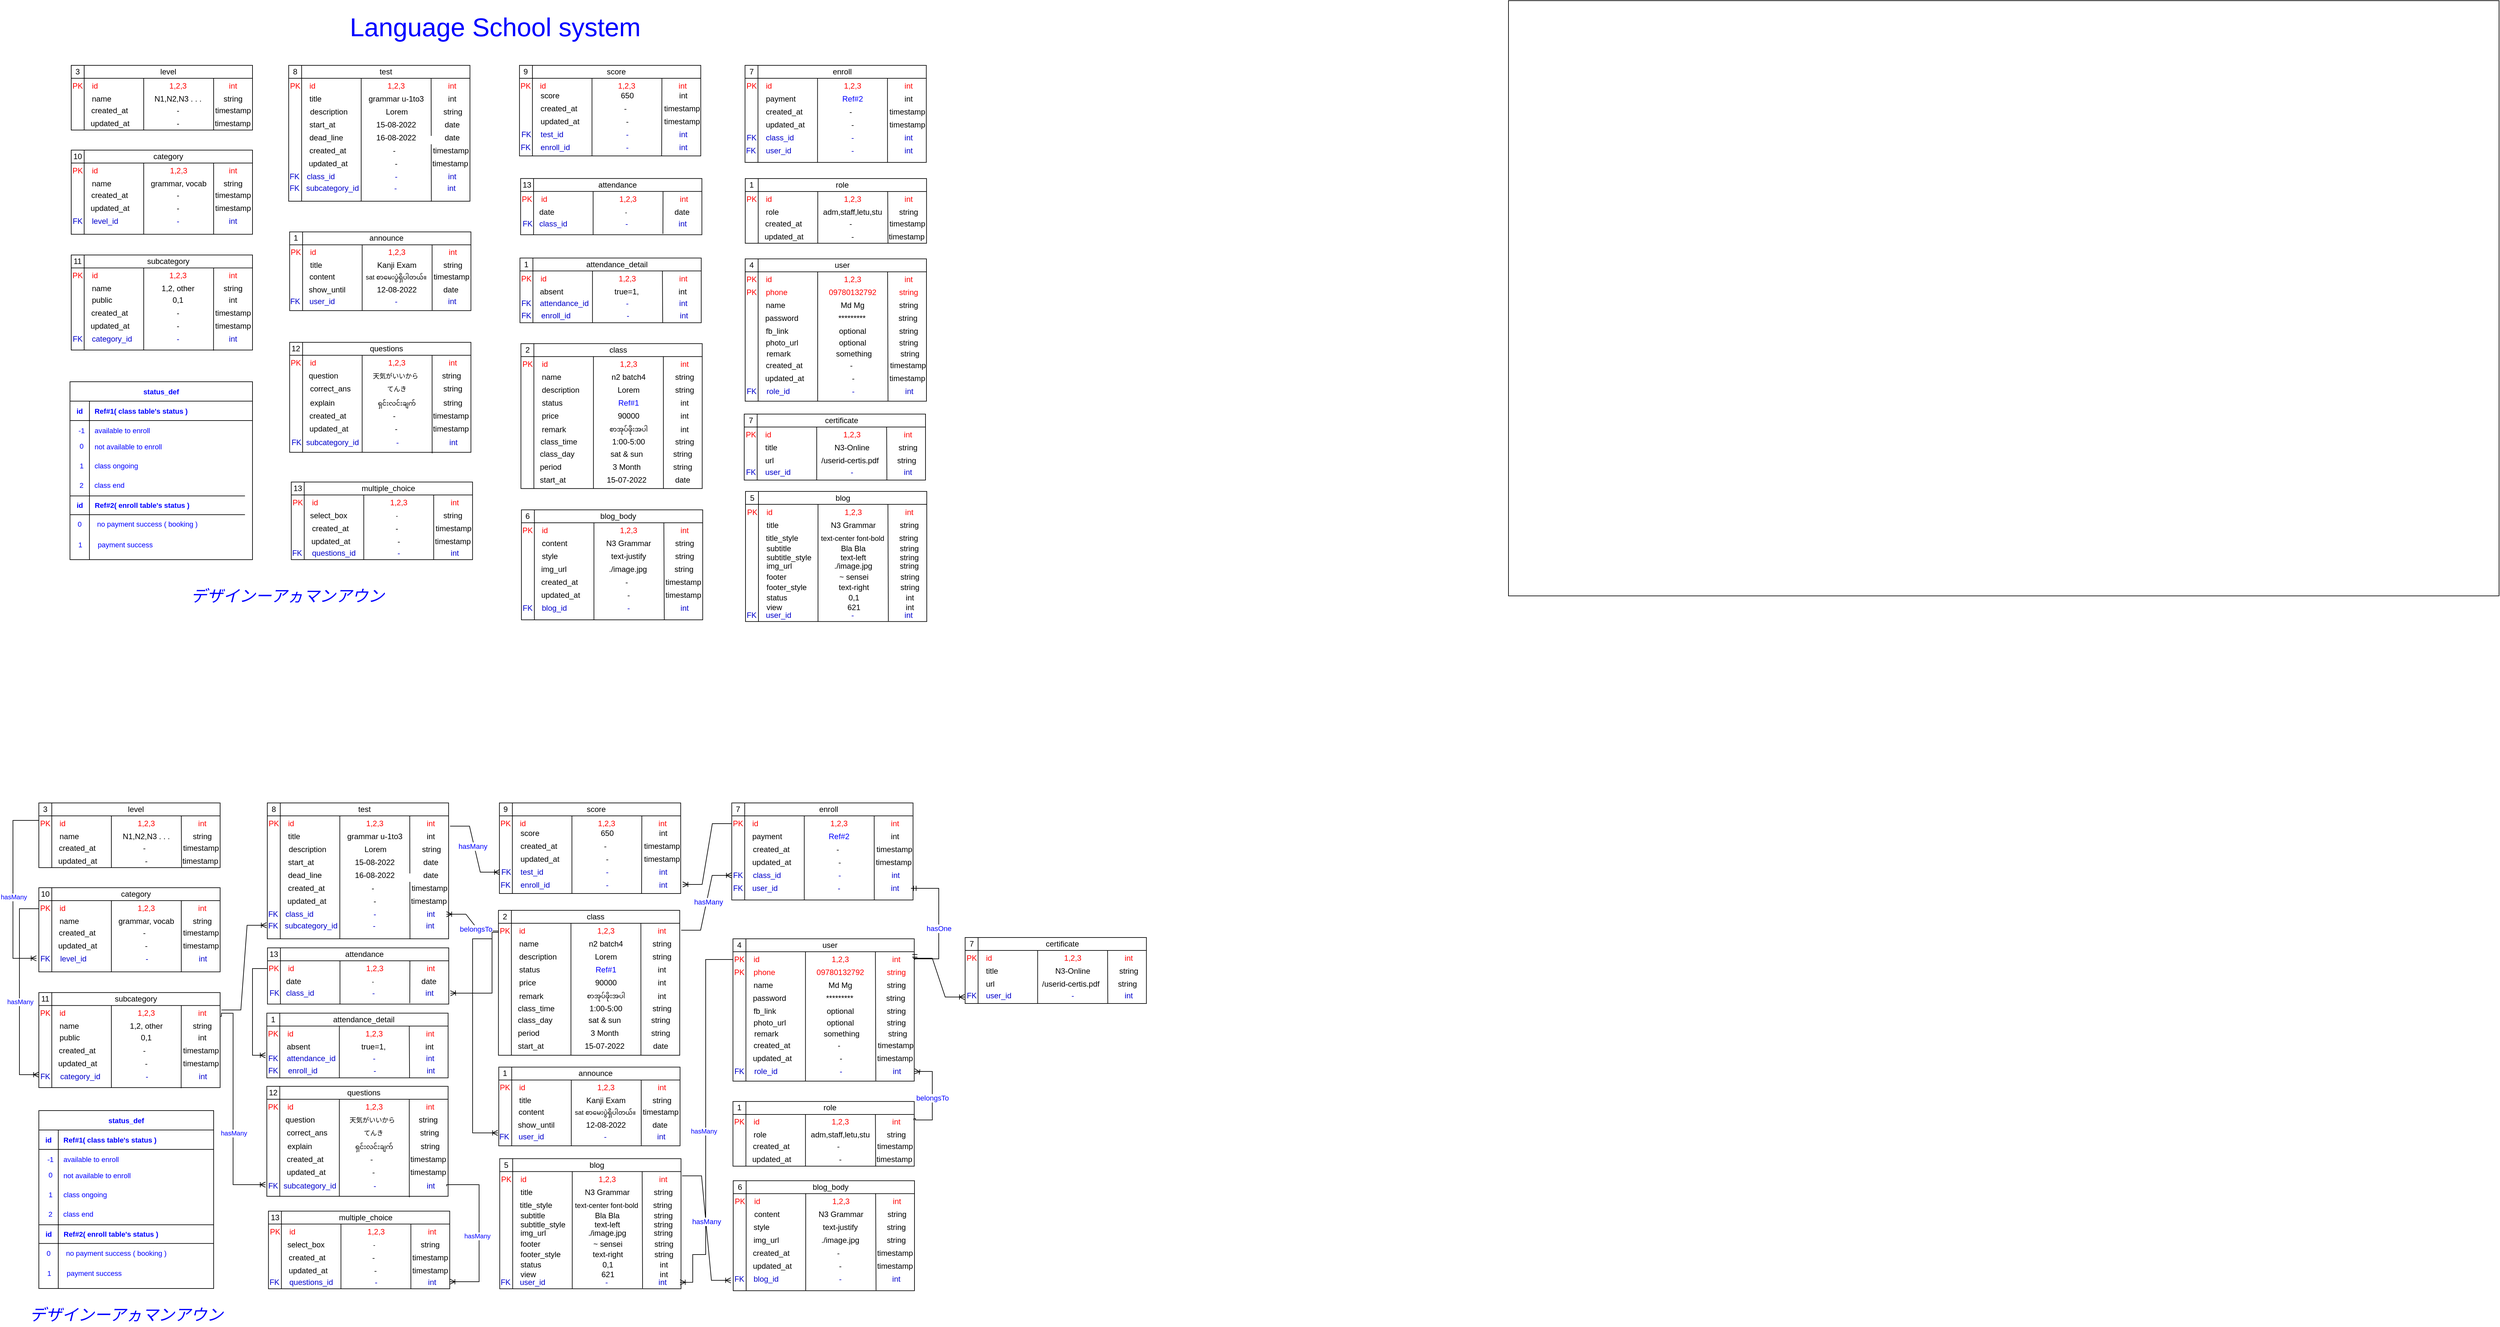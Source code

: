 <mxfile version="17.5.1" type="github">
  <diagram id="wU8_abDOgccmvWWlMyHM" name="Page-1">
    <mxGraphModel dx="1717" dy="2191" grid="1" gridSize="10" guides="1" tooltips="1" connect="1" arrows="1" fold="1" page="1" pageScale="1" pageWidth="827" pageHeight="1169" math="0" shadow="0">
      <root>
        <mxCell id="0" />
        <mxCell id="1" parent="0" />
        <mxCell id="rznD8IU2xQFrvrEgM_Qi-120" value="" style="rounded=0;whiteSpace=wrap;html=1;fontSize=11;fontColor=#0000FF;" parent="1" vertex="1">
          <mxGeometry x="2420" y="-1120" width="1530" height="920" as="geometry" />
        </mxCell>
        <mxCell id="4LfvF9x609FSZqoSYta4-409" value="" style="shape=internalStorage;whiteSpace=wrap;html=1;backgroundOutline=1;" parent="1" vertex="1">
          <mxGeometry x="150" y="413.1" width="280" height="146.9" as="geometry" />
        </mxCell>
        <mxCell id="4LfvF9x609FSZqoSYta4-391" value="" style="shape=internalStorage;whiteSpace=wrap;html=1;backgroundOutline=1;" parent="1" vertex="1">
          <mxGeometry x="150" y="251.0" width="280" height="130.1" as="geometry" />
        </mxCell>
        <mxCell id="4LfvF9x609FSZqoSYta4-6" value="" style="shape=internalStorage;whiteSpace=wrap;html=1;backgroundOutline=1;" parent="1" vertex="1">
          <mxGeometry x="859.89" y="286" width="280" height="224" as="geometry" />
        </mxCell>
        <mxCell id="4LfvF9x609FSZqoSYta4-7" value="2" style="text;html=1;strokeColor=none;fillColor=none;align=center;verticalAlign=middle;whiteSpace=wrap;rounded=0;" parent="1" vertex="1">
          <mxGeometry x="859.89" y="286" width="20" height="20" as="geometry" />
        </mxCell>
        <mxCell id="4LfvF9x609FSZqoSYta4-8" value="class" style="text;html=1;strokeColor=none;fillColor=none;align=center;verticalAlign=middle;whiteSpace=wrap;rounded=0;" parent="1" vertex="1">
          <mxGeometry x="879.89" y="286" width="260" height="20" as="geometry" />
        </mxCell>
        <mxCell id="4LfvF9x609FSZqoSYta4-9" value="PK" style="text;html=1;strokeColor=none;fillColor=none;align=center;verticalAlign=middle;whiteSpace=wrap;rounded=0;fontColor=#FF0000;" parent="1" vertex="1">
          <mxGeometry x="859.89" y="308" width="20" height="20" as="geometry" />
        </mxCell>
        <mxCell id="4LfvF9x609FSZqoSYta4-10" value="id" style="text;html=1;strokeColor=none;fillColor=none;align=left;verticalAlign=middle;whiteSpace=wrap;rounded=0;fontColor=#FF0000;" parent="1" vertex="1">
          <mxGeometry x="889.89" y="308" width="90" height="20" as="geometry" />
        </mxCell>
        <mxCell id="4LfvF9x609FSZqoSYta4-12" value="1,2,3" style="text;html=1;strokeColor=none;fillColor=none;align=center;verticalAlign=middle;whiteSpace=wrap;rounded=0;fontColor=#FF0000;" parent="1" vertex="1">
          <mxGeometry x="975.89" y="308" width="100" height="20" as="geometry" />
        </mxCell>
        <mxCell id="4LfvF9x609FSZqoSYta4-14" value="name" style="text;html=1;strokeColor=none;fillColor=none;align=left;verticalAlign=middle;whiteSpace=wrap;rounded=0;fontColor=#000000;" parent="1" vertex="1">
          <mxGeometry x="889.89" y="328" width="90" height="20" as="geometry" />
        </mxCell>
        <mxCell id="4LfvF9x609FSZqoSYta4-15" value="n2 batch4" style="text;html=1;strokeColor=none;fillColor=none;align=center;verticalAlign=middle;whiteSpace=wrap;rounded=0;fontColor=#000000;" parent="1" vertex="1">
          <mxGeometry x="975.89" y="328" width="100" height="20" as="geometry" />
        </mxCell>
        <mxCell id="4LfvF9x609FSZqoSYta4-16" value="" style="endArrow=none;html=1;rounded=0;fontColor=#3333FF;" parent="1" edge="1">
          <mxGeometry width="50" height="50" relative="1" as="geometry">
            <mxPoint x="1080" y="510" as="sourcePoint" />
            <mxPoint x="1079.89" y="306" as="targetPoint" />
          </mxGeometry>
        </mxCell>
        <mxCell id="4LfvF9x609FSZqoSYta4-17" value="description" style="text;html=1;strokeColor=none;fillColor=none;align=left;verticalAlign=middle;whiteSpace=wrap;rounded=0;fontColor=#000000;" parent="1" vertex="1">
          <mxGeometry x="889.89" y="348" width="90" height="20" as="geometry" />
        </mxCell>
        <mxCell id="4LfvF9x609FSZqoSYta4-18" value="Lorem" style="text;html=1;strokeColor=none;fillColor=none;align=center;verticalAlign=middle;whiteSpace=wrap;rounded=0;fontColor=#000000;" parent="1" vertex="1">
          <mxGeometry x="975.89" y="348" width="100" height="20" as="geometry" />
        </mxCell>
        <mxCell id="4LfvF9x609FSZqoSYta4-19" value="status" style="text;html=1;strokeColor=none;fillColor=none;align=left;verticalAlign=middle;whiteSpace=wrap;rounded=0;fontColor=#000000;" parent="1" vertex="1">
          <mxGeometry x="889.89" y="368" width="90" height="20" as="geometry" />
        </mxCell>
        <mxCell id="4LfvF9x609FSZqoSYta4-20" value="&lt;font color=&quot;#0000FF&quot;&gt;Ref#1&lt;/font&gt;" style="text;html=1;strokeColor=none;fillColor=none;align=center;verticalAlign=middle;whiteSpace=wrap;rounded=0;fontColor=#000000;" parent="1" vertex="1">
          <mxGeometry x="975.89" y="368" width="100" height="20" as="geometry" />
        </mxCell>
        <mxCell id="4LfvF9x609FSZqoSYta4-21" value="int" style="text;html=1;strokeColor=none;fillColor=none;align=center;verticalAlign=middle;whiteSpace=wrap;rounded=0;fontColor=#FF0000;" parent="1" vertex="1">
          <mxGeometry x="1087.89" y="308" width="49" height="20" as="geometry" />
        </mxCell>
        <mxCell id="4LfvF9x609FSZqoSYta4-22" value="string" style="text;html=1;strokeColor=none;fillColor=none;align=center;verticalAlign=middle;whiteSpace=wrap;rounded=0;fontColor=#000000;" parent="1" vertex="1">
          <mxGeometry x="1087.89" y="328" width="49" height="20" as="geometry" />
        </mxCell>
        <mxCell id="4LfvF9x609FSZqoSYta4-23" value="string" style="text;html=1;strokeColor=none;fillColor=none;align=center;verticalAlign=middle;whiteSpace=wrap;rounded=0;fontColor=#000000;" parent="1" vertex="1">
          <mxGeometry x="1087.89" y="348" width="49" height="20" as="geometry" />
        </mxCell>
        <mxCell id="4LfvF9x609FSZqoSYta4-24" value="int" style="text;html=1;strokeColor=none;fillColor=none;align=center;verticalAlign=middle;whiteSpace=wrap;rounded=0;fontColor=#000000;" parent="1" vertex="1">
          <mxGeometry x="1087.89" y="368" width="49" height="20" as="geometry" />
        </mxCell>
        <mxCell id="4LfvF9x609FSZqoSYta4-25" value="" style="endArrow=none;html=1;rounded=0;fontColor=#3333FF;exitX=0.4;exitY=1;exitDx=0;exitDy=0;exitPerimeter=0;" parent="1" source="4LfvF9x609FSZqoSYta4-6" edge="1">
          <mxGeometry width="50" height="50" relative="1" as="geometry">
            <mxPoint x="971.89" y="436" as="sourcePoint" />
            <mxPoint x="971.89" y="306" as="targetPoint" />
          </mxGeometry>
        </mxCell>
        <mxCell id="4LfvF9x609FSZqoSYta4-26" value="price" style="text;html=1;strokeColor=none;fillColor=none;align=left;verticalAlign=middle;whiteSpace=wrap;rounded=0;fontColor=#000000;" parent="1" vertex="1">
          <mxGeometry x="889.89" y="388" width="90" height="20" as="geometry" />
        </mxCell>
        <mxCell id="4LfvF9x609FSZqoSYta4-27" value="90000" style="text;html=1;strokeColor=none;fillColor=none;align=center;verticalAlign=middle;whiteSpace=wrap;rounded=0;fontColor=#000000;" parent="1" vertex="1">
          <mxGeometry x="975.89" y="388" width="100" height="20" as="geometry" />
        </mxCell>
        <mxCell id="4LfvF9x609FSZqoSYta4-28" value="int" style="text;html=1;strokeColor=none;fillColor=none;align=center;verticalAlign=middle;whiteSpace=wrap;rounded=0;fontColor=#000000;" parent="1" vertex="1">
          <mxGeometry x="1087.89" y="388" width="49" height="20" as="geometry" />
        </mxCell>
        <mxCell id="4LfvF9x609FSZqoSYta4-29" value="class_day" style="text;html=1;strokeColor=none;fillColor=none;align=left;verticalAlign=middle;whiteSpace=wrap;rounded=0;fontColor=#000000;" parent="1" vertex="1">
          <mxGeometry x="887.64" y="446.44" width="90" height="20" as="geometry" />
        </mxCell>
        <mxCell id="4LfvF9x609FSZqoSYta4-30" value="sat &amp;amp; sun " style="text;html=1;strokeColor=none;fillColor=none;align=center;verticalAlign=middle;whiteSpace=wrap;rounded=0;fontColor=#000000;" parent="1" vertex="1">
          <mxGeometry x="963.64" y="446.44" width="120" height="20" as="geometry" />
        </mxCell>
        <mxCell id="4LfvF9x609FSZqoSYta4-31" value="string" style="text;html=1;strokeColor=none;fillColor=none;align=center;verticalAlign=middle;whiteSpace=wrap;rounded=0;fontColor=#000000;" parent="1" vertex="1">
          <mxGeometry x="1085.64" y="446.44" width="49" height="20" as="geometry" />
        </mxCell>
        <mxCell id="4LfvF9x609FSZqoSYta4-33" value="period" style="text;html=1;strokeColor=none;fillColor=none;align=left;verticalAlign=middle;whiteSpace=wrap;rounded=0;fontColor=#000000;" parent="1" vertex="1">
          <mxGeometry x="887.64" y="466.44" width="90" height="20" as="geometry" />
        </mxCell>
        <mxCell id="4LfvF9x609FSZqoSYta4-34" value="3 Month" style="text;html=1;strokeColor=none;fillColor=none;align=center;verticalAlign=middle;whiteSpace=wrap;rounded=0;fontColor=#000000;" parent="1" vertex="1">
          <mxGeometry x="963.64" y="466.44" width="120" height="20" as="geometry" />
        </mxCell>
        <mxCell id="4LfvF9x609FSZqoSYta4-35" value="string" style="text;html=1;strokeColor=none;fillColor=none;align=center;verticalAlign=middle;whiteSpace=wrap;rounded=0;fontColor=#000000;" parent="1" vertex="1">
          <mxGeometry x="1085.64" y="466.44" width="49" height="20" as="geometry" />
        </mxCell>
        <mxCell id="4LfvF9x609FSZqoSYta4-36" value="start_at" style="text;html=1;strokeColor=none;fillColor=none;align=left;verticalAlign=middle;whiteSpace=wrap;rounded=0;fontColor=#000000;" parent="1" vertex="1">
          <mxGeometry x="887.64" y="486.44" width="90" height="20" as="geometry" />
        </mxCell>
        <mxCell id="4LfvF9x609FSZqoSYta4-37" value="15-07-2022" style="text;html=1;strokeColor=none;fillColor=none;align=center;verticalAlign=middle;whiteSpace=wrap;rounded=0;fontColor=#000000;" parent="1" vertex="1">
          <mxGeometry x="963.64" y="486.44" width="120" height="20" as="geometry" />
        </mxCell>
        <mxCell id="4LfvF9x609FSZqoSYta4-38" value="date" style="text;html=1;strokeColor=none;fillColor=none;align=center;verticalAlign=middle;whiteSpace=wrap;rounded=0;fontColor=#000000;" parent="1" vertex="1">
          <mxGeometry x="1085.64" y="486.44" width="49" height="20" as="geometry" />
        </mxCell>
        <mxCell id="4LfvF9x609FSZqoSYta4-45" value="" style="shape=internalStorage;whiteSpace=wrap;html=1;backgroundOutline=1;" parent="1" vertex="1">
          <mxGeometry x="1220.27" y="120" width="280" height="150" as="geometry" />
        </mxCell>
        <mxCell id="4LfvF9x609FSZqoSYta4-46" value="7" style="text;html=1;strokeColor=none;fillColor=none;align=center;verticalAlign=middle;whiteSpace=wrap;rounded=0;" parent="1" vertex="1">
          <mxGeometry x="1220.27" y="120" width="20" height="20" as="geometry" />
        </mxCell>
        <mxCell id="4LfvF9x609FSZqoSYta4-47" value="enroll" style="text;html=1;strokeColor=none;fillColor=none;align=center;verticalAlign=middle;whiteSpace=wrap;rounded=0;" parent="1" vertex="1">
          <mxGeometry x="1240.27" y="120" width="260" height="20" as="geometry" />
        </mxCell>
        <mxCell id="4LfvF9x609FSZqoSYta4-48" value="PK" style="text;html=1;strokeColor=none;fillColor=none;align=center;verticalAlign=middle;whiteSpace=wrap;rounded=0;fontColor=#FF0000;" parent="1" vertex="1">
          <mxGeometry x="1220.27" y="142" width="20" height="20" as="geometry" />
        </mxCell>
        <mxCell id="4LfvF9x609FSZqoSYta4-49" value="id" style="text;html=1;strokeColor=none;fillColor=none;align=left;verticalAlign=middle;whiteSpace=wrap;rounded=0;fontColor=#FF0000;" parent="1" vertex="1">
          <mxGeometry x="1250.27" y="142" width="90" height="20" as="geometry" />
        </mxCell>
        <mxCell id="4LfvF9x609FSZqoSYta4-50" value="1,2,3" style="text;html=1;strokeColor=none;fillColor=none;align=center;verticalAlign=middle;whiteSpace=wrap;rounded=0;fontColor=#FF0000;" parent="1" vertex="1">
          <mxGeometry x="1336.27" y="142" width="100" height="20" as="geometry" />
        </mxCell>
        <mxCell id="4LfvF9x609FSZqoSYta4-53" value="" style="endArrow=none;html=1;rounded=0;fontColor=#3333FF;" parent="1" edge="1">
          <mxGeometry width="50" height="50" relative="1" as="geometry">
            <mxPoint x="1440.38" y="270" as="sourcePoint" />
            <mxPoint x="1440.27" y="140" as="targetPoint" />
          </mxGeometry>
        </mxCell>
        <mxCell id="4LfvF9x609FSZqoSYta4-56" value="payment" style="text;html=1;strokeColor=none;fillColor=none;align=left;verticalAlign=middle;whiteSpace=wrap;rounded=0;fontColor=#000000;" parent="1" vertex="1">
          <mxGeometry x="1250.27" y="162" width="90" height="20" as="geometry" />
        </mxCell>
        <mxCell id="4LfvF9x609FSZqoSYta4-57" value="&lt;font color=&quot;#0000FF&quot;&gt;Ref#2&lt;/font&gt;" style="text;html=1;strokeColor=none;fillColor=none;align=center;verticalAlign=middle;whiteSpace=wrap;rounded=0;fontColor=#000000;" parent="1" vertex="1">
          <mxGeometry x="1336.27" y="162" width="100" height="20" as="geometry" />
        </mxCell>
        <mxCell id="4LfvF9x609FSZqoSYta4-58" value="int" style="text;html=1;strokeColor=none;fillColor=none;align=center;verticalAlign=middle;whiteSpace=wrap;rounded=0;fontColor=#FF0000;" parent="1" vertex="1">
          <mxGeometry x="1448.27" y="142" width="49" height="20" as="geometry" />
        </mxCell>
        <mxCell id="4LfvF9x609FSZqoSYta4-61" value="int" style="text;html=1;strokeColor=none;fillColor=none;align=center;verticalAlign=middle;whiteSpace=wrap;rounded=0;fontColor=#000000;" parent="1" vertex="1">
          <mxGeometry x="1448.27" y="162" width="49" height="20" as="geometry" />
        </mxCell>
        <mxCell id="4LfvF9x609FSZqoSYta4-62" value="" style="endArrow=none;html=1;rounded=0;fontColor=#3333FF;exitX=0.4;exitY=1;exitDx=0;exitDy=0;exitPerimeter=0;" parent="1" source="4LfvF9x609FSZqoSYta4-45" edge="1">
          <mxGeometry width="50" height="50" relative="1" as="geometry">
            <mxPoint x="1332.27" y="270" as="sourcePoint" />
            <mxPoint x="1332.27" y="140" as="targetPoint" />
          </mxGeometry>
        </mxCell>
        <mxCell id="4LfvF9x609FSZqoSYta4-75" value="created_at" style="text;html=1;strokeColor=none;fillColor=none;align=left;verticalAlign=middle;whiteSpace=wrap;rounded=0;fontColor=#000000;" parent="1" vertex="1">
          <mxGeometry x="1250.52" y="182" width="90" height="20" as="geometry" />
        </mxCell>
        <mxCell id="4LfvF9x609FSZqoSYta4-76" value="-" style="text;html=1;strokeColor=none;fillColor=none;align=center;verticalAlign=middle;whiteSpace=wrap;rounded=0;fontColor=#000000;" parent="1" vertex="1">
          <mxGeometry x="1323.52" y="182" width="120" height="20" as="geometry" />
        </mxCell>
        <mxCell id="4LfvF9x609FSZqoSYta4-77" value="timestamp" style="text;html=1;strokeColor=none;fillColor=none;align=center;verticalAlign=middle;whiteSpace=wrap;rounded=0;fontColor=#000000;" parent="1" vertex="1">
          <mxGeometry x="1446.52" y="182" width="49" height="20" as="geometry" />
        </mxCell>
        <mxCell id="4LfvF9x609FSZqoSYta4-78" value="updated_at" style="text;html=1;strokeColor=none;fillColor=none;align=left;verticalAlign=middle;whiteSpace=wrap;rounded=0;fontColor=#000000;" parent="1" vertex="1">
          <mxGeometry x="1250.02" y="202" width="90" height="20" as="geometry" />
        </mxCell>
        <mxCell id="4LfvF9x609FSZqoSYta4-79" value="-" style="text;html=1;strokeColor=none;fillColor=none;align=center;verticalAlign=middle;whiteSpace=wrap;rounded=0;fontColor=#000000;" parent="1" vertex="1">
          <mxGeometry x="1326.52" y="202" width="120" height="20" as="geometry" />
        </mxCell>
        <mxCell id="4LfvF9x609FSZqoSYta4-80" value="timestamp" style="text;html=1;strokeColor=none;fillColor=none;align=center;verticalAlign=middle;whiteSpace=wrap;rounded=0;fontColor=#000000;" parent="1" vertex="1">
          <mxGeometry x="1446.02" y="202" width="49" height="20" as="geometry" />
        </mxCell>
        <mxCell id="4LfvF9x609FSZqoSYta4-84" value="class_id" style="text;html=1;strokeColor=none;fillColor=none;align=left;verticalAlign=middle;whiteSpace=wrap;rounded=0;fontColor=#0000CC;" parent="1" vertex="1">
          <mxGeometry x="1250.52" y="222" width="90" height="20" as="geometry" />
        </mxCell>
        <mxCell id="4LfvF9x609FSZqoSYta4-85" value="-" style="text;html=1;strokeColor=none;fillColor=none;align=center;verticalAlign=middle;whiteSpace=wrap;rounded=0;fontColor=#0000CC;" parent="1" vertex="1">
          <mxGeometry x="1336.52" y="222" width="100" height="20" as="geometry" />
        </mxCell>
        <mxCell id="4LfvF9x609FSZqoSYta4-86" value="int" style="text;html=1;strokeColor=none;fillColor=none;align=center;verticalAlign=middle;whiteSpace=wrap;rounded=0;fontColor=#0000CC;" parent="1" vertex="1">
          <mxGeometry x="1448.52" y="222" width="49" height="20" as="geometry" />
        </mxCell>
        <mxCell id="4LfvF9x609FSZqoSYta4-87" value="FK" style="text;html=1;strokeColor=none;fillColor=none;align=center;verticalAlign=middle;whiteSpace=wrap;rounded=0;fontColor=#0000CC;" parent="1" vertex="1">
          <mxGeometry x="1220.02" y="222" width="20" height="20" as="geometry" />
        </mxCell>
        <mxCell id="4LfvF9x609FSZqoSYta4-88" value="user_id" style="text;html=1;strokeColor=none;fillColor=none;align=left;verticalAlign=middle;whiteSpace=wrap;rounded=0;fontColor=#0000CC;" parent="1" vertex="1">
          <mxGeometry x="1250.02" y="242" width="90" height="20" as="geometry" />
        </mxCell>
        <mxCell id="4LfvF9x609FSZqoSYta4-89" value="-" style="text;html=1;strokeColor=none;fillColor=none;align=center;verticalAlign=middle;whiteSpace=wrap;rounded=0;fontColor=#0000CC;" parent="1" vertex="1">
          <mxGeometry x="1336.02" y="242" width="100" height="20" as="geometry" />
        </mxCell>
        <mxCell id="4LfvF9x609FSZqoSYta4-90" value="int" style="text;html=1;strokeColor=none;fillColor=none;align=center;verticalAlign=middle;whiteSpace=wrap;rounded=0;fontColor=#0000CC;" parent="1" vertex="1">
          <mxGeometry x="1448.02" y="242" width="49" height="20" as="geometry" />
        </mxCell>
        <mxCell id="4LfvF9x609FSZqoSYta4-91" value="FK" style="text;html=1;strokeColor=none;fillColor=none;align=center;verticalAlign=middle;whiteSpace=wrap;rounded=0;fontColor=#0000CC;" parent="1" vertex="1">
          <mxGeometry x="1219.52" y="242" width="20" height="20" as="geometry" />
        </mxCell>
        <mxCell id="4LfvF9x609FSZqoSYta4-92" value="" style="shape=internalStorage;whiteSpace=wrap;html=1;backgroundOutline=1;" parent="1" vertex="1">
          <mxGeometry x="1222.14" y="330" width="280" height="220" as="geometry" />
        </mxCell>
        <mxCell id="4LfvF9x609FSZqoSYta4-93" value="4" style="text;html=1;strokeColor=none;fillColor=none;align=center;verticalAlign=middle;whiteSpace=wrap;rounded=0;" parent="1" vertex="1">
          <mxGeometry x="1222.14" y="330" width="20" height="20" as="geometry" />
        </mxCell>
        <mxCell id="4LfvF9x609FSZqoSYta4-94" value="user" style="text;html=1;strokeColor=none;fillColor=none;align=center;verticalAlign=middle;whiteSpace=wrap;rounded=0;" parent="1" vertex="1">
          <mxGeometry x="1242.14" y="330" width="260" height="20" as="geometry" />
        </mxCell>
        <mxCell id="4LfvF9x609FSZqoSYta4-95" value="PK" style="text;html=1;strokeColor=none;fillColor=none;align=center;verticalAlign=middle;whiteSpace=wrap;rounded=0;fontColor=#FF0000;" parent="1" vertex="1">
          <mxGeometry x="1222.14" y="352" width="20" height="20" as="geometry" />
        </mxCell>
        <mxCell id="4LfvF9x609FSZqoSYta4-96" value="id" style="text;html=1;strokeColor=none;fillColor=none;align=left;verticalAlign=middle;whiteSpace=wrap;rounded=0;fontColor=#FF0000;" parent="1" vertex="1">
          <mxGeometry x="1252.14" y="352" width="90" height="20" as="geometry" />
        </mxCell>
        <mxCell id="4LfvF9x609FSZqoSYta4-97" value="1,2,3" style="text;html=1;strokeColor=none;fillColor=none;align=center;verticalAlign=middle;whiteSpace=wrap;rounded=0;fontColor=#FF0000;" parent="1" vertex="1">
          <mxGeometry x="1338.14" y="352" width="100" height="20" as="geometry" />
        </mxCell>
        <mxCell id="4LfvF9x609FSZqoSYta4-98" value="" style="endArrow=none;html=1;rounded=0;fontColor=#3333FF;exitX=0.788;exitY=0.997;exitDx=0;exitDy=0;exitPerimeter=0;" parent="1" source="4LfvF9x609FSZqoSYta4-92" edge="1">
          <mxGeometry width="50" height="50" relative="1" as="geometry">
            <mxPoint x="1442.14" y="490" as="sourcePoint" />
            <mxPoint x="1442.14" y="350" as="targetPoint" />
          </mxGeometry>
        </mxCell>
        <mxCell id="4LfvF9x609FSZqoSYta4-99" value="phone" style="text;html=1;strokeColor=none;fillColor=none;align=left;verticalAlign=middle;whiteSpace=wrap;rounded=0;fontColor=#FF0000;" parent="1" vertex="1">
          <mxGeometry x="1252.14" y="372" width="90" height="20" as="geometry" />
        </mxCell>
        <mxCell id="4LfvF9x609FSZqoSYta4-100" value="09780132792" style="text;html=1;strokeColor=none;fillColor=none;align=center;verticalAlign=middle;whiteSpace=wrap;rounded=0;fontColor=#FF0000;" parent="1" vertex="1">
          <mxGeometry x="1338.14" y="372" width="100" height="20" as="geometry" />
        </mxCell>
        <mxCell id="4LfvF9x609FSZqoSYta4-101" value="name" style="text;html=1;strokeColor=none;fillColor=none;align=left;verticalAlign=middle;whiteSpace=wrap;rounded=0;fontColor=#000000;" parent="1" vertex="1">
          <mxGeometry x="1251.64" y="392" width="90" height="20" as="geometry" />
        </mxCell>
        <mxCell id="4LfvF9x609FSZqoSYta4-102" value="Md Mg" style="text;html=1;strokeColor=none;fillColor=none;align=center;verticalAlign=middle;whiteSpace=wrap;rounded=0;fontColor=#000000;" parent="1" vertex="1">
          <mxGeometry x="1337.64" y="392" width="100" height="20" as="geometry" />
        </mxCell>
        <mxCell id="4LfvF9x609FSZqoSYta4-103" value="int" style="text;html=1;strokeColor=none;fillColor=none;align=center;verticalAlign=middle;whiteSpace=wrap;rounded=0;fontColor=#FF0000;" parent="1" vertex="1">
          <mxGeometry x="1450.14" y="352" width="49" height="20" as="geometry" />
        </mxCell>
        <mxCell id="4LfvF9x609FSZqoSYta4-104" value="string" style="text;html=1;strokeColor=none;fillColor=none;align=center;verticalAlign=middle;whiteSpace=wrap;rounded=0;fontColor=#FF0000;" parent="1" vertex="1">
          <mxGeometry x="1450.14" y="372" width="49" height="20" as="geometry" />
        </mxCell>
        <mxCell id="4LfvF9x609FSZqoSYta4-105" value="string" style="text;html=1;strokeColor=none;fillColor=none;align=center;verticalAlign=middle;whiteSpace=wrap;rounded=0;fontColor=#000000;" parent="1" vertex="1">
          <mxGeometry x="1449.64" y="392" width="49" height="20" as="geometry" />
        </mxCell>
        <mxCell id="4LfvF9x609FSZqoSYta4-106" value="" style="endArrow=none;html=1;rounded=0;fontColor=#3333FF;exitX=0.4;exitY=1;exitDx=0;exitDy=0;exitPerimeter=0;" parent="1" source="4LfvF9x609FSZqoSYta4-92" edge="1">
          <mxGeometry width="50" height="50" relative="1" as="geometry">
            <mxPoint x="1334.14" y="480" as="sourcePoint" />
            <mxPoint x="1334.14" y="350" as="targetPoint" />
          </mxGeometry>
        </mxCell>
        <mxCell id="4LfvF9x609FSZqoSYta4-107" value="created_at" style="text;html=1;strokeColor=none;fillColor=none;align=left;verticalAlign=middle;whiteSpace=wrap;rounded=0;fontColor=#000000;" parent="1" vertex="1">
          <mxGeometry x="1251.77" y="485.1" width="90" height="20" as="geometry" />
        </mxCell>
        <mxCell id="4LfvF9x609FSZqoSYta4-108" value="-" style="text;html=1;strokeColor=none;fillColor=none;align=center;verticalAlign=middle;whiteSpace=wrap;rounded=0;fontColor=#000000;" parent="1" vertex="1">
          <mxGeometry x="1325.77" y="485.1" width="120" height="20" as="geometry" />
        </mxCell>
        <mxCell id="4LfvF9x609FSZqoSYta4-109" value="timestamp" style="text;html=1;strokeColor=none;fillColor=none;align=center;verticalAlign=middle;whiteSpace=wrap;rounded=0;fontColor=#000000;" parent="1" vertex="1">
          <mxGeometry x="1448.77" y="485.1" width="49" height="20" as="geometry" />
        </mxCell>
        <mxCell id="4LfvF9x609FSZqoSYta4-110" value="updated_at" style="text;html=1;strokeColor=none;fillColor=none;align=left;verticalAlign=middle;whiteSpace=wrap;rounded=0;fontColor=#000000;" parent="1" vertex="1">
          <mxGeometry x="1251.27" y="505.1" width="90" height="20" as="geometry" />
        </mxCell>
        <mxCell id="4LfvF9x609FSZqoSYta4-111" value="-" style="text;html=1;strokeColor=none;fillColor=none;align=center;verticalAlign=middle;whiteSpace=wrap;rounded=0;fontColor=#000000;" parent="1" vertex="1">
          <mxGeometry x="1328.77" y="505.1" width="120" height="20" as="geometry" />
        </mxCell>
        <mxCell id="4LfvF9x609FSZqoSYta4-112" value="timestamp" style="text;html=1;strokeColor=none;fillColor=none;align=center;verticalAlign=middle;whiteSpace=wrap;rounded=0;fontColor=#000000;" parent="1" vertex="1">
          <mxGeometry x="1448.27" y="505.1" width="49" height="20" as="geometry" />
        </mxCell>
        <mxCell id="4LfvF9x609FSZqoSYta4-113" value="role_id" style="text;html=1;strokeColor=none;fillColor=none;align=left;verticalAlign=middle;whiteSpace=wrap;rounded=0;fontColor=#0000CC;" parent="1" vertex="1">
          <mxGeometry x="1252.77" y="525.1" width="90" height="20" as="geometry" />
        </mxCell>
        <mxCell id="4LfvF9x609FSZqoSYta4-114" value="-" style="text;html=1;strokeColor=none;fillColor=none;align=center;verticalAlign=middle;whiteSpace=wrap;rounded=0;fontColor=#0000CC;" parent="1" vertex="1">
          <mxGeometry x="1338.77" y="525.1" width="100" height="20" as="geometry" />
        </mxCell>
        <mxCell id="4LfvF9x609FSZqoSYta4-115" value="int" style="text;html=1;strokeColor=none;fillColor=none;align=center;verticalAlign=middle;whiteSpace=wrap;rounded=0;fontColor=#0000CC;" parent="1" vertex="1">
          <mxGeometry x="1450.77" y="525.1" width="49" height="20" as="geometry" />
        </mxCell>
        <mxCell id="4LfvF9x609FSZqoSYta4-116" value="FK" style="text;html=1;strokeColor=none;fillColor=none;align=center;verticalAlign=middle;whiteSpace=wrap;rounded=0;fontColor=#0000CC;" parent="1" vertex="1">
          <mxGeometry x="1222.27" y="525.1" width="20" height="20" as="geometry" />
        </mxCell>
        <mxCell id="4LfvF9x609FSZqoSYta4-121" value="remark" style="text;html=1;strokeColor=none;fillColor=none;align=left;verticalAlign=middle;whiteSpace=wrap;rounded=0;fontColor=#000000;" parent="1" vertex="1">
          <mxGeometry x="1253.27" y="467.1" width="90" height="20" as="geometry" />
        </mxCell>
        <mxCell id="4LfvF9x609FSZqoSYta4-122" value="something" style="text;html=1;strokeColor=none;fillColor=none;align=center;verticalAlign=middle;whiteSpace=wrap;rounded=0;fontColor=#000000;" parent="1" vertex="1">
          <mxGeometry x="1340.27" y="467.1" width="100" height="20" as="geometry" />
        </mxCell>
        <mxCell id="4LfvF9x609FSZqoSYta4-123" value="string" style="text;html=1;strokeColor=none;fillColor=none;align=center;verticalAlign=middle;whiteSpace=wrap;rounded=0;fontColor=#000000;" parent="1" vertex="1">
          <mxGeometry x="1452.27" y="467.1" width="49" height="20" as="geometry" />
        </mxCell>
        <mxCell id="4LfvF9x609FSZqoSYta4-124" value="" style="shape=internalStorage;whiteSpace=wrap;html=1;backgroundOutline=1;" parent="1" vertex="1">
          <mxGeometry x="1222.14" y="581.44" width="280" height="100" as="geometry" />
        </mxCell>
        <mxCell id="4LfvF9x609FSZqoSYta4-125" value="1" style="text;html=1;strokeColor=none;fillColor=none;align=center;verticalAlign=middle;whiteSpace=wrap;rounded=0;" parent="1" vertex="1">
          <mxGeometry x="1222.14" y="581.44" width="20" height="20" as="geometry" />
        </mxCell>
        <mxCell id="4LfvF9x609FSZqoSYta4-126" value="role" style="text;html=1;strokeColor=none;fillColor=none;align=center;verticalAlign=middle;whiteSpace=wrap;rounded=0;" parent="1" vertex="1">
          <mxGeometry x="1242.14" y="581.44" width="260" height="20" as="geometry" />
        </mxCell>
        <mxCell id="4LfvF9x609FSZqoSYta4-127" value="PK" style="text;html=1;strokeColor=none;fillColor=none;align=center;verticalAlign=middle;whiteSpace=wrap;rounded=0;fontColor=#FF0000;" parent="1" vertex="1">
          <mxGeometry x="1222.14" y="603.44" width="20" height="20" as="geometry" />
        </mxCell>
        <mxCell id="4LfvF9x609FSZqoSYta4-128" value="id" style="text;html=1;strokeColor=none;fillColor=none;align=left;verticalAlign=middle;whiteSpace=wrap;rounded=0;fontColor=#FF0000;" parent="1" vertex="1">
          <mxGeometry x="1252.14" y="603.44" width="90" height="20" as="geometry" />
        </mxCell>
        <mxCell id="4LfvF9x609FSZqoSYta4-129" value="1,2,3" style="text;html=1;strokeColor=none;fillColor=none;align=center;verticalAlign=middle;whiteSpace=wrap;rounded=0;fontColor=#FF0000;" parent="1" vertex="1">
          <mxGeometry x="1338.14" y="603.44" width="100" height="20" as="geometry" />
        </mxCell>
        <mxCell id="4LfvF9x609FSZqoSYta4-130" value="" style="endArrow=none;html=1;rounded=0;fontColor=#3333FF;exitX=0.958;exitY=1.005;exitDx=0;exitDy=0;exitPerimeter=0;" parent="1" source="4LfvF9x609FSZqoSYta4-143" edge="1">
          <mxGeometry width="50" height="50" relative="1" as="geometry">
            <mxPoint x="1442.14" y="741.44" as="sourcePoint" />
            <mxPoint x="1442.14" y="601.44" as="targetPoint" />
          </mxGeometry>
        </mxCell>
        <mxCell id="4LfvF9x609FSZqoSYta4-133" value="role" style="text;html=1;strokeColor=none;fillColor=none;align=left;verticalAlign=middle;whiteSpace=wrap;rounded=0;fontColor=#000000;" parent="1" vertex="1">
          <mxGeometry x="1252.14" y="623.44" width="90" height="20" as="geometry" />
        </mxCell>
        <mxCell id="4LfvF9x609FSZqoSYta4-134" value="adm,staff,letu,stu" style="text;html=1;strokeColor=none;fillColor=none;align=center;verticalAlign=middle;whiteSpace=wrap;rounded=0;fontColor=#000000;" parent="1" vertex="1">
          <mxGeometry x="1338.14" y="623.44" width="100" height="20" as="geometry" />
        </mxCell>
        <mxCell id="4LfvF9x609FSZqoSYta4-135" value="int" style="text;html=1;strokeColor=none;fillColor=none;align=center;verticalAlign=middle;whiteSpace=wrap;rounded=0;fontColor=#FF0000;" parent="1" vertex="1">
          <mxGeometry x="1450.14" y="603.44" width="49" height="20" as="geometry" />
        </mxCell>
        <mxCell id="4LfvF9x609FSZqoSYta4-137" value="string" style="text;html=1;strokeColor=none;fillColor=none;align=center;verticalAlign=middle;whiteSpace=wrap;rounded=0;fontColor=#000000;" parent="1" vertex="1">
          <mxGeometry x="1450.14" y="623.44" width="49" height="20" as="geometry" />
        </mxCell>
        <mxCell id="4LfvF9x609FSZqoSYta4-138" value="" style="endArrow=none;html=1;rounded=0;fontColor=#3333FF;exitX=0.4;exitY=1;exitDx=0;exitDy=0;exitPerimeter=0;" parent="1" source="4LfvF9x609FSZqoSYta4-124" edge="1">
          <mxGeometry width="50" height="50" relative="1" as="geometry">
            <mxPoint x="1334.14" y="731.44" as="sourcePoint" />
            <mxPoint x="1334.14" y="601.44" as="targetPoint" />
          </mxGeometry>
        </mxCell>
        <mxCell id="4LfvF9x609FSZqoSYta4-139" value="created_at" style="text;html=1;strokeColor=none;fillColor=none;align=left;verticalAlign=middle;whiteSpace=wrap;rounded=0;fontColor=#000000;" parent="1" vertex="1">
          <mxGeometry x="1250.64" y="641.44" width="90" height="20" as="geometry" />
        </mxCell>
        <mxCell id="4LfvF9x609FSZqoSYta4-140" value="-" style="text;html=1;strokeColor=none;fillColor=none;align=center;verticalAlign=middle;whiteSpace=wrap;rounded=0;fontColor=#000000;" parent="1" vertex="1">
          <mxGeometry x="1324.64" y="641.44" width="120" height="20" as="geometry" />
        </mxCell>
        <mxCell id="4LfvF9x609FSZqoSYta4-141" value="timestamp" style="text;html=1;strokeColor=none;fillColor=none;align=center;verticalAlign=middle;whiteSpace=wrap;rounded=0;fontColor=#000000;" parent="1" vertex="1">
          <mxGeometry x="1447.64" y="641.44" width="49" height="20" as="geometry" />
        </mxCell>
        <mxCell id="4LfvF9x609FSZqoSYta4-142" value="updated_at" style="text;html=1;strokeColor=none;fillColor=none;align=left;verticalAlign=middle;whiteSpace=wrap;rounded=0;fontColor=#000000;" parent="1" vertex="1">
          <mxGeometry x="1250.14" y="661.44" width="90" height="20" as="geometry" />
        </mxCell>
        <mxCell id="4LfvF9x609FSZqoSYta4-143" value="-" style="text;html=1;strokeColor=none;fillColor=none;align=center;verticalAlign=middle;whiteSpace=wrap;rounded=0;fontColor=#000000;" parent="1" vertex="1">
          <mxGeometry x="1327.64" y="661.44" width="120" height="20" as="geometry" />
        </mxCell>
        <mxCell id="4LfvF9x609FSZqoSYta4-144" value="timestamp" style="text;html=1;strokeColor=none;fillColor=none;align=center;verticalAlign=middle;whiteSpace=wrap;rounded=0;fontColor=#000000;" parent="1" vertex="1">
          <mxGeometry x="1447.14" y="661.44" width="49" height="20" as="geometry" />
        </mxCell>
        <mxCell id="4LfvF9x609FSZqoSYta4-158" value="fb_link" style="text;html=1;strokeColor=none;fillColor=none;align=left;verticalAlign=middle;whiteSpace=wrap;rounded=0;fontColor=#000000;" parent="1" vertex="1">
          <mxGeometry x="1251.64" y="432" width="90" height="20" as="geometry" />
        </mxCell>
        <mxCell id="4LfvF9x609FSZqoSYta4-159" value="optional" style="text;html=1;strokeColor=none;fillColor=none;align=center;verticalAlign=middle;whiteSpace=wrap;rounded=0;fontColor=#000000;" parent="1" vertex="1">
          <mxGeometry x="1337.64" y="432" width="100" height="20" as="geometry" />
        </mxCell>
        <mxCell id="4LfvF9x609FSZqoSYta4-160" value="string" style="text;html=1;strokeColor=none;fillColor=none;align=center;verticalAlign=middle;whiteSpace=wrap;rounded=0;fontColor=#000000;" parent="1" vertex="1">
          <mxGeometry x="1449.64" y="432" width="49" height="20" as="geometry" />
        </mxCell>
        <mxCell id="4LfvF9x609FSZqoSYta4-163" value="PK" style="text;html=1;strokeColor=none;fillColor=none;align=center;verticalAlign=middle;whiteSpace=wrap;rounded=0;fontColor=#FF0000;" parent="1" vertex="1">
          <mxGeometry x="1222.14" y="372" width="20" height="20" as="geometry" />
        </mxCell>
        <mxCell id="4LfvF9x609FSZqoSYta4-164" value="password" style="text;html=1;strokeColor=none;fillColor=none;align=left;verticalAlign=middle;whiteSpace=wrap;rounded=0;fontColor=#000000;" parent="1" vertex="1">
          <mxGeometry x="1251.14" y="412" width="90" height="20" as="geometry" />
        </mxCell>
        <mxCell id="4LfvF9x609FSZqoSYta4-165" value="*********" style="text;html=1;strokeColor=none;fillColor=none;align=center;verticalAlign=middle;whiteSpace=wrap;rounded=0;fontColor=#000000;" parent="1" vertex="1">
          <mxGeometry x="1337.14" y="412" width="100" height="20" as="geometry" />
        </mxCell>
        <mxCell id="4LfvF9x609FSZqoSYta4-166" value="string" style="text;html=1;strokeColor=none;fillColor=none;align=center;verticalAlign=middle;whiteSpace=wrap;rounded=0;fontColor=#000000;" parent="1" vertex="1">
          <mxGeometry x="1449.14" y="412" width="49" height="20" as="geometry" />
        </mxCell>
        <mxCell id="4LfvF9x609FSZqoSYta4-168" value="" style="edgeStyle=entityRelationEdgeStyle;fontSize=12;html=1;endArrow=ERoneToMany;rounded=0;fontColor=#FF0000;exitX=1.008;exitY=0.137;exitDx=0;exitDy=0;exitPerimeter=0;entryX=0;entryY=0.5;entryDx=0;entryDy=0;" parent="1" source="4LfvF9x609FSZqoSYta4-6" target="4LfvF9x609FSZqoSYta4-87" edge="1">
          <mxGeometry width="100" height="100" relative="1" as="geometry">
            <mxPoint x="1049.89" y="510" as="sourcePoint" />
            <mxPoint x="1149.89" y="410" as="targetPoint" />
          </mxGeometry>
        </mxCell>
        <mxCell id="4LfvF9x609FSZqoSYta4-169" value="hasMany" style="edgeLabel;html=1;align=center;verticalAlign=middle;resizable=0;points=[];fontColor=#0000FF;" parent="4LfvF9x609FSZqoSYta4-168" vertex="1" connectable="0">
          <mxGeometry x="0.033" y="-2" relative="1" as="geometry">
            <mxPoint as="offset" />
          </mxGeometry>
        </mxCell>
        <mxCell id="4LfvF9x609FSZqoSYta4-170" value="&amp;nbsp;" style="text;whiteSpace=wrap;html=1;fontColor=#0000FF;" parent="1" vertex="1">
          <mxGeometry x="1300.64" y="350" width="30" height="30" as="geometry" />
        </mxCell>
        <mxCell id="4LfvF9x609FSZqoSYta4-171" value="" style="edgeStyle=orthogonalEdgeStyle;fontSize=12;html=1;endArrow=ERmandOne;startArrow=ERmandOne;rounded=0;fontColor=#0000FF;entryX=1;entryY=0.5;entryDx=0;entryDy=0;exitX=1.003;exitY=0.147;exitDx=0;exitDy=0;exitPerimeter=0;" parent="1" source="4LfvF9x609FSZqoSYta4-92" target="4LfvF9x609FSZqoSYta4-90" edge="1">
          <mxGeometry width="100" height="100" relative="1" as="geometry">
            <mxPoint x="1170.89" y="600" as="sourcePoint" />
            <mxPoint x="1219.89" y="510" as="targetPoint" />
            <Array as="points">
              <mxPoint x="1540" y="361" />
              <mxPoint x="1540" y="252" />
            </Array>
          </mxGeometry>
        </mxCell>
        <mxCell id="4LfvF9x609FSZqoSYta4-172" value="hasOne" style="edgeLabel;html=1;align=center;verticalAlign=middle;resizable=0;points=[];fontColor=#0000FF;" parent="4LfvF9x609FSZqoSYta4-171" vertex="1" connectable="0">
          <mxGeometry x="-0.102" relative="1" as="geometry">
            <mxPoint as="offset" />
          </mxGeometry>
        </mxCell>
        <mxCell id="4LfvF9x609FSZqoSYta4-173" value="" style="edgeStyle=orthogonalEdgeStyle;fontSize=12;html=1;endArrow=ERoneToMany;rounded=0;fontColor=#0000FF;entryX=1.001;entryY=0.931;entryDx=0;entryDy=0;entryPerimeter=0;exitX=0.998;exitY=0.289;exitDx=0;exitDy=0;exitPerimeter=0;" parent="1" source="4LfvF9x609FSZqoSYta4-124" target="4LfvF9x609FSZqoSYta4-92" edge="1">
          <mxGeometry width="100" height="100" relative="1" as="geometry">
            <mxPoint x="1490" y="661" as="sourcePoint" />
            <mxPoint x="1219.89" y="790" as="targetPoint" />
            <Array as="points">
              <mxPoint x="1502" y="608" />
              <mxPoint x="1504" y="608" />
              <mxPoint x="1504" y="610" />
              <mxPoint x="1530" y="610" />
              <mxPoint x="1530" y="535" />
              <mxPoint x="1504" y="535" />
            </Array>
          </mxGeometry>
        </mxCell>
        <mxCell id="4LfvF9x609FSZqoSYta4-174" value="&lt;span&gt;belongsTo&lt;/span&gt;" style="edgeLabel;html=1;align=center;verticalAlign=middle;resizable=0;points=[];fontColor=#0000FF;" parent="4LfvF9x609FSZqoSYta4-173" vertex="1" connectable="0">
          <mxGeometry x="-0.012" relative="1" as="geometry">
            <mxPoint as="offset" />
          </mxGeometry>
        </mxCell>
        <mxCell id="4LfvF9x609FSZqoSYta4-175" value="" style="shape=internalStorage;whiteSpace=wrap;html=1;backgroundOutline=1;" parent="1" vertex="1">
          <mxGeometry x="502.89" y="120" width="280" height="210" as="geometry" />
        </mxCell>
        <mxCell id="4LfvF9x609FSZqoSYta4-176" value="8" style="text;html=1;strokeColor=none;fillColor=none;align=center;verticalAlign=middle;whiteSpace=wrap;rounded=0;" parent="1" vertex="1">
          <mxGeometry x="502.89" y="120" width="20" height="20" as="geometry" />
        </mxCell>
        <mxCell id="4LfvF9x609FSZqoSYta4-177" value="test" style="text;html=1;strokeColor=none;fillColor=none;align=center;verticalAlign=middle;whiteSpace=wrap;rounded=0;" parent="1" vertex="1">
          <mxGeometry x="522.89" y="120" width="260" height="20" as="geometry" />
        </mxCell>
        <mxCell id="4LfvF9x609FSZqoSYta4-178" value="PK" style="text;html=1;strokeColor=none;fillColor=none;align=center;verticalAlign=middle;whiteSpace=wrap;rounded=0;fontColor=#FF0000;" parent="1" vertex="1">
          <mxGeometry x="502.89" y="142" width="20" height="20" as="geometry" />
        </mxCell>
        <mxCell id="4LfvF9x609FSZqoSYta4-179" value="id" style="text;html=1;strokeColor=none;fillColor=none;align=left;verticalAlign=middle;whiteSpace=wrap;rounded=0;fontColor=#FF0000;" parent="1" vertex="1">
          <mxGeometry x="532.89" y="142" width="90" height="20" as="geometry" />
        </mxCell>
        <mxCell id="4LfvF9x609FSZqoSYta4-180" value="1,2,3" style="text;html=1;strokeColor=none;fillColor=none;align=center;verticalAlign=middle;whiteSpace=wrap;rounded=0;fontColor=#FF0000;" parent="1" vertex="1">
          <mxGeometry x="618.89" y="142" width="100" height="20" as="geometry" />
        </mxCell>
        <mxCell id="4LfvF9x609FSZqoSYta4-181" value="&amp;nbsp;" style="endArrow=none;html=1;rounded=0;fontColor=#3333FF;exitX=0.787;exitY=1.003;exitDx=0;exitDy=0;exitPerimeter=0;" parent="1" source="4LfvF9x609FSZqoSYta4-175" edge="1">
          <mxGeometry width="50" height="50" relative="1" as="geometry">
            <mxPoint x="723" y="310" as="sourcePoint" />
            <mxPoint x="722.89" y="140" as="targetPoint" />
          </mxGeometry>
        </mxCell>
        <mxCell id="4LfvF9x609FSZqoSYta4-184" value="title" style="text;html=1;strokeColor=none;fillColor=none;align=left;verticalAlign=middle;whiteSpace=wrap;rounded=0;fontColor=#000000;" parent="1" vertex="1">
          <mxGeometry x="532.89" y="162" width="90" height="20" as="geometry" />
        </mxCell>
        <mxCell id="4LfvF9x609FSZqoSYta4-185" value="grammar u-1to3" style="text;html=1;strokeColor=none;fillColor=none;align=center;verticalAlign=middle;whiteSpace=wrap;rounded=0;fontColor=#000000;" parent="1" vertex="1">
          <mxGeometry x="618.89" y="162" width="100" height="20" as="geometry" />
        </mxCell>
        <mxCell id="4LfvF9x609FSZqoSYta4-186" value="int" style="text;html=1;strokeColor=none;fillColor=none;align=center;verticalAlign=middle;whiteSpace=wrap;rounded=0;fontColor=#FF0000;" parent="1" vertex="1">
          <mxGeometry x="730.89" y="142" width="49" height="20" as="geometry" />
        </mxCell>
        <mxCell id="4LfvF9x609FSZqoSYta4-188" value="int" style="text;html=1;strokeColor=none;fillColor=none;align=center;verticalAlign=middle;whiteSpace=wrap;rounded=0;fontColor=#000000;" parent="1" vertex="1">
          <mxGeometry x="730.89" y="162" width="49" height="20" as="geometry" />
        </mxCell>
        <mxCell id="4LfvF9x609FSZqoSYta4-189" value="" style="endArrow=none;html=1;rounded=0;fontColor=#3333FF;exitX=0.4;exitY=1;exitDx=0;exitDy=0;exitPerimeter=0;" parent="1" source="4LfvF9x609FSZqoSYta4-175" edge="1">
          <mxGeometry width="50" height="50" relative="1" as="geometry">
            <mxPoint x="614.89" y="270" as="sourcePoint" />
            <mxPoint x="614.89" y="140" as="targetPoint" />
          </mxGeometry>
        </mxCell>
        <mxCell id="4LfvF9x609FSZqoSYta4-190" value="created_at" style="text;html=1;strokeColor=none;fillColor=none;align=left;verticalAlign=middle;whiteSpace=wrap;rounded=0;fontColor=#000000;" parent="1" vertex="1">
          <mxGeometry x="532.64" y="242" width="90" height="20" as="geometry" />
        </mxCell>
        <mxCell id="4LfvF9x609FSZqoSYta4-191" value="-" style="text;html=1;strokeColor=none;fillColor=none;align=center;verticalAlign=middle;whiteSpace=wrap;rounded=0;fontColor=#000000;" parent="1" vertex="1">
          <mxGeometry x="605.64" y="242" width="120" height="20" as="geometry" />
        </mxCell>
        <mxCell id="4LfvF9x609FSZqoSYta4-192" value="timestamp" style="text;html=1;strokeColor=none;fillColor=none;align=center;verticalAlign=middle;whiteSpace=wrap;rounded=0;fontColor=#000000;" parent="1" vertex="1">
          <mxGeometry x="728.64" y="242" width="49" height="20" as="geometry" />
        </mxCell>
        <mxCell id="4LfvF9x609FSZqoSYta4-193" value="updated_at" style="text;html=1;strokeColor=none;fillColor=none;align=left;verticalAlign=middle;whiteSpace=wrap;rounded=0;fontColor=#000000;" parent="1" vertex="1">
          <mxGeometry x="532.14" y="262" width="90" height="20" as="geometry" />
        </mxCell>
        <mxCell id="4LfvF9x609FSZqoSYta4-194" value="-" style="text;html=1;strokeColor=none;fillColor=none;align=center;verticalAlign=middle;whiteSpace=wrap;rounded=0;fontColor=#000000;" parent="1" vertex="1">
          <mxGeometry x="608.64" y="262" width="120" height="20" as="geometry" />
        </mxCell>
        <mxCell id="4LfvF9x609FSZqoSYta4-195" value="timestamp" style="text;html=1;strokeColor=none;fillColor=none;align=center;verticalAlign=middle;whiteSpace=wrap;rounded=0;fontColor=#000000;" parent="1" vertex="1">
          <mxGeometry x="728.14" y="262" width="49" height="20" as="geometry" />
        </mxCell>
        <mxCell id="4LfvF9x609FSZqoSYta4-196" value="class_id" style="text;html=1;strokeColor=none;fillColor=none;align=left;verticalAlign=middle;whiteSpace=wrap;rounded=0;fontColor=#0000CC;" parent="1" vertex="1">
          <mxGeometry x="528.64" y="282" width="90" height="20" as="geometry" />
        </mxCell>
        <mxCell id="4LfvF9x609FSZqoSYta4-197" value="-" style="text;html=1;strokeColor=none;fillColor=none;align=center;verticalAlign=middle;whiteSpace=wrap;rounded=0;fontColor=#0000CC;" parent="1" vertex="1">
          <mxGeometry x="618.64" y="282" width="100" height="20" as="geometry" />
        </mxCell>
        <mxCell id="4LfvF9x609FSZqoSYta4-198" value="int" style="text;html=1;strokeColor=none;fillColor=none;align=center;verticalAlign=middle;whiteSpace=wrap;rounded=0;fontColor=#0000CC;" parent="1" vertex="1">
          <mxGeometry x="730.64" y="282" width="49" height="20" as="geometry" />
        </mxCell>
        <mxCell id="4LfvF9x609FSZqoSYta4-199" value="FK" style="text;html=1;strokeColor=none;fillColor=none;align=center;verticalAlign=middle;whiteSpace=wrap;rounded=0;fontColor=#0000CC;" parent="1" vertex="1">
          <mxGeometry x="502.14" y="282" width="20" height="20" as="geometry" />
        </mxCell>
        <mxCell id="4LfvF9x609FSZqoSYta4-204" value="start_at" style="text;html=1;strokeColor=none;fillColor=none;align=left;verticalAlign=middle;whiteSpace=wrap;rounded=0;fontColor=#000000;" parent="1" vertex="1">
          <mxGeometry x="533.14" y="202" width="90" height="20" as="geometry" />
        </mxCell>
        <mxCell id="4LfvF9x609FSZqoSYta4-205" value="15-08-2022" style="text;html=1;strokeColor=none;fillColor=none;align=center;verticalAlign=middle;whiteSpace=wrap;rounded=0;fontColor=#000000;" parent="1" vertex="1">
          <mxGeometry x="609.14" y="202" width="120" height="20" as="geometry" />
        </mxCell>
        <mxCell id="4LfvF9x609FSZqoSYta4-206" value="date" style="text;html=1;strokeColor=none;fillColor=none;align=center;verticalAlign=middle;whiteSpace=wrap;rounded=0;fontColor=#000000;" parent="1" vertex="1">
          <mxGeometry x="731.14" y="202" width="49" height="20" as="geometry" />
        </mxCell>
        <mxCell id="4LfvF9x609FSZqoSYta4-207" value="" style="edgeStyle=entityRelationEdgeStyle;fontSize=12;html=1;endArrow=ERoneToMany;rounded=0;fontColor=#0000FF;exitX=0;exitY=0.5;exitDx=0;exitDy=0;entryX=1;entryY=0.5;entryDx=0;entryDy=0;" parent="1" source="4LfvF9x609FSZqoSYta4-9" target="4LfvF9x609FSZqoSYta4-198" edge="1">
          <mxGeometry width="100" height="100" relative="1" as="geometry">
            <mxPoint x="669.89" y="611" as="sourcePoint" />
            <mxPoint x="819.89" y="482" as="targetPoint" />
          </mxGeometry>
        </mxCell>
        <mxCell id="4LfvF9x609FSZqoSYta4-242" value="&lt;span&gt;belongsTo&lt;/span&gt;" style="edgeLabel;html=1;align=center;verticalAlign=middle;resizable=0;points=[];fontColor=#0000FF;" parent="4LfvF9x609FSZqoSYta4-207" vertex="1" connectable="0">
          <mxGeometry x="-0.086" y="-3" relative="1" as="geometry">
            <mxPoint y="8" as="offset" />
          </mxGeometry>
        </mxCell>
        <mxCell id="4LfvF9x609FSZqoSYta4-210" value="dead_line" style="text;html=1;strokeColor=none;fillColor=none;align=left;verticalAlign=middle;whiteSpace=wrap;rounded=0;fontColor=#000000;" parent="1" vertex="1">
          <mxGeometry x="533.14" y="222" width="90" height="20" as="geometry" />
        </mxCell>
        <mxCell id="4LfvF9x609FSZqoSYta4-211" value="16-08-2022" style="text;html=1;strokeColor=none;fillColor=none;align=center;verticalAlign=middle;whiteSpace=wrap;rounded=0;fontColor=#000000;" parent="1" vertex="1">
          <mxGeometry x="609.14" y="222" width="120" height="20" as="geometry" />
        </mxCell>
        <mxCell id="4LfvF9x609FSZqoSYta4-212" value="date" style="text;html=1;strokeColor=none;fillColor=none;align=center;verticalAlign=middle;whiteSpace=wrap;rounded=0;fontColor=#000000;" parent="1" vertex="1">
          <mxGeometry x="731.14" y="222" width="49" height="20" as="geometry" />
        </mxCell>
        <mxCell id="4LfvF9x609FSZqoSYta4-213" value="" style="shape=internalStorage;whiteSpace=wrap;html=1;backgroundOutline=1;" parent="1" vertex="1">
          <mxGeometry x="861.39" y="120" width="280" height="140" as="geometry" />
        </mxCell>
        <mxCell id="4LfvF9x609FSZqoSYta4-214" value="9" style="text;html=1;strokeColor=none;fillColor=none;align=center;verticalAlign=middle;whiteSpace=wrap;rounded=0;" parent="1" vertex="1">
          <mxGeometry x="861.39" y="120" width="20" height="20" as="geometry" />
        </mxCell>
        <mxCell id="4LfvF9x609FSZqoSYta4-215" value="score" style="text;html=1;strokeColor=none;fillColor=none;align=center;verticalAlign=middle;whiteSpace=wrap;rounded=0;" parent="1" vertex="1">
          <mxGeometry x="881.39" y="120" width="260" height="20" as="geometry" />
        </mxCell>
        <mxCell id="4LfvF9x609FSZqoSYta4-216" value="PK" style="text;html=1;strokeColor=none;fillColor=none;align=center;verticalAlign=middle;whiteSpace=wrap;rounded=0;fontColor=#FF0000;" parent="1" vertex="1">
          <mxGeometry x="861.39" y="142" width="20" height="20" as="geometry" />
        </mxCell>
        <mxCell id="4LfvF9x609FSZqoSYta4-217" value="id" style="text;html=1;strokeColor=none;fillColor=none;align=left;verticalAlign=middle;whiteSpace=wrap;rounded=0;fontColor=#FF0000;" parent="1" vertex="1">
          <mxGeometry x="891.39" y="142" width="90" height="20" as="geometry" />
        </mxCell>
        <mxCell id="4LfvF9x609FSZqoSYta4-218" value="1,2,3" style="text;html=1;strokeColor=none;fillColor=none;align=center;verticalAlign=middle;whiteSpace=wrap;rounded=0;fontColor=#FF0000;" parent="1" vertex="1">
          <mxGeometry x="977.39" y="142" width="100" height="20" as="geometry" />
        </mxCell>
        <mxCell id="4LfvF9x609FSZqoSYta4-219" value="" style="endArrow=none;html=1;rounded=0;fontColor=#3333FF;" parent="1" edge="1">
          <mxGeometry width="50" height="50" relative="1" as="geometry">
            <mxPoint x="1081" y="260" as="sourcePoint" />
            <mxPoint x="1081.39" y="140" as="targetPoint" />
          </mxGeometry>
        </mxCell>
        <mxCell id="4LfvF9x609FSZqoSYta4-220" value="score" style="text;html=1;strokeColor=none;fillColor=none;align=left;verticalAlign=middle;whiteSpace=wrap;rounded=0;fontColor=#000000;" parent="1" vertex="1">
          <mxGeometry x="891.89" y="157" width="90" height="20" as="geometry" />
        </mxCell>
        <mxCell id="4LfvF9x609FSZqoSYta4-221" value="650" style="text;html=1;strokeColor=none;fillColor=none;align=center;verticalAlign=middle;whiteSpace=wrap;rounded=0;fontColor=#000000;" parent="1" vertex="1">
          <mxGeometry x="977.89" y="157" width="100" height="20" as="geometry" />
        </mxCell>
        <mxCell id="4LfvF9x609FSZqoSYta4-224" value="int" style="text;html=1;strokeColor=none;fillColor=none;align=center;verticalAlign=middle;whiteSpace=wrap;rounded=0;fontColor=#FF0000;" parent="1" vertex="1">
          <mxGeometry x="1089.39" y="142" width="49" height="20" as="geometry" />
        </mxCell>
        <mxCell id="4LfvF9x609FSZqoSYta4-225" value="int" style="text;html=1;strokeColor=none;fillColor=none;align=center;verticalAlign=middle;whiteSpace=wrap;rounded=0;fontColor=#000000;" parent="1" vertex="1">
          <mxGeometry x="1089.89" y="157" width="49" height="20" as="geometry" />
        </mxCell>
        <mxCell id="4LfvF9x609FSZqoSYta4-227" value="" style="endArrow=none;html=1;rounded=0;fontColor=#3333FF;exitX=0.4;exitY=1;exitDx=0;exitDy=0;exitPerimeter=0;" parent="1" source="4LfvF9x609FSZqoSYta4-213" edge="1">
          <mxGeometry width="50" height="50" relative="1" as="geometry">
            <mxPoint x="973.39" y="270" as="sourcePoint" />
            <mxPoint x="973.39" y="140" as="targetPoint" />
          </mxGeometry>
        </mxCell>
        <mxCell id="4LfvF9x609FSZqoSYta4-228" value="created_at" style="text;html=1;strokeColor=none;fillColor=none;align=left;verticalAlign=middle;whiteSpace=wrap;rounded=0;fontColor=#000000;" parent="1" vertex="1">
          <mxGeometry x="892.39" y="177" width="90" height="20" as="geometry" />
        </mxCell>
        <mxCell id="4LfvF9x609FSZqoSYta4-229" value="-" style="text;html=1;strokeColor=none;fillColor=none;align=center;verticalAlign=middle;whiteSpace=wrap;rounded=0;fontColor=#000000;" parent="1" vertex="1">
          <mxGeometry x="965.39" y="177" width="120" height="20" as="geometry" />
        </mxCell>
        <mxCell id="4LfvF9x609FSZqoSYta4-230" value="timestamp" style="text;html=1;strokeColor=none;fillColor=none;align=center;verticalAlign=middle;whiteSpace=wrap;rounded=0;fontColor=#000000;" parent="1" vertex="1">
          <mxGeometry x="1088.39" y="177" width="49" height="20" as="geometry" />
        </mxCell>
        <mxCell id="4LfvF9x609FSZqoSYta4-231" value="updated_at" style="text;html=1;strokeColor=none;fillColor=none;align=left;verticalAlign=middle;whiteSpace=wrap;rounded=0;fontColor=#000000;" parent="1" vertex="1">
          <mxGeometry x="891.89" y="197" width="90" height="20" as="geometry" />
        </mxCell>
        <mxCell id="4LfvF9x609FSZqoSYta4-232" value="-" style="text;html=1;strokeColor=none;fillColor=none;align=center;verticalAlign=middle;whiteSpace=wrap;rounded=0;fontColor=#000000;" parent="1" vertex="1">
          <mxGeometry x="968.39" y="197" width="120" height="20" as="geometry" />
        </mxCell>
        <mxCell id="4LfvF9x609FSZqoSYta4-233" value="timestamp" style="text;html=1;strokeColor=none;fillColor=none;align=center;verticalAlign=middle;whiteSpace=wrap;rounded=0;fontColor=#000000;" parent="1" vertex="1">
          <mxGeometry x="1087.89" y="197" width="49" height="20" as="geometry" />
        </mxCell>
        <mxCell id="4LfvF9x609FSZqoSYta4-234" value="test_id" style="text;html=1;strokeColor=none;fillColor=none;align=left;verticalAlign=middle;whiteSpace=wrap;rounded=0;fontColor=#0000CC;" parent="1" vertex="1">
          <mxGeometry x="892.39" y="217" width="90" height="20" as="geometry" />
        </mxCell>
        <mxCell id="4LfvF9x609FSZqoSYta4-235" value="-" style="text;html=1;strokeColor=none;fillColor=none;align=center;verticalAlign=middle;whiteSpace=wrap;rounded=0;fontColor=#0000CC;" parent="1" vertex="1">
          <mxGeometry x="978.39" y="217" width="100" height="20" as="geometry" />
        </mxCell>
        <mxCell id="4LfvF9x609FSZqoSYta4-236" value="int" style="text;html=1;strokeColor=none;fillColor=none;align=center;verticalAlign=middle;whiteSpace=wrap;rounded=0;fontColor=#0000CC;" parent="1" vertex="1">
          <mxGeometry x="1090.39" y="217" width="49" height="20" as="geometry" />
        </mxCell>
        <mxCell id="4LfvF9x609FSZqoSYta4-237" value="FK" style="text;html=1;strokeColor=none;fillColor=none;align=center;verticalAlign=middle;whiteSpace=wrap;rounded=0;fontColor=#0000CC;" parent="1" vertex="1">
          <mxGeometry x="861.89" y="217" width="20" height="20" as="geometry" />
        </mxCell>
        <mxCell id="4LfvF9x609FSZqoSYta4-238" value="enroll_id" style="text;html=1;strokeColor=none;fillColor=none;align=left;verticalAlign=middle;whiteSpace=wrap;rounded=0;fontColor=#0000CC;" parent="1" vertex="1">
          <mxGeometry x="891.89" y="237" width="90" height="20" as="geometry" />
        </mxCell>
        <mxCell id="4LfvF9x609FSZqoSYta4-239" value="-" style="text;html=1;strokeColor=none;fillColor=none;align=center;verticalAlign=middle;whiteSpace=wrap;rounded=0;fontColor=#0000CC;" parent="1" vertex="1">
          <mxGeometry x="977.89" y="237" width="100" height="20" as="geometry" />
        </mxCell>
        <mxCell id="4LfvF9x609FSZqoSYta4-240" value="int" style="text;html=1;strokeColor=none;fillColor=none;align=center;verticalAlign=middle;whiteSpace=wrap;rounded=0;fontColor=#0000CC;" parent="1" vertex="1">
          <mxGeometry x="1089.89" y="237" width="49" height="20" as="geometry" />
        </mxCell>
        <mxCell id="4LfvF9x609FSZqoSYta4-241" value="FK" style="text;html=1;strokeColor=none;fillColor=none;align=center;verticalAlign=middle;whiteSpace=wrap;rounded=0;fontColor=#0000CC;" parent="1" vertex="1">
          <mxGeometry x="861.39" y="237" width="20" height="20" as="geometry" />
        </mxCell>
        <mxCell id="4LfvF9x609FSZqoSYta4-243" value="" style="edgeStyle=entityRelationEdgeStyle;fontSize=12;html=1;endArrow=ERoneToMany;rounded=0;fontColor=#0000FF;entryX=0;entryY=0.5;entryDx=0;entryDy=0;exitX=1.008;exitY=0.171;exitDx=0;exitDy=0;exitPerimeter=0;" parent="1" source="4LfvF9x609FSZqoSYta4-175" target="4LfvF9x609FSZqoSYta4-237" edge="1">
          <mxGeometry width="100" height="100" relative="1" as="geometry">
            <mxPoint x="819.89" y="240" as="sourcePoint" />
            <mxPoint x="790.11" y="492.32" as="targetPoint" />
          </mxGeometry>
        </mxCell>
        <mxCell id="4LfvF9x609FSZqoSYta4-244" value="hasMany" style="edgeLabel;html=1;align=center;verticalAlign=middle;resizable=0;points=[];fontColor=#0000FF;" parent="4LfvF9x609FSZqoSYta4-243" vertex="1" connectable="0">
          <mxGeometry x="-0.086" y="-3" relative="1" as="geometry">
            <mxPoint as="offset" />
          </mxGeometry>
        </mxCell>
        <mxCell id="4LfvF9x609FSZqoSYta4-245" value="" style="edgeStyle=entityRelationEdgeStyle;fontSize=12;html=1;endArrow=ERoneToMany;rounded=0;fontColor=#0000FF;exitX=0;exitY=0.5;exitDx=0;exitDy=0;entryX=1.011;entryY=0.9;entryDx=0;entryDy=0;entryPerimeter=0;" parent="1" source="4LfvF9x609FSZqoSYta4-48" target="4LfvF9x609FSZqoSYta4-213" edge="1">
          <mxGeometry width="100" height="100" relative="1" as="geometry">
            <mxPoint x="1079.89" y="380" as="sourcePoint" />
            <mxPoint x="1179.89" y="280" as="targetPoint" />
          </mxGeometry>
        </mxCell>
        <mxCell id="4LfvF9x609FSZqoSYta4-281" value="" style="shape=internalStorage;whiteSpace=wrap;html=1;backgroundOutline=1;" parent="1" vertex="1">
          <mxGeometry x="502.14" y="558" width="280" height="170" as="geometry" />
        </mxCell>
        <mxCell id="4LfvF9x609FSZqoSYta4-282" value="12" style="text;html=1;strokeColor=none;fillColor=none;align=center;verticalAlign=middle;whiteSpace=wrap;rounded=0;" parent="1" vertex="1">
          <mxGeometry x="502.14" y="558" width="20" height="20" as="geometry" />
        </mxCell>
        <mxCell id="4LfvF9x609FSZqoSYta4-283" value="questions" style="text;html=1;strokeColor=none;fillColor=none;align=center;verticalAlign=middle;whiteSpace=wrap;rounded=0;" parent="1" vertex="1">
          <mxGeometry x="522.14" y="558" width="260" height="20" as="geometry" />
        </mxCell>
        <mxCell id="4LfvF9x609FSZqoSYta4-284" value="PK" style="text;html=1;strokeColor=none;fillColor=none;align=center;verticalAlign=middle;whiteSpace=wrap;rounded=0;fontColor=#FF0000;" parent="1" vertex="1">
          <mxGeometry x="502.14" y="580" width="20" height="20" as="geometry" />
        </mxCell>
        <mxCell id="4LfvF9x609FSZqoSYta4-285" value="id" style="text;html=1;strokeColor=none;fillColor=none;align=left;verticalAlign=middle;whiteSpace=wrap;rounded=0;fontColor=#FF0000;" parent="1" vertex="1">
          <mxGeometry x="532.14" y="580" width="90" height="20" as="geometry" />
        </mxCell>
        <mxCell id="4LfvF9x609FSZqoSYta4-286" value="1,2,3" style="text;html=1;strokeColor=none;fillColor=none;align=center;verticalAlign=middle;whiteSpace=wrap;rounded=0;fontColor=#FF0000;" parent="1" vertex="1">
          <mxGeometry x="618.14" y="580" width="100" height="20" as="geometry" />
        </mxCell>
        <mxCell id="4LfvF9x609FSZqoSYta4-287" value="" style="endArrow=none;html=1;rounded=0;fontColor=#3333FF;exitX=0.786;exitY=1.009;exitDx=0;exitDy=0;exitPerimeter=0;" parent="1" source="4LfvF9x609FSZqoSYta4-281" edge="1">
          <mxGeometry width="50" height="50" relative="1" as="geometry">
            <mxPoint x="722.14" y="686" as="sourcePoint" />
            <mxPoint x="722.14" y="578" as="targetPoint" />
          </mxGeometry>
        </mxCell>
        <mxCell id="4LfvF9x609FSZqoSYta4-288" value="int" style="text;html=1;strokeColor=none;fillColor=none;align=center;verticalAlign=middle;whiteSpace=wrap;rounded=0;fontColor=#FF0000;" parent="1" vertex="1">
          <mxGeometry x="730.14" y="580" width="49" height="20" as="geometry" />
        </mxCell>
        <mxCell id="4LfvF9x609FSZqoSYta4-289" value="" style="endArrow=none;html=1;rounded=0;fontColor=#3333FF;exitX=0.4;exitY=1;exitDx=0;exitDy=0;exitPerimeter=0;" parent="1" source="4LfvF9x609FSZqoSYta4-281" edge="1">
          <mxGeometry width="50" height="50" relative="1" as="geometry">
            <mxPoint x="614.14" y="708" as="sourcePoint" />
            <mxPoint x="614.14" y="578" as="targetPoint" />
          </mxGeometry>
        </mxCell>
        <mxCell id="4LfvF9x609FSZqoSYta4-290" value="created_at" style="text;html=1;strokeColor=none;fillColor=none;align=left;verticalAlign=middle;whiteSpace=wrap;rounded=0;fontColor=#000000;" parent="1" vertex="1">
          <mxGeometry x="531.14" y="661.4" width="90" height="20" as="geometry" />
        </mxCell>
        <mxCell id="4LfvF9x609FSZqoSYta4-291" value="-" style="text;html=1;strokeColor=none;fillColor=none;align=center;verticalAlign=middle;whiteSpace=wrap;rounded=0;fontColor=#000000;" parent="1" vertex="1">
          <mxGeometry x="604.14" y="661.4" width="120" height="20" as="geometry" />
        </mxCell>
        <mxCell id="4LfvF9x609FSZqoSYta4-292" value="timestamp" style="text;html=1;strokeColor=none;fillColor=none;align=center;verticalAlign=middle;whiteSpace=wrap;rounded=0;fontColor=#000000;" parent="1" vertex="1">
          <mxGeometry x="727.14" y="661.4" width="49" height="20" as="geometry" />
        </mxCell>
        <mxCell id="4LfvF9x609FSZqoSYta4-293" value="updated_at" style="text;html=1;strokeColor=none;fillColor=none;align=left;verticalAlign=middle;whiteSpace=wrap;rounded=0;fontColor=#000000;" parent="1" vertex="1">
          <mxGeometry x="530.64" y="681.4" width="90" height="20" as="geometry" />
        </mxCell>
        <mxCell id="4LfvF9x609FSZqoSYta4-294" value="-" style="text;html=1;strokeColor=none;fillColor=none;align=center;verticalAlign=middle;whiteSpace=wrap;rounded=0;fontColor=#000000;" parent="1" vertex="1">
          <mxGeometry x="607.14" y="681.4" width="120" height="20" as="geometry" />
        </mxCell>
        <mxCell id="4LfvF9x609FSZqoSYta4-295" value="timestamp" style="text;html=1;strokeColor=none;fillColor=none;align=center;verticalAlign=middle;whiteSpace=wrap;rounded=0;fontColor=#000000;" parent="1" vertex="1">
          <mxGeometry x="726.64" y="681.4" width="49" height="20" as="geometry" />
        </mxCell>
        <mxCell id="4LfvF9x609FSZqoSYta4-296" value="level_id" style="text;html=1;strokeColor=none;fillColor=none;align=left;verticalAlign=middle;whiteSpace=wrap;rounded=0;fontColor=#0000CC;" parent="1" vertex="1">
          <mxGeometry x="180.5" y="351" width="90" height="20" as="geometry" />
        </mxCell>
        <mxCell id="4LfvF9x609FSZqoSYta4-297" value="-" style="text;html=1;strokeColor=none;fillColor=none;align=center;verticalAlign=middle;whiteSpace=wrap;rounded=0;fontColor=#0000CC;" parent="1" vertex="1">
          <mxGeometry x="266.5" y="351" width="100" height="20" as="geometry" />
        </mxCell>
        <mxCell id="4LfvF9x609FSZqoSYta4-298" value="int" style="text;html=1;strokeColor=none;fillColor=none;align=center;verticalAlign=middle;whiteSpace=wrap;rounded=0;fontColor=#0000CC;" parent="1" vertex="1">
          <mxGeometry x="378.5" y="351" width="49" height="20" as="geometry" />
        </mxCell>
        <mxCell id="4LfvF9x609FSZqoSYta4-299" value="FK" style="text;html=1;strokeColor=none;fillColor=none;align=center;verticalAlign=middle;whiteSpace=wrap;rounded=0;fontColor=#0000CC;" parent="1" vertex="1">
          <mxGeometry x="150" y="351" width="20" height="20" as="geometry" />
        </mxCell>
        <mxCell id="4LfvF9x609FSZqoSYta4-300" value="category_id" style="text;html=1;strokeColor=none;fillColor=none;align=left;verticalAlign=middle;whiteSpace=wrap;rounded=0;fontColor=#0000CC;" parent="1" vertex="1">
          <mxGeometry x="180.75" y="533.1" width="90" height="20" as="geometry" />
        </mxCell>
        <mxCell id="4LfvF9x609FSZqoSYta4-301" value="-" style="text;html=1;strokeColor=none;fillColor=none;align=center;verticalAlign=middle;whiteSpace=wrap;rounded=0;fontColor=#0000CC;" parent="1" vertex="1">
          <mxGeometry x="266.75" y="533.1" width="100" height="20" as="geometry" />
        </mxCell>
        <mxCell id="4LfvF9x609FSZqoSYta4-302" value="int" style="text;html=1;strokeColor=none;fillColor=none;align=center;verticalAlign=middle;whiteSpace=wrap;rounded=0;fontColor=#0000CC;" parent="1" vertex="1">
          <mxGeometry x="378.75" y="533.1" width="49" height="20" as="geometry" />
        </mxCell>
        <mxCell id="4LfvF9x609FSZqoSYta4-303" value="FK" style="text;html=1;strokeColor=none;fillColor=none;align=center;verticalAlign=middle;whiteSpace=wrap;rounded=0;fontColor=#0000CC;" parent="1" vertex="1">
          <mxGeometry x="150.25" y="533.1" width="20" height="20" as="geometry" />
        </mxCell>
        <mxCell id="4LfvF9x609FSZqoSYta4-304" value="subcategory_id" style="text;html=1;strokeColor=none;fillColor=none;align=left;verticalAlign=middle;whiteSpace=wrap;rounded=0;fontColor=#0000CC;" parent="1" vertex="1">
          <mxGeometry x="525.89" y="702.4" width="90" height="20" as="geometry" />
        </mxCell>
        <mxCell id="4LfvF9x609FSZqoSYta4-305" value="-" style="text;html=1;strokeColor=none;fillColor=none;align=center;verticalAlign=middle;whiteSpace=wrap;rounded=0;fontColor=#0000CC;" parent="1" vertex="1">
          <mxGeometry x="618.89" y="702.4" width="100" height="20" as="geometry" />
        </mxCell>
        <mxCell id="4LfvF9x609FSZqoSYta4-306" value="int" style="text;html=1;strokeColor=none;fillColor=none;align=center;verticalAlign=middle;whiteSpace=wrap;rounded=0;fontColor=#0000CC;" parent="1" vertex="1">
          <mxGeometry x="730.89" y="702.4" width="49" height="20" as="geometry" />
        </mxCell>
        <mxCell id="4LfvF9x609FSZqoSYta4-307" value="FK" style="text;html=1;strokeColor=none;fillColor=none;align=center;verticalAlign=middle;whiteSpace=wrap;rounded=0;fontColor=#0000CC;" parent="1" vertex="1">
          <mxGeometry x="502.39" y="702.4" width="20" height="20" as="geometry" />
        </mxCell>
        <mxCell id="4LfvF9x609FSZqoSYta4-308" value="question" style="text;html=1;strokeColor=none;fillColor=none;align=left;verticalAlign=middle;whiteSpace=wrap;rounded=0;fontColor=#000000;" parent="1" vertex="1">
          <mxGeometry x="529.39" y="600" width="90" height="20" as="geometry" />
        </mxCell>
        <mxCell id="4LfvF9x609FSZqoSYta4-309" value="&lt;font style=&quot;font-size: 10px;&quot;&gt;天気がいいから&lt;/font&gt;" style="text;html=1;strokeColor=none;fillColor=none;align=center;verticalAlign=middle;whiteSpace=wrap;rounded=0;fontColor=#000000;fontSize=10;" parent="1" vertex="1">
          <mxGeometry x="615.39" y="600" width="100" height="20" as="geometry" />
        </mxCell>
        <mxCell id="4LfvF9x609FSZqoSYta4-310" value="string" style="text;html=1;strokeColor=none;fillColor=none;align=center;verticalAlign=middle;whiteSpace=wrap;rounded=0;fontColor=#000000;" parent="1" vertex="1">
          <mxGeometry x="727.39" y="600" width="49" height="20" as="geometry" />
        </mxCell>
        <mxCell id="4LfvF9x609FSZqoSYta4-311" value="description" style="text;html=1;strokeColor=none;fillColor=none;align=left;verticalAlign=middle;whiteSpace=wrap;rounded=0;fontColor=#000000;" parent="1" vertex="1">
          <mxGeometry x="533.64" y="182" width="90" height="20" as="geometry" />
        </mxCell>
        <mxCell id="4LfvF9x609FSZqoSYta4-312" value="Lorem" style="text;html=1;strokeColor=none;fillColor=none;align=center;verticalAlign=middle;whiteSpace=wrap;rounded=0;fontColor=#000000;" parent="1" vertex="1">
          <mxGeometry x="619.64" y="182" width="100" height="20" as="geometry" />
        </mxCell>
        <mxCell id="4LfvF9x609FSZqoSYta4-313" value="string" style="text;html=1;strokeColor=none;fillColor=none;align=center;verticalAlign=middle;whiteSpace=wrap;rounded=0;fontColor=#000000;" parent="1" vertex="1">
          <mxGeometry x="731.64" y="182" width="49" height="20" as="geometry" />
        </mxCell>
        <mxCell id="4LfvF9x609FSZqoSYta4-314" value="correct_ans" style="text;html=1;strokeColor=none;fillColor=none;align=left;verticalAlign=middle;whiteSpace=wrap;rounded=0;fontColor=#000000;" parent="1" vertex="1">
          <mxGeometry x="531.39" y="620" width="90" height="20" as="geometry" />
        </mxCell>
        <mxCell id="4LfvF9x609FSZqoSYta4-315" value="&lt;font style=&quot;font-size: 10px&quot;&gt;てんき&lt;/font&gt;" style="text;html=1;strokeColor=none;fillColor=none;align=center;verticalAlign=middle;whiteSpace=wrap;rounded=0;fontColor=#000000;" parent="1" vertex="1">
          <mxGeometry x="617.39" y="620" width="100" height="20" as="geometry" />
        </mxCell>
        <mxCell id="4LfvF9x609FSZqoSYta4-316" value="string" style="text;html=1;strokeColor=none;fillColor=none;align=center;verticalAlign=middle;whiteSpace=wrap;rounded=0;fontColor=#000000;" parent="1" vertex="1">
          <mxGeometry x="729.39" y="620" width="49" height="20" as="geometry" />
        </mxCell>
        <mxCell id="4LfvF9x609FSZqoSYta4-317" value="" style="shape=internalStorage;whiteSpace=wrap;html=1;backgroundOutline=1;" parent="1" vertex="1">
          <mxGeometry x="504.64" y="750.9" width="280" height="120" as="geometry" />
        </mxCell>
        <mxCell id="4LfvF9x609FSZqoSYta4-318" value="13" style="text;html=1;strokeColor=none;fillColor=none;align=center;verticalAlign=middle;whiteSpace=wrap;rounded=0;" parent="1" vertex="1">
          <mxGeometry x="504.64" y="750.9" width="20" height="20" as="geometry" />
        </mxCell>
        <mxCell id="4LfvF9x609FSZqoSYta4-319" value="multiple_choice" style="text;html=1;strokeColor=none;fillColor=none;align=center;verticalAlign=middle;whiteSpace=wrap;rounded=0;" parent="1" vertex="1">
          <mxGeometry x="524.64" y="750.9" width="260" height="20" as="geometry" />
        </mxCell>
        <mxCell id="4LfvF9x609FSZqoSYta4-320" value="PK" style="text;html=1;strokeColor=none;fillColor=none;align=center;verticalAlign=middle;whiteSpace=wrap;rounded=0;fontColor=#FF0000;" parent="1" vertex="1">
          <mxGeometry x="504.64" y="772.9" width="20" height="20" as="geometry" />
        </mxCell>
        <mxCell id="4LfvF9x609FSZqoSYta4-321" value="id" style="text;html=1;strokeColor=none;fillColor=none;align=left;verticalAlign=middle;whiteSpace=wrap;rounded=0;fontColor=#FF0000;" parent="1" vertex="1">
          <mxGeometry x="534.64" y="772.9" width="90" height="20" as="geometry" />
        </mxCell>
        <mxCell id="4LfvF9x609FSZqoSYta4-322" value="1,2,3" style="text;html=1;strokeColor=none;fillColor=none;align=center;verticalAlign=middle;whiteSpace=wrap;rounded=0;fontColor=#FF0000;" parent="1" vertex="1">
          <mxGeometry x="620.64" y="772.9" width="100" height="20" as="geometry" />
        </mxCell>
        <mxCell id="4LfvF9x609FSZqoSYta4-323" value="" style="endArrow=none;html=1;rounded=0;fontColor=#3333FF;" parent="1" edge="1">
          <mxGeometry width="50" height="50" relative="1" as="geometry">
            <mxPoint x="724.64" y="870.9" as="sourcePoint" />
            <mxPoint x="724.64" y="770.9" as="targetPoint" />
          </mxGeometry>
        </mxCell>
        <mxCell id="4LfvF9x609FSZqoSYta4-324" value="int" style="text;html=1;strokeColor=none;fillColor=none;align=center;verticalAlign=middle;whiteSpace=wrap;rounded=0;fontColor=#FF0000;" parent="1" vertex="1">
          <mxGeometry x="732.64" y="772.9" width="49" height="20" as="geometry" />
        </mxCell>
        <mxCell id="4LfvF9x609FSZqoSYta4-325" value="" style="endArrow=none;html=1;rounded=0;fontColor=#3333FF;exitX=0.4;exitY=1;exitDx=0;exitDy=0;exitPerimeter=0;" parent="1" source="4LfvF9x609FSZqoSYta4-317" edge="1">
          <mxGeometry width="50" height="50" relative="1" as="geometry">
            <mxPoint x="616.64" y="900.9" as="sourcePoint" />
            <mxPoint x="616.64" y="770.9" as="targetPoint" />
          </mxGeometry>
        </mxCell>
        <mxCell id="4LfvF9x609FSZqoSYta4-326" value="created_at" style="text;html=1;strokeColor=none;fillColor=none;align=left;verticalAlign=middle;whiteSpace=wrap;rounded=0;fontColor=#000000;" parent="1" vertex="1">
          <mxGeometry x="534.39" y="812.9" width="90" height="20" as="geometry" />
        </mxCell>
        <mxCell id="4LfvF9x609FSZqoSYta4-327" value="-" style="text;html=1;strokeColor=none;fillColor=none;align=center;verticalAlign=middle;whiteSpace=wrap;rounded=0;fontColor=#000000;" parent="1" vertex="1">
          <mxGeometry x="607.39" y="812.9" width="120" height="20" as="geometry" />
        </mxCell>
        <mxCell id="4LfvF9x609FSZqoSYta4-328" value="timestamp" style="text;html=1;strokeColor=none;fillColor=none;align=center;verticalAlign=middle;whiteSpace=wrap;rounded=0;fontColor=#000000;" parent="1" vertex="1">
          <mxGeometry x="730.39" y="812.9" width="49" height="20" as="geometry" />
        </mxCell>
        <mxCell id="4LfvF9x609FSZqoSYta4-329" value="updated_at" style="text;html=1;strokeColor=none;fillColor=none;align=left;verticalAlign=middle;whiteSpace=wrap;rounded=0;fontColor=#000000;" parent="1" vertex="1">
          <mxGeometry x="533.89" y="832.9" width="90" height="20" as="geometry" />
        </mxCell>
        <mxCell id="4LfvF9x609FSZqoSYta4-330" value="-" style="text;html=1;strokeColor=none;fillColor=none;align=center;verticalAlign=middle;whiteSpace=wrap;rounded=0;fontColor=#000000;" parent="1" vertex="1">
          <mxGeometry x="610.39" y="832.9" width="120" height="20" as="geometry" />
        </mxCell>
        <mxCell id="4LfvF9x609FSZqoSYta4-331" value="timestamp" style="text;html=1;strokeColor=none;fillColor=none;align=center;verticalAlign=middle;whiteSpace=wrap;rounded=0;fontColor=#000000;" parent="1" vertex="1">
          <mxGeometry x="729.89" y="832.9" width="49" height="20" as="geometry" />
        </mxCell>
        <mxCell id="4LfvF9x609FSZqoSYta4-340" value="questions_id" style="text;html=1;strokeColor=none;fillColor=none;align=left;verticalAlign=middle;whiteSpace=wrap;rounded=0;fontColor=#0000CC;" parent="1" vertex="1">
          <mxGeometry x="534.64" y="850.9" width="90" height="20" as="geometry" />
        </mxCell>
        <mxCell id="4LfvF9x609FSZqoSYta4-341" value="-" style="text;html=1;strokeColor=none;fillColor=none;align=center;verticalAlign=middle;whiteSpace=wrap;rounded=0;fontColor=#0000CC;" parent="1" vertex="1">
          <mxGeometry x="620.64" y="850.9" width="100" height="20" as="geometry" />
        </mxCell>
        <mxCell id="4LfvF9x609FSZqoSYta4-342" value="int" style="text;html=1;strokeColor=none;fillColor=none;align=center;verticalAlign=middle;whiteSpace=wrap;rounded=0;fontColor=#0000CC;" parent="1" vertex="1">
          <mxGeometry x="732.64" y="850.9" width="49" height="20" as="geometry" />
        </mxCell>
        <mxCell id="4LfvF9x609FSZqoSYta4-343" value="FK" style="text;html=1;strokeColor=none;fillColor=none;align=center;verticalAlign=middle;whiteSpace=wrap;rounded=0;fontColor=#0000CC;" parent="1" vertex="1">
          <mxGeometry x="504.14" y="850.9" width="20" height="20" as="geometry" />
        </mxCell>
        <mxCell id="4LfvF9x609FSZqoSYta4-344" value="select_box" style="text;html=1;strokeColor=none;fillColor=none;align=left;verticalAlign=middle;whiteSpace=wrap;rounded=0;fontColor=#000000;" parent="1" vertex="1">
          <mxGeometry x="531.89" y="792.9" width="90" height="20" as="geometry" />
        </mxCell>
        <mxCell id="4LfvF9x609FSZqoSYta4-345" value="-" style="text;html=1;strokeColor=none;fillColor=none;align=center;verticalAlign=middle;whiteSpace=wrap;rounded=0;fontColor=#000000;fontSize=10;" parent="1" vertex="1">
          <mxGeometry x="617.89" y="792.9" width="100" height="20" as="geometry" />
        </mxCell>
        <mxCell id="4LfvF9x609FSZqoSYta4-346" value="string" style="text;html=1;strokeColor=none;fillColor=none;align=center;verticalAlign=middle;whiteSpace=wrap;rounded=0;fontColor=#000000;" parent="1" vertex="1">
          <mxGeometry x="729.89" y="792.9" width="49" height="20" as="geometry" />
        </mxCell>
        <mxCell id="4LfvF9x609FSZqoSYta4-350" value="" style="edgeStyle=orthogonalEdgeStyle;fontSize=12;html=1;endArrow=ERoneToMany;rounded=0;fontColor=#0000FF;exitX=1;exitY=0.5;exitDx=0;exitDy=0;entryX=1;entryY=0.909;entryDx=0;entryDy=0;entryPerimeter=0;" parent="1" source="4LfvF9x609FSZqoSYta4-306" target="4LfvF9x609FSZqoSYta4-317" edge="1">
          <mxGeometry width="100" height="100" relative="1" as="geometry">
            <mxPoint x="785.89" y="740" as="sourcePoint" />
            <mxPoint x="830" y="900" as="targetPoint" />
            <Array as="points">
              <mxPoint x="780" y="710" />
              <mxPoint x="830" y="710" />
              <mxPoint x="830" y="860" />
            </Array>
          </mxGeometry>
        </mxCell>
        <mxCell id="4LfvF9x609FSZqoSYta4-351" value="hasMany" style="edgeLabel;html=1;align=center;verticalAlign=middle;resizable=0;points=[];fontSize=10;fontColor=#0000FF;" parent="4LfvF9x609FSZqoSYta4-350" vertex="1" connectable="0">
          <mxGeometry x="0.057" y="-3" relative="1" as="geometry">
            <mxPoint as="offset" />
          </mxGeometry>
        </mxCell>
        <mxCell id="4LfvF9x609FSZqoSYta4-373" value="" style="shape=internalStorage;whiteSpace=wrap;html=1;backgroundOutline=1;" parent="1" vertex="1">
          <mxGeometry x="150.0" y="120.0" width="280" height="100" as="geometry" />
        </mxCell>
        <mxCell id="4LfvF9x609FSZqoSYta4-374" value="3" style="text;html=1;strokeColor=none;fillColor=none;align=center;verticalAlign=middle;whiteSpace=wrap;rounded=0;" parent="1" vertex="1">
          <mxGeometry x="150.0" y="120.0" width="20" height="20" as="geometry" />
        </mxCell>
        <mxCell id="4LfvF9x609FSZqoSYta4-375" value="level" style="text;html=1;strokeColor=none;fillColor=none;align=center;verticalAlign=middle;whiteSpace=wrap;rounded=0;" parent="1" vertex="1">
          <mxGeometry x="170.0" y="120.0" width="260" height="20" as="geometry" />
        </mxCell>
        <mxCell id="4LfvF9x609FSZqoSYta4-376" value="PK" style="text;html=1;strokeColor=none;fillColor=none;align=center;verticalAlign=middle;whiteSpace=wrap;rounded=0;fontColor=#FF0000;" parent="1" vertex="1">
          <mxGeometry x="150.0" y="142.0" width="20" height="20" as="geometry" />
        </mxCell>
        <mxCell id="4LfvF9x609FSZqoSYta4-377" value="id" style="text;html=1;strokeColor=none;fillColor=none;align=left;verticalAlign=middle;whiteSpace=wrap;rounded=0;fontColor=#FF0000;" parent="1" vertex="1">
          <mxGeometry x="180.0" y="142.0" width="90" height="20" as="geometry" />
        </mxCell>
        <mxCell id="4LfvF9x609FSZqoSYta4-378" value="1,2,3" style="text;html=1;strokeColor=none;fillColor=none;align=center;verticalAlign=middle;whiteSpace=wrap;rounded=0;fontColor=#FF0000;" parent="1" vertex="1">
          <mxGeometry x="266.0" y="142.0" width="100" height="20" as="geometry" />
        </mxCell>
        <mxCell id="4LfvF9x609FSZqoSYta4-379" value="" style="endArrow=none;html=1;rounded=0;fontColor=#3333FF;exitX=0.958;exitY=1.005;exitDx=0;exitDy=0;exitPerimeter=0;" parent="1" source="4LfvF9x609FSZqoSYta4-389" edge="1">
          <mxGeometry width="50" height="50" relative="1" as="geometry">
            <mxPoint x="370.0" y="280" as="sourcePoint" />
            <mxPoint x="370.0" y="140.0" as="targetPoint" />
          </mxGeometry>
        </mxCell>
        <mxCell id="4LfvF9x609FSZqoSYta4-380" value="name" style="text;html=1;strokeColor=none;fillColor=none;align=left;verticalAlign=middle;whiteSpace=wrap;rounded=0;fontColor=#000000;" parent="1" vertex="1">
          <mxGeometry x="180.0" y="162.0" width="90" height="20" as="geometry" />
        </mxCell>
        <mxCell id="4LfvF9x609FSZqoSYta4-381" value="N1,N2,N3 . . ." style="text;html=1;strokeColor=none;fillColor=none;align=center;verticalAlign=middle;whiteSpace=wrap;rounded=0;fontColor=#000000;" parent="1" vertex="1">
          <mxGeometry x="266.0" y="162.0" width="100" height="20" as="geometry" />
        </mxCell>
        <mxCell id="4LfvF9x609FSZqoSYta4-382" value="int" style="text;html=1;strokeColor=none;fillColor=none;align=center;verticalAlign=middle;whiteSpace=wrap;rounded=0;fontColor=#FF0000;" parent="1" vertex="1">
          <mxGeometry x="378.0" y="142.0" width="49" height="20" as="geometry" />
        </mxCell>
        <mxCell id="4LfvF9x609FSZqoSYta4-383" value="string" style="text;html=1;strokeColor=none;fillColor=none;align=center;verticalAlign=middle;whiteSpace=wrap;rounded=0;fontColor=#000000;" parent="1" vertex="1">
          <mxGeometry x="378.0" y="162.0" width="49" height="20" as="geometry" />
        </mxCell>
        <mxCell id="4LfvF9x609FSZqoSYta4-384" value="" style="endArrow=none;html=1;rounded=0;fontColor=#3333FF;exitX=0.4;exitY=1;exitDx=0;exitDy=0;exitPerimeter=0;" parent="1" source="4LfvF9x609FSZqoSYta4-373" edge="1">
          <mxGeometry width="50" height="50" relative="1" as="geometry">
            <mxPoint x="262.0" y="270" as="sourcePoint" />
            <mxPoint x="262.0" y="140.0" as="targetPoint" />
          </mxGeometry>
        </mxCell>
        <mxCell id="4LfvF9x609FSZqoSYta4-385" value="created_at" style="text;html=1;strokeColor=none;fillColor=none;align=left;verticalAlign=middle;whiteSpace=wrap;rounded=0;fontColor=#000000;" parent="1" vertex="1">
          <mxGeometry x="178.5" y="180.0" width="90" height="20" as="geometry" />
        </mxCell>
        <mxCell id="4LfvF9x609FSZqoSYta4-386" value="-" style="text;html=1;strokeColor=none;fillColor=none;align=center;verticalAlign=middle;whiteSpace=wrap;rounded=0;fontColor=#000000;" parent="1" vertex="1">
          <mxGeometry x="252.5" y="180.0" width="120" height="20" as="geometry" />
        </mxCell>
        <mxCell id="4LfvF9x609FSZqoSYta4-387" value="timestamp" style="text;html=1;strokeColor=none;fillColor=none;align=center;verticalAlign=middle;whiteSpace=wrap;rounded=0;fontColor=#000000;" parent="1" vertex="1">
          <mxGeometry x="375.5" y="180.0" width="49" height="20" as="geometry" />
        </mxCell>
        <mxCell id="4LfvF9x609FSZqoSYta4-388" value="updated_at" style="text;html=1;strokeColor=none;fillColor=none;align=left;verticalAlign=middle;whiteSpace=wrap;rounded=0;fontColor=#000000;" parent="1" vertex="1">
          <mxGeometry x="178.0" y="200.0" width="90" height="20" as="geometry" />
        </mxCell>
        <mxCell id="4LfvF9x609FSZqoSYta4-389" value="-" style="text;html=1;strokeColor=none;fillColor=none;align=center;verticalAlign=middle;whiteSpace=wrap;rounded=0;fontColor=#000000;" parent="1" vertex="1">
          <mxGeometry x="255.5" y="200.0" width="120" height="20" as="geometry" />
        </mxCell>
        <mxCell id="4LfvF9x609FSZqoSYta4-390" value="timestamp" style="text;html=1;strokeColor=none;fillColor=none;align=center;verticalAlign=middle;whiteSpace=wrap;rounded=0;fontColor=#000000;" parent="1" vertex="1">
          <mxGeometry x="375.0" y="200.0" width="49" height="20" as="geometry" />
        </mxCell>
        <mxCell id="4LfvF9x609FSZqoSYta4-392" value="10" style="text;html=1;strokeColor=none;fillColor=none;align=center;verticalAlign=middle;whiteSpace=wrap;rounded=0;" parent="1" vertex="1">
          <mxGeometry x="150.0" y="251.0" width="20" height="20" as="geometry" />
        </mxCell>
        <mxCell id="4LfvF9x609FSZqoSYta4-393" value="category" style="text;html=1;strokeColor=none;fillColor=none;align=center;verticalAlign=middle;whiteSpace=wrap;rounded=0;" parent="1" vertex="1">
          <mxGeometry x="170.0" y="251.0" width="260" height="20" as="geometry" />
        </mxCell>
        <mxCell id="4LfvF9x609FSZqoSYta4-394" value="PK" style="text;html=1;strokeColor=none;fillColor=none;align=center;verticalAlign=middle;whiteSpace=wrap;rounded=0;fontColor=#FF0000;" parent="1" vertex="1">
          <mxGeometry x="150.0" y="273" width="20" height="20" as="geometry" />
        </mxCell>
        <mxCell id="4LfvF9x609FSZqoSYta4-395" value="id" style="text;html=1;strokeColor=none;fillColor=none;align=left;verticalAlign=middle;whiteSpace=wrap;rounded=0;fontColor=#FF0000;" parent="1" vertex="1">
          <mxGeometry x="180.0" y="273" width="90" height="20" as="geometry" />
        </mxCell>
        <mxCell id="4LfvF9x609FSZqoSYta4-396" value="1,2,3" style="text;html=1;strokeColor=none;fillColor=none;align=center;verticalAlign=middle;whiteSpace=wrap;rounded=0;fontColor=#FF0000;" parent="1" vertex="1">
          <mxGeometry x="266.0" y="273" width="100" height="20" as="geometry" />
        </mxCell>
        <mxCell id="4LfvF9x609FSZqoSYta4-397" value="" style="endArrow=none;html=1;rounded=0;fontColor=#3333FF;" parent="1" edge="1">
          <mxGeometry width="50" height="50" relative="1" as="geometry">
            <mxPoint x="370" y="381.1" as="sourcePoint" />
            <mxPoint x="370.0" y="271.0" as="targetPoint" />
          </mxGeometry>
        </mxCell>
        <mxCell id="4LfvF9x609FSZqoSYta4-398" value="name" style="text;html=1;strokeColor=none;fillColor=none;align=left;verticalAlign=middle;whiteSpace=wrap;rounded=0;fontColor=#000000;" parent="1" vertex="1">
          <mxGeometry x="180.0" y="293" width="90" height="20" as="geometry" />
        </mxCell>
        <mxCell id="4LfvF9x609FSZqoSYta4-399" value="grammar, vocab" style="text;html=1;strokeColor=none;fillColor=none;align=center;verticalAlign=middle;whiteSpace=wrap;rounded=0;fontColor=#000000;" parent="1" vertex="1">
          <mxGeometry x="266.0" y="293" width="100" height="20" as="geometry" />
        </mxCell>
        <mxCell id="4LfvF9x609FSZqoSYta4-400" value="int" style="text;html=1;strokeColor=none;fillColor=none;align=center;verticalAlign=middle;whiteSpace=wrap;rounded=0;fontColor=#FF0000;" parent="1" vertex="1">
          <mxGeometry x="378.0" y="273" width="49" height="20" as="geometry" />
        </mxCell>
        <mxCell id="4LfvF9x609FSZqoSYta4-401" value="string" style="text;html=1;strokeColor=none;fillColor=none;align=center;verticalAlign=middle;whiteSpace=wrap;rounded=0;fontColor=#000000;" parent="1" vertex="1">
          <mxGeometry x="378.0" y="293" width="49" height="20" as="geometry" />
        </mxCell>
        <mxCell id="4LfvF9x609FSZqoSYta4-402" value="" style="endArrow=none;html=1;rounded=0;fontColor=#3333FF;exitX=0.4;exitY=1;exitDx=0;exitDy=0;exitPerimeter=0;" parent="1" source="4LfvF9x609FSZqoSYta4-391" edge="1">
          <mxGeometry width="50" height="50" relative="1" as="geometry">
            <mxPoint x="262.0" y="401" as="sourcePoint" />
            <mxPoint x="262.0" y="271.0" as="targetPoint" />
          </mxGeometry>
        </mxCell>
        <mxCell id="4LfvF9x609FSZqoSYta4-403" value="created_at" style="text;html=1;strokeColor=none;fillColor=none;align=left;verticalAlign=middle;whiteSpace=wrap;rounded=0;fontColor=#000000;" parent="1" vertex="1">
          <mxGeometry x="178.5" y="311" width="90" height="20" as="geometry" />
        </mxCell>
        <mxCell id="4LfvF9x609FSZqoSYta4-404" value="-" style="text;html=1;strokeColor=none;fillColor=none;align=center;verticalAlign=middle;whiteSpace=wrap;rounded=0;fontColor=#000000;" parent="1" vertex="1">
          <mxGeometry x="252.5" y="311" width="120" height="20" as="geometry" />
        </mxCell>
        <mxCell id="4LfvF9x609FSZqoSYta4-405" value="timestamp" style="text;html=1;strokeColor=none;fillColor=none;align=center;verticalAlign=middle;whiteSpace=wrap;rounded=0;fontColor=#000000;" parent="1" vertex="1">
          <mxGeometry x="375.5" y="311" width="49" height="20" as="geometry" />
        </mxCell>
        <mxCell id="4LfvF9x609FSZqoSYta4-406" value="updated_at" style="text;html=1;strokeColor=none;fillColor=none;align=left;verticalAlign=middle;whiteSpace=wrap;rounded=0;fontColor=#000000;" parent="1" vertex="1">
          <mxGeometry x="178.0" y="331" width="90" height="20" as="geometry" />
        </mxCell>
        <mxCell id="4LfvF9x609FSZqoSYta4-407" value="-" style="text;html=1;strokeColor=none;fillColor=none;align=center;verticalAlign=middle;whiteSpace=wrap;rounded=0;fontColor=#000000;" parent="1" vertex="1">
          <mxGeometry x="255.5" y="331" width="120" height="20" as="geometry" />
        </mxCell>
        <mxCell id="4LfvF9x609FSZqoSYta4-408" value="timestamp" style="text;html=1;strokeColor=none;fillColor=none;align=center;verticalAlign=middle;whiteSpace=wrap;rounded=0;fontColor=#000000;" parent="1" vertex="1">
          <mxGeometry x="376.0" y="331" width="49" height="20" as="geometry" />
        </mxCell>
        <mxCell id="4LfvF9x609FSZqoSYta4-410" value="11" style="text;html=1;strokeColor=none;fillColor=none;align=center;verticalAlign=middle;whiteSpace=wrap;rounded=0;" parent="1" vertex="1">
          <mxGeometry x="150.0" y="413.1" width="20" height="20" as="geometry" />
        </mxCell>
        <mxCell id="4LfvF9x609FSZqoSYta4-411" value="subcategory" style="text;html=1;strokeColor=none;fillColor=none;align=center;verticalAlign=middle;whiteSpace=wrap;rounded=0;" parent="1" vertex="1">
          <mxGeometry x="170.0" y="413.1" width="260" height="20" as="geometry" />
        </mxCell>
        <mxCell id="4LfvF9x609FSZqoSYta4-412" value="PK" style="text;html=1;strokeColor=none;fillColor=none;align=center;verticalAlign=middle;whiteSpace=wrap;rounded=0;fontColor=#FF0000;" parent="1" vertex="1">
          <mxGeometry x="150.0" y="435.1" width="20" height="20" as="geometry" />
        </mxCell>
        <mxCell id="4LfvF9x609FSZqoSYta4-413" value="id" style="text;html=1;strokeColor=none;fillColor=none;align=left;verticalAlign=middle;whiteSpace=wrap;rounded=0;fontColor=#FF0000;" parent="1" vertex="1">
          <mxGeometry x="180.0" y="435.1" width="90" height="20" as="geometry" />
        </mxCell>
        <mxCell id="4LfvF9x609FSZqoSYta4-414" value="1,2,3" style="text;html=1;strokeColor=none;fillColor=none;align=center;verticalAlign=middle;whiteSpace=wrap;rounded=0;fontColor=#FF0000;" parent="1" vertex="1">
          <mxGeometry x="266.0" y="435.1" width="100" height="20" as="geometry" />
        </mxCell>
        <mxCell id="4LfvF9x609FSZqoSYta4-415" value="" style="endArrow=none;html=1;rounded=0;fontColor=#3333FF;exitX=0.785;exitY=1.006;exitDx=0;exitDy=0;exitPerimeter=0;" parent="1" source="4LfvF9x609FSZqoSYta4-409" edge="1">
          <mxGeometry width="50" height="50" relative="1" as="geometry">
            <mxPoint x="370.0" y="573.1" as="sourcePoint" />
            <mxPoint x="370.0" y="433.1" as="targetPoint" />
          </mxGeometry>
        </mxCell>
        <mxCell id="4LfvF9x609FSZqoSYta4-416" value="name" style="text;html=1;strokeColor=none;fillColor=none;align=left;verticalAlign=middle;whiteSpace=wrap;rounded=0;fontColor=#000000;" parent="1" vertex="1">
          <mxGeometry x="180.0" y="455.1" width="90" height="20" as="geometry" />
        </mxCell>
        <mxCell id="4LfvF9x609FSZqoSYta4-417" value="1,2, other" style="text;html=1;strokeColor=none;fillColor=none;align=center;verticalAlign=middle;whiteSpace=wrap;rounded=0;fontColor=#000000;" parent="1" vertex="1">
          <mxGeometry x="266.0" y="455.1" width="100" height="20" as="geometry" />
        </mxCell>
        <mxCell id="4LfvF9x609FSZqoSYta4-418" value="int" style="text;html=1;strokeColor=none;fillColor=none;align=center;verticalAlign=middle;whiteSpace=wrap;rounded=0;fontColor=#FF0000;" parent="1" vertex="1">
          <mxGeometry x="378.0" y="435.1" width="49" height="20" as="geometry" />
        </mxCell>
        <mxCell id="4LfvF9x609FSZqoSYta4-419" value="string" style="text;html=1;strokeColor=none;fillColor=none;align=center;verticalAlign=middle;whiteSpace=wrap;rounded=0;fontColor=#000000;" parent="1" vertex="1">
          <mxGeometry x="378.0" y="455.1" width="49" height="20" as="geometry" />
        </mxCell>
        <mxCell id="4LfvF9x609FSZqoSYta4-420" value="" style="endArrow=none;html=1;rounded=0;fontColor=#3333FF;exitX=0.4;exitY=1;exitDx=0;exitDy=0;exitPerimeter=0;" parent="1" source="4LfvF9x609FSZqoSYta4-409" edge="1">
          <mxGeometry width="50" height="50" relative="1" as="geometry">
            <mxPoint x="262.0" y="563.1" as="sourcePoint" />
            <mxPoint x="262.0" y="433.1" as="targetPoint" />
          </mxGeometry>
        </mxCell>
        <mxCell id="4LfvF9x609FSZqoSYta4-421" value="created_at" style="text;html=1;strokeColor=none;fillColor=none;align=left;verticalAlign=middle;whiteSpace=wrap;rounded=0;fontColor=#000000;" parent="1" vertex="1">
          <mxGeometry x="178.5" y="493.1" width="90" height="20" as="geometry" />
        </mxCell>
        <mxCell id="4LfvF9x609FSZqoSYta4-422" value="-" style="text;html=1;strokeColor=none;fillColor=none;align=center;verticalAlign=middle;whiteSpace=wrap;rounded=0;fontColor=#000000;" parent="1" vertex="1">
          <mxGeometry x="252.5" y="493.1" width="120" height="20" as="geometry" />
        </mxCell>
        <mxCell id="4LfvF9x609FSZqoSYta4-423" value="timestamp" style="text;html=1;strokeColor=none;fillColor=none;align=center;verticalAlign=middle;whiteSpace=wrap;rounded=0;fontColor=#000000;" parent="1" vertex="1">
          <mxGeometry x="375.5" y="493.1" width="49" height="20" as="geometry" />
        </mxCell>
        <mxCell id="4LfvF9x609FSZqoSYta4-424" value="updated_at" style="text;html=1;strokeColor=none;fillColor=none;align=left;verticalAlign=middle;whiteSpace=wrap;rounded=0;fontColor=#000000;" parent="1" vertex="1">
          <mxGeometry x="178.0" y="513.1" width="90" height="20" as="geometry" />
        </mxCell>
        <mxCell id="4LfvF9x609FSZqoSYta4-425" value="-" style="text;html=1;strokeColor=none;fillColor=none;align=center;verticalAlign=middle;whiteSpace=wrap;rounded=0;fontColor=#000000;" parent="1" vertex="1">
          <mxGeometry x="255.5" y="513.1" width="120" height="20" as="geometry" />
        </mxCell>
        <mxCell id="4LfvF9x609FSZqoSYta4-426" value="timestamp" style="text;html=1;strokeColor=none;fillColor=none;align=center;verticalAlign=middle;whiteSpace=wrap;rounded=0;fontColor=#000000;" parent="1" vertex="1">
          <mxGeometry x="376.0" y="513.1" width="49" height="20" as="geometry" />
        </mxCell>
        <mxCell id="4LfvF9x609FSZqoSYta4-427" value="" style="edgeStyle=orthogonalEdgeStyle;fontSize=12;html=1;endArrow=ERoneToMany;rounded=0;fontColor=#0000FF;exitX=0;exitY=0.25;exitDx=0;exitDy=0;entryX=-0.19;entryY=0.458;entryDx=0;entryDy=0;entryPerimeter=0;" parent="1" source="4LfvF9x609FSZqoSYta4-376" target="4LfvF9x609FSZqoSYta4-299" edge="1">
          <mxGeometry width="100" height="100" relative="1" as="geometry">
            <mxPoint x="380" y="341.1" as="sourcePoint" />
            <mxPoint x="140" y="361.1" as="targetPoint" />
            <Array as="points">
              <mxPoint x="110" y="147.1" />
              <mxPoint x="110" y="360.1" />
            </Array>
          </mxGeometry>
        </mxCell>
        <mxCell id="4LfvF9x609FSZqoSYta4-428" value="hasMany" style="edgeLabel;html=1;align=center;verticalAlign=middle;resizable=0;points=[];fontSize=10;fontColor=#0000FF;" parent="4LfvF9x609FSZqoSYta4-427" vertex="1" connectable="0">
          <mxGeometry x="0.092" y="1" relative="1" as="geometry">
            <mxPoint as="offset" />
          </mxGeometry>
        </mxCell>
        <mxCell id="4LfvF9x609FSZqoSYta4-429" value="" style="edgeStyle=orthogonalEdgeStyle;fontSize=12;html=1;endArrow=ERoneToMany;rounded=0;fontColor=#0000FF;exitX=0;exitY=0.25;exitDx=0;exitDy=0;" parent="1" source="4LfvF9x609FSZqoSYta4-391" edge="1">
          <mxGeometry width="100" height="100" relative="1" as="geometry">
            <mxPoint x="432.81" y="252.0" as="sourcePoint" />
            <mxPoint x="150" y="540" as="targetPoint" />
            <Array as="points">
              <mxPoint x="120" y="284" />
              <mxPoint x="120" y="540" />
              <mxPoint x="150" y="540" />
            </Array>
          </mxGeometry>
        </mxCell>
        <mxCell id="4LfvF9x609FSZqoSYta4-430" value="hasMany" style="edgeLabel;html=1;align=center;verticalAlign=middle;resizable=0;points=[];fontSize=10;fontColor=#0000FF;" parent="4LfvF9x609FSZqoSYta4-429" vertex="1" connectable="0">
          <mxGeometry x="0.092" y="1" relative="1" as="geometry">
            <mxPoint as="offset" />
          </mxGeometry>
        </mxCell>
        <mxCell id="4LfvF9x609FSZqoSYta4-431" value="" style="edgeStyle=orthogonalEdgeStyle;fontSize=12;html=1;endArrow=ERoneToMany;rounded=0;fontColor=#0000FF;exitX=1;exitY=0.25;exitDx=0;exitDy=0;" parent="1" source="4LfvF9x609FSZqoSYta4-409" edge="1">
          <mxGeometry width="100" height="100" relative="1" as="geometry">
            <mxPoint x="410.0" y="909.9" as="sourcePoint" />
            <mxPoint x="500" y="710" as="targetPoint" />
            <Array as="points">
              <mxPoint x="432" y="450" />
              <mxPoint x="432" y="445" />
              <mxPoint x="450" y="445" />
              <mxPoint x="450" y="710" />
              <mxPoint x="500" y="710" />
            </Array>
          </mxGeometry>
        </mxCell>
        <mxCell id="4LfvF9x609FSZqoSYta4-432" value="hasMany" style="edgeLabel;html=1;align=center;verticalAlign=middle;resizable=0;points=[];fontSize=10;fontColor=#0000FF;" parent="4LfvF9x609FSZqoSYta4-431" vertex="1" connectable="0">
          <mxGeometry x="0.092" y="1" relative="1" as="geometry">
            <mxPoint y="24" as="offset" />
          </mxGeometry>
        </mxCell>
        <mxCell id="rznD8IU2xQFrvrEgM_Qi-4" value="" style="shape=internalStorage;whiteSpace=wrap;html=1;backgroundOutline=1;" parent="1" vertex="1">
          <mxGeometry x="861.89" y="669.8" width="280" height="201.1" as="geometry" />
        </mxCell>
        <mxCell id="rznD8IU2xQFrvrEgM_Qi-5" value="5" style="text;html=1;strokeColor=none;fillColor=none;align=center;verticalAlign=middle;whiteSpace=wrap;rounded=0;" parent="1" vertex="1">
          <mxGeometry x="861.89" y="669.8" width="20" height="20" as="geometry" />
        </mxCell>
        <mxCell id="rznD8IU2xQFrvrEgM_Qi-6" value="blog" style="text;html=1;strokeColor=none;fillColor=none;align=center;verticalAlign=middle;whiteSpace=wrap;rounded=0;" parent="1" vertex="1">
          <mxGeometry x="881.89" y="669.8" width="260" height="20" as="geometry" />
        </mxCell>
        <mxCell id="rznD8IU2xQFrvrEgM_Qi-7" value="PK" style="text;html=1;strokeColor=none;fillColor=none;align=center;verticalAlign=middle;whiteSpace=wrap;rounded=0;fontColor=#FF0000;" parent="1" vertex="1">
          <mxGeometry x="861.89" y="691.8" width="20" height="20" as="geometry" />
        </mxCell>
        <mxCell id="rznD8IU2xQFrvrEgM_Qi-8" value="id" style="text;html=1;strokeColor=none;fillColor=none;align=left;verticalAlign=middle;whiteSpace=wrap;rounded=0;fontColor=#FF0000;" parent="1" vertex="1">
          <mxGeometry x="891.89" y="691.8" width="90" height="20" as="geometry" />
        </mxCell>
        <mxCell id="rznD8IU2xQFrvrEgM_Qi-9" value="1,2,3" style="text;html=1;strokeColor=none;fillColor=none;align=center;verticalAlign=middle;whiteSpace=wrap;rounded=0;fontColor=#FF0000;" parent="1" vertex="1">
          <mxGeometry x="977.89" y="691.8" width="100" height="20" as="geometry" />
        </mxCell>
        <mxCell id="rznD8IU2xQFrvrEgM_Qi-10" value="" style="endArrow=none;html=1;rounded=0;fontColor=#3333FF;exitX=0.788;exitY=0.997;exitDx=0;exitDy=0;exitPerimeter=0;" parent="1" source="rznD8IU2xQFrvrEgM_Qi-4" edge="1">
          <mxGeometry width="50" height="50" relative="1" as="geometry">
            <mxPoint x="1081.89" y="829.8" as="sourcePoint" />
            <mxPoint x="1081.89" y="689.8" as="targetPoint" />
          </mxGeometry>
        </mxCell>
        <mxCell id="rznD8IU2xQFrvrEgM_Qi-11" value="title" style="text;html=1;strokeColor=none;fillColor=none;align=left;verticalAlign=middle;whiteSpace=wrap;rounded=0;fontColor=#000000;" parent="1" vertex="1">
          <mxGeometry x="891.89" y="711.8" width="90" height="20" as="geometry" />
        </mxCell>
        <mxCell id="rznD8IU2xQFrvrEgM_Qi-12" value="N3 Grammar" style="text;html=1;strokeColor=none;fillColor=none;align=center;verticalAlign=middle;whiteSpace=wrap;rounded=0;fontColor=#000000;" parent="1" vertex="1">
          <mxGeometry x="977.89" y="711.8" width="100" height="20" as="geometry" />
        </mxCell>
        <mxCell id="rznD8IU2xQFrvrEgM_Qi-13" value="title_style" style="text;html=1;strokeColor=none;fillColor=none;align=left;verticalAlign=middle;whiteSpace=wrap;rounded=0;fontColor=#000000;" parent="1" vertex="1">
          <mxGeometry x="891.39" y="731.8" width="90" height="20" as="geometry" />
        </mxCell>
        <mxCell id="rznD8IU2xQFrvrEgM_Qi-14" value="&lt;font style=&quot;font-size: 11px&quot;&gt;text-center font-bold&lt;/font&gt;" style="text;html=1;strokeColor=none;fillColor=none;align=center;verticalAlign=middle;whiteSpace=wrap;rounded=0;fontColor=#000000;" parent="1" vertex="1">
          <mxGeometry x="977.39" y="731.8" width="100" height="20" as="geometry" />
        </mxCell>
        <mxCell id="rznD8IU2xQFrvrEgM_Qi-15" value="int" style="text;html=1;strokeColor=none;fillColor=none;align=center;verticalAlign=middle;whiteSpace=wrap;rounded=0;fontColor=#FF0000;" parent="1" vertex="1">
          <mxGeometry x="1089.89" y="691.8" width="49" height="20" as="geometry" />
        </mxCell>
        <mxCell id="rznD8IU2xQFrvrEgM_Qi-16" value="string" style="text;html=1;strokeColor=none;fillColor=none;align=center;verticalAlign=middle;whiteSpace=wrap;rounded=0;fontColor=#000000;" parent="1" vertex="1">
          <mxGeometry x="1089.89" y="711.8" width="49" height="20" as="geometry" />
        </mxCell>
        <mxCell id="rznD8IU2xQFrvrEgM_Qi-17" value="string" style="text;html=1;strokeColor=none;fillColor=none;align=center;verticalAlign=middle;whiteSpace=wrap;rounded=0;fontColor=#000000;" parent="1" vertex="1">
          <mxGeometry x="1089.39" y="731.8" width="49" height="20" as="geometry" />
        </mxCell>
        <mxCell id="rznD8IU2xQFrvrEgM_Qi-18" value="" style="endArrow=none;html=1;rounded=0;fontColor=#3333FF;exitX=0.4;exitY=1;exitDx=0;exitDy=0;exitPerimeter=0;" parent="1" source="rznD8IU2xQFrvrEgM_Qi-4" edge="1">
          <mxGeometry width="50" height="50" relative="1" as="geometry">
            <mxPoint x="973.89" y="819.8" as="sourcePoint" />
            <mxPoint x="973.89" y="689.8" as="targetPoint" />
          </mxGeometry>
        </mxCell>
        <mxCell id="rznD8IU2xQFrvrEgM_Qi-25" value="user_id" style="text;html=1;strokeColor=none;fillColor=none;align=left;verticalAlign=middle;whiteSpace=wrap;rounded=0;fontColor=#0000CC;" parent="1" vertex="1">
          <mxGeometry x="891.39" y="851.44" width="90" height="20" as="geometry" />
        </mxCell>
        <mxCell id="rznD8IU2xQFrvrEgM_Qi-26" value="-" style="text;html=1;strokeColor=none;fillColor=none;align=center;verticalAlign=middle;whiteSpace=wrap;rounded=0;fontColor=#0000CC;" parent="1" vertex="1">
          <mxGeometry x="977.39" y="851.44" width="100" height="20" as="geometry" />
        </mxCell>
        <mxCell id="rznD8IU2xQFrvrEgM_Qi-27" value="int" style="text;html=1;strokeColor=none;fillColor=none;align=center;verticalAlign=middle;whiteSpace=wrap;rounded=0;fontColor=#0000CC;" parent="1" vertex="1">
          <mxGeometry x="1089.39" y="851.44" width="49" height="20" as="geometry" />
        </mxCell>
        <mxCell id="rznD8IU2xQFrvrEgM_Qi-28" value="FK" style="text;html=1;strokeColor=none;fillColor=none;align=center;verticalAlign=middle;whiteSpace=wrap;rounded=0;fontColor=#0000CC;" parent="1" vertex="1">
          <mxGeometry x="860.89" y="851.44" width="20" height="20" as="geometry" />
        </mxCell>
        <mxCell id="rznD8IU2xQFrvrEgM_Qi-29" value="footer" style="text;html=1;strokeColor=none;fillColor=none;align=left;verticalAlign=middle;whiteSpace=wrap;rounded=0;fontColor=#000000;" parent="1" vertex="1">
          <mxGeometry x="892.39" y="791.8" width="90" height="20" as="geometry" />
        </mxCell>
        <mxCell id="rznD8IU2xQFrvrEgM_Qi-30" value="~ sensei" style="text;html=1;strokeColor=none;fillColor=none;align=center;verticalAlign=middle;whiteSpace=wrap;rounded=0;fontColor=#000000;" parent="1" vertex="1">
          <mxGeometry x="979.39" y="791.8" width="100" height="20" as="geometry" />
        </mxCell>
        <mxCell id="rznD8IU2xQFrvrEgM_Qi-31" value="string" style="text;html=1;strokeColor=none;fillColor=none;align=center;verticalAlign=middle;whiteSpace=wrap;rounded=0;fontColor=#000000;" parent="1" vertex="1">
          <mxGeometry x="1091.39" y="791.8" width="49" height="20" as="geometry" />
        </mxCell>
        <mxCell id="rznD8IU2xQFrvrEgM_Qi-36" value="img_url" style="text;html=1;strokeColor=none;fillColor=none;align=left;verticalAlign=middle;whiteSpace=wrap;rounded=0;fontColor=#000000;" parent="1" vertex="1">
          <mxGeometry x="891.89" y="774.8" width="90" height="20" as="geometry" />
        </mxCell>
        <mxCell id="rznD8IU2xQFrvrEgM_Qi-37" value="./image.jpg" style="text;html=1;strokeColor=none;fillColor=none;align=center;verticalAlign=middle;whiteSpace=wrap;rounded=0;fontColor=#000000;" parent="1" vertex="1">
          <mxGeometry x="977.89" y="774.8" width="100" height="20" as="geometry" />
        </mxCell>
        <mxCell id="rznD8IU2xQFrvrEgM_Qi-38" value="string" style="text;html=1;strokeColor=none;fillColor=none;align=center;verticalAlign=middle;whiteSpace=wrap;rounded=0;fontColor=#000000;" parent="1" vertex="1">
          <mxGeometry x="1089.89" y="774.8" width="49" height="20" as="geometry" />
        </mxCell>
        <mxCell id="rznD8IU2xQFrvrEgM_Qi-39" value="&amp;nbsp;" style="text;whiteSpace=wrap;html=1;fontColor=#0000FF;" parent="1" vertex="1">
          <mxGeometry x="940.39" y="689.8" width="30" height="30" as="geometry" />
        </mxCell>
        <mxCell id="rznD8IU2xQFrvrEgM_Qi-40" value="" style="shape=internalStorage;whiteSpace=wrap;html=1;backgroundOutline=1;" parent="1" vertex="1">
          <mxGeometry x="1222.51" y="703.9" width="280" height="170" as="geometry" />
        </mxCell>
        <mxCell id="rznD8IU2xQFrvrEgM_Qi-41" value="6" style="text;html=1;strokeColor=none;fillColor=none;align=center;verticalAlign=middle;whiteSpace=wrap;rounded=0;" parent="1" vertex="1">
          <mxGeometry x="1222.51" y="703.9" width="20" height="20" as="geometry" />
        </mxCell>
        <mxCell id="rznD8IU2xQFrvrEgM_Qi-42" value="blog_body" style="text;html=1;strokeColor=none;fillColor=none;align=center;verticalAlign=middle;whiteSpace=wrap;rounded=0;" parent="1" vertex="1">
          <mxGeometry x="1242.51" y="703.9" width="260" height="20" as="geometry" />
        </mxCell>
        <mxCell id="rznD8IU2xQFrvrEgM_Qi-43" value="PK" style="text;html=1;strokeColor=none;fillColor=none;align=center;verticalAlign=middle;whiteSpace=wrap;rounded=0;fontColor=#FF0000;" parent="1" vertex="1">
          <mxGeometry x="1222.51" y="725.9" width="20" height="20" as="geometry" />
        </mxCell>
        <mxCell id="rznD8IU2xQFrvrEgM_Qi-44" value="id" style="text;html=1;strokeColor=none;fillColor=none;align=left;verticalAlign=middle;whiteSpace=wrap;rounded=0;fontColor=#FF0000;" parent="1" vertex="1">
          <mxGeometry x="1252.51" y="725.9" width="90" height="20" as="geometry" />
        </mxCell>
        <mxCell id="rznD8IU2xQFrvrEgM_Qi-45" value="1,2,3" style="text;html=1;strokeColor=none;fillColor=none;align=center;verticalAlign=middle;whiteSpace=wrap;rounded=0;fontColor=#FF0000;" parent="1" vertex="1">
          <mxGeometry x="1338.51" y="725.9" width="100" height="20" as="geometry" />
        </mxCell>
        <mxCell id="rznD8IU2xQFrvrEgM_Qi-46" value="" style="endArrow=none;html=1;rounded=0;fontColor=#3333FF;exitX=0.788;exitY=0.997;exitDx=0;exitDy=0;exitPerimeter=0;" parent="1" source="rznD8IU2xQFrvrEgM_Qi-40" edge="1">
          <mxGeometry width="50" height="50" relative="1" as="geometry">
            <mxPoint x="1442.51" y="863.9" as="sourcePoint" />
            <mxPoint x="1442.51" y="723.9" as="targetPoint" />
          </mxGeometry>
        </mxCell>
        <mxCell id="rznD8IU2xQFrvrEgM_Qi-47" value="content" style="text;html=1;strokeColor=none;fillColor=none;align=left;verticalAlign=middle;whiteSpace=wrap;rounded=0;fontColor=#000000;" parent="1" vertex="1">
          <mxGeometry x="1252.51" y="745.9" width="90" height="20" as="geometry" />
        </mxCell>
        <mxCell id="rznD8IU2xQFrvrEgM_Qi-48" value="N3 Grammar" style="text;html=1;strokeColor=none;fillColor=none;align=center;verticalAlign=middle;whiteSpace=wrap;rounded=0;fontColor=#000000;" parent="1" vertex="1">
          <mxGeometry x="1338.51" y="745.9" width="100" height="20" as="geometry" />
        </mxCell>
        <mxCell id="rznD8IU2xQFrvrEgM_Qi-49" value="style" style="text;html=1;strokeColor=none;fillColor=none;align=left;verticalAlign=middle;whiteSpace=wrap;rounded=0;fontColor=#000000;" parent="1" vertex="1">
          <mxGeometry x="1252.01" y="765.9" width="90" height="20" as="geometry" />
        </mxCell>
        <mxCell id="rznD8IU2xQFrvrEgM_Qi-50" value="text-justify" style="text;html=1;strokeColor=none;fillColor=none;align=center;verticalAlign=middle;whiteSpace=wrap;rounded=0;fontColor=#000000;" parent="1" vertex="1">
          <mxGeometry x="1338.01" y="765.9" width="100" height="20" as="geometry" />
        </mxCell>
        <mxCell id="rznD8IU2xQFrvrEgM_Qi-51" value="int" style="text;html=1;strokeColor=none;fillColor=none;align=center;verticalAlign=middle;whiteSpace=wrap;rounded=0;fontColor=#FF0000;" parent="1" vertex="1">
          <mxGeometry x="1450.51" y="725.9" width="49" height="20" as="geometry" />
        </mxCell>
        <mxCell id="rznD8IU2xQFrvrEgM_Qi-52" value="string" style="text;html=1;strokeColor=none;fillColor=none;align=center;verticalAlign=middle;whiteSpace=wrap;rounded=0;fontColor=#000000;" parent="1" vertex="1">
          <mxGeometry x="1450.51" y="745.9" width="49" height="20" as="geometry" />
        </mxCell>
        <mxCell id="rznD8IU2xQFrvrEgM_Qi-53" value="string" style="text;html=1;strokeColor=none;fillColor=none;align=center;verticalAlign=middle;whiteSpace=wrap;rounded=0;fontColor=#000000;" parent="1" vertex="1">
          <mxGeometry x="1450.01" y="765.9" width="49" height="20" as="geometry" />
        </mxCell>
        <mxCell id="rznD8IU2xQFrvrEgM_Qi-54" value="" style="endArrow=none;html=1;rounded=0;fontColor=#3333FF;exitX=0.4;exitY=1;exitDx=0;exitDy=0;exitPerimeter=0;" parent="1" source="rznD8IU2xQFrvrEgM_Qi-40" edge="1">
          <mxGeometry width="50" height="50" relative="1" as="geometry">
            <mxPoint x="1334.51" y="853.9" as="sourcePoint" />
            <mxPoint x="1334.51" y="723.9" as="targetPoint" />
          </mxGeometry>
        </mxCell>
        <mxCell id="rznD8IU2xQFrvrEgM_Qi-55" value="created_at" style="text;html=1;strokeColor=none;fillColor=none;align=left;verticalAlign=middle;whiteSpace=wrap;rounded=0;fontColor=#000000;" parent="1" vertex="1">
          <mxGeometry x="1251.26" y="805.9" width="90" height="20" as="geometry" />
        </mxCell>
        <mxCell id="rznD8IU2xQFrvrEgM_Qi-56" value="-" style="text;html=1;strokeColor=none;fillColor=none;align=center;verticalAlign=middle;whiteSpace=wrap;rounded=0;fontColor=#000000;" parent="1" vertex="1">
          <mxGeometry x="1325.26" y="805.9" width="120" height="20" as="geometry" />
        </mxCell>
        <mxCell id="rznD8IU2xQFrvrEgM_Qi-57" value="timestamp" style="text;html=1;strokeColor=none;fillColor=none;align=center;verticalAlign=middle;whiteSpace=wrap;rounded=0;fontColor=#000000;" parent="1" vertex="1">
          <mxGeometry x="1448.26" y="805.9" width="49" height="20" as="geometry" />
        </mxCell>
        <mxCell id="rznD8IU2xQFrvrEgM_Qi-58" value="updated_at" style="text;html=1;strokeColor=none;fillColor=none;align=left;verticalAlign=middle;whiteSpace=wrap;rounded=0;fontColor=#000000;" parent="1" vertex="1">
          <mxGeometry x="1250.76" y="825.9" width="90" height="20" as="geometry" />
        </mxCell>
        <mxCell id="rznD8IU2xQFrvrEgM_Qi-59" value="-" style="text;html=1;strokeColor=none;fillColor=none;align=center;verticalAlign=middle;whiteSpace=wrap;rounded=0;fontColor=#000000;" parent="1" vertex="1">
          <mxGeometry x="1328.26" y="825.9" width="120" height="20" as="geometry" />
        </mxCell>
        <mxCell id="rznD8IU2xQFrvrEgM_Qi-60" value="timestamp" style="text;html=1;strokeColor=none;fillColor=none;align=center;verticalAlign=middle;whiteSpace=wrap;rounded=0;fontColor=#000000;" parent="1" vertex="1">
          <mxGeometry x="1447.76" y="825.9" width="49" height="20" as="geometry" />
        </mxCell>
        <mxCell id="rznD8IU2xQFrvrEgM_Qi-61" value="blog_id" style="text;html=1;strokeColor=none;fillColor=none;align=left;verticalAlign=middle;whiteSpace=wrap;rounded=0;fontColor=#0000CC;" parent="1" vertex="1">
          <mxGeometry x="1252.26" y="845.9" width="90" height="20" as="geometry" />
        </mxCell>
        <mxCell id="rznD8IU2xQFrvrEgM_Qi-62" value="-" style="text;html=1;strokeColor=none;fillColor=none;align=center;verticalAlign=middle;whiteSpace=wrap;rounded=0;fontColor=#0000CC;" parent="1" vertex="1">
          <mxGeometry x="1338.26" y="845.9" width="100" height="20" as="geometry" />
        </mxCell>
        <mxCell id="rznD8IU2xQFrvrEgM_Qi-63" value="int" style="text;html=1;strokeColor=none;fillColor=none;align=center;verticalAlign=middle;whiteSpace=wrap;rounded=0;fontColor=#0000CC;" parent="1" vertex="1">
          <mxGeometry x="1450.26" y="845.9" width="49" height="20" as="geometry" />
        </mxCell>
        <mxCell id="rznD8IU2xQFrvrEgM_Qi-64" value="FK" style="text;html=1;strokeColor=none;fillColor=none;align=center;verticalAlign=middle;whiteSpace=wrap;rounded=0;fontColor=#0000CC;" parent="1" vertex="1">
          <mxGeometry x="1221.76" y="845.9" width="20" height="20" as="geometry" />
        </mxCell>
        <mxCell id="rznD8IU2xQFrvrEgM_Qi-68" value="img_url" style="text;html=1;strokeColor=none;fillColor=none;align=left;verticalAlign=middle;whiteSpace=wrap;rounded=0;fontColor=#000000;" parent="1" vertex="1">
          <mxGeometry x="1251.51" y="785.9" width="90" height="20" as="geometry" />
        </mxCell>
        <mxCell id="rznD8IU2xQFrvrEgM_Qi-69" value="./image.jpg" style="text;html=1;strokeColor=none;fillColor=none;align=center;verticalAlign=middle;whiteSpace=wrap;rounded=0;fontColor=#000000;" parent="1" vertex="1">
          <mxGeometry x="1337.51" y="785.9" width="100" height="20" as="geometry" />
        </mxCell>
        <mxCell id="rznD8IU2xQFrvrEgM_Qi-70" value="string" style="text;html=1;strokeColor=none;fillColor=none;align=center;verticalAlign=middle;whiteSpace=wrap;rounded=0;fontColor=#000000;" parent="1" vertex="1">
          <mxGeometry x="1449.51" y="785.9" width="49" height="20" as="geometry" />
        </mxCell>
        <mxCell id="rznD8IU2xQFrvrEgM_Qi-71" value="&amp;nbsp;" style="text;whiteSpace=wrap;html=1;fontColor=#0000FF;" parent="1" vertex="1">
          <mxGeometry x="1301.01" y="723.9" width="30" height="30" as="geometry" />
        </mxCell>
        <mxCell id="rznD8IU2xQFrvrEgM_Qi-72" value="subtitle" style="text;html=1;strokeColor=none;fillColor=none;align=left;verticalAlign=middle;whiteSpace=wrap;rounded=0;fontColor=#000000;" parent="1" vertex="1">
          <mxGeometry x="892.39" y="747.8" width="90" height="20" as="geometry" />
        </mxCell>
        <mxCell id="rznD8IU2xQFrvrEgM_Qi-73" value="Bla Bla" style="text;html=1;strokeColor=none;fillColor=none;align=center;verticalAlign=middle;whiteSpace=wrap;rounded=0;fontColor=#000000;" parent="1" vertex="1">
          <mxGeometry x="978.39" y="747.8" width="100" height="20" as="geometry" />
        </mxCell>
        <mxCell id="rznD8IU2xQFrvrEgM_Qi-74" value="string" style="text;html=1;strokeColor=none;fillColor=none;align=center;verticalAlign=middle;whiteSpace=wrap;rounded=0;fontColor=#000000;" parent="1" vertex="1">
          <mxGeometry x="1090.39" y="747.8" width="49" height="20" as="geometry" />
        </mxCell>
        <mxCell id="rznD8IU2xQFrvrEgM_Qi-75" value="subtitle_style" style="text;html=1;strokeColor=none;fillColor=none;align=left;verticalAlign=middle;whiteSpace=wrap;rounded=0;fontColor=#000000;" parent="1" vertex="1">
          <mxGeometry x="891.89" y="761.8" width="90" height="20" as="geometry" />
        </mxCell>
        <mxCell id="rznD8IU2xQFrvrEgM_Qi-76" value="text-left" style="text;html=1;strokeColor=none;fillColor=none;align=center;verticalAlign=middle;whiteSpace=wrap;rounded=0;fontColor=#000000;" parent="1" vertex="1">
          <mxGeometry x="977.89" y="761.8" width="100" height="20" as="geometry" />
        </mxCell>
        <mxCell id="rznD8IU2xQFrvrEgM_Qi-77" value="string" style="text;html=1;strokeColor=none;fillColor=none;align=center;verticalAlign=middle;whiteSpace=wrap;rounded=0;fontColor=#000000;" parent="1" vertex="1">
          <mxGeometry x="1089.89" y="761.8" width="49" height="20" as="geometry" />
        </mxCell>
        <mxCell id="rznD8IU2xQFrvrEgM_Qi-78" value="footer_style" style="text;html=1;strokeColor=none;fillColor=none;align=left;verticalAlign=middle;whiteSpace=wrap;rounded=0;fontColor=#000000;" parent="1" vertex="1">
          <mxGeometry x="891.89" y="807.8" width="90" height="20" as="geometry" />
        </mxCell>
        <mxCell id="rznD8IU2xQFrvrEgM_Qi-79" value="text-right" style="text;html=1;strokeColor=none;fillColor=none;align=center;verticalAlign=middle;whiteSpace=wrap;rounded=0;fontColor=#000000;" parent="1" vertex="1">
          <mxGeometry x="978.89" y="807.8" width="100" height="20" as="geometry" />
        </mxCell>
        <mxCell id="rznD8IU2xQFrvrEgM_Qi-80" value="string" style="text;html=1;strokeColor=none;fillColor=none;align=center;verticalAlign=middle;whiteSpace=wrap;rounded=0;fontColor=#000000;" parent="1" vertex="1">
          <mxGeometry x="1090.89" y="807.8" width="49" height="20" as="geometry" />
        </mxCell>
        <mxCell id="rznD8IU2xQFrvrEgM_Qi-81" value="" style="edgeStyle=orthogonalEdgeStyle;fontSize=12;html=1;endArrow=ERoneToMany;rounded=0;fontColor=#0000FF;exitX=0;exitY=0.5;exitDx=0;exitDy=0;entryX=1.041;entryY=0.475;entryDx=0;entryDy=0;entryPerimeter=0;" parent="1" source="4LfvF9x609FSZqoSYta4-95" target="rznD8IU2xQFrvrEgM_Qi-27" edge="1">
          <mxGeometry width="100" height="100" relative="1" as="geometry">
            <mxPoint x="795.89" y="750" as="sourcePoint" />
            <mxPoint x="861" y="1060" as="targetPoint" />
            <Array as="points">
              <mxPoint x="1180" y="362" />
              <mxPoint x="1180" y="818" />
              <mxPoint x="1160" y="818" />
            </Array>
          </mxGeometry>
        </mxCell>
        <mxCell id="rznD8IU2xQFrvrEgM_Qi-82" value="hasMany" style="edgeLabel;html=1;align=center;verticalAlign=middle;resizable=0;points=[];fontSize=10;fontColor=#0000FF;" parent="rznD8IU2xQFrvrEgM_Qi-81" vertex="1" connectable="0">
          <mxGeometry x="0.057" y="-3" relative="1" as="geometry">
            <mxPoint as="offset" />
          </mxGeometry>
        </mxCell>
        <mxCell id="rznD8IU2xQFrvrEgM_Qi-85" value="" style="edgeStyle=entityRelationEdgeStyle;fontSize=12;html=1;endArrow=ERoneToMany;rounded=0;fontColor=#000000;exitX=1.006;exitY=0.132;exitDx=0;exitDy=0;exitPerimeter=0;entryX=-0.013;entryY=0.906;entryDx=0;entryDy=0;entryPerimeter=0;" parent="1" source="rznD8IU2xQFrvrEgM_Qi-4" target="rznD8IU2xQFrvrEgM_Qi-40" edge="1">
          <mxGeometry width="100" height="100" relative="1" as="geometry">
            <mxPoint x="1160" y="870" as="sourcePoint" />
            <mxPoint x="1210" y="990" as="targetPoint" />
          </mxGeometry>
        </mxCell>
        <mxCell id="rznD8IU2xQFrvrEgM_Qi-86" value="&lt;font color=&quot;#0000FF&quot;&gt;hasMany&lt;/font&gt;" style="edgeLabel;html=1;align=center;verticalAlign=middle;resizable=0;points=[];fontSize=11;fontColor=#000000;" parent="rznD8IU2xQFrvrEgM_Qi-85" vertex="1" connectable="0">
          <mxGeometry x="-0.093" relative="1" as="geometry">
            <mxPoint as="offset" />
          </mxGeometry>
        </mxCell>
        <mxCell id="rznD8IU2xQFrvrEgM_Qi-87" value="&amp;nbsp;" style="text;whiteSpace=wrap;html=1;fontSize=11;fontColor=#0000FF;" parent="1" vertex="1">
          <mxGeometry x="1030" y="514" width="30" height="30" as="geometry" />
        </mxCell>
        <mxCell id="rznD8IU2xQFrvrEgM_Qi-89" value="status_def" style="shape=table;startSize=30;container=1;collapsible=1;childLayout=tableLayout;fixedRows=1;rowLines=0;fontStyle=1;align=center;resizeLast=1;fontSize=11;fontColor=#0000FF;" parent="1" vertex="1">
          <mxGeometry x="150" y="595.44" width="270" height="275" as="geometry" />
        </mxCell>
        <mxCell id="rznD8IU2xQFrvrEgM_Qi-90" value="" style="shape=tableRow;horizontal=0;startSize=0;swimlaneHead=0;swimlaneBody=0;fillColor=none;collapsible=0;dropTarget=0;points=[[0,0.5],[1,0.5]];portConstraint=eastwest;top=0;left=0;right=0;bottom=1;fontSize=11;fontColor=#0000FF;" parent="rznD8IU2xQFrvrEgM_Qi-89" vertex="1">
          <mxGeometry y="30" width="270" height="30" as="geometry" />
        </mxCell>
        <mxCell id="rznD8IU2xQFrvrEgM_Qi-91" value="id" style="shape=partialRectangle;connectable=0;fillColor=none;top=0;left=0;bottom=0;right=0;fontStyle=1;overflow=hidden;fontSize=11;fontColor=#0000FF;" parent="rznD8IU2xQFrvrEgM_Qi-90" vertex="1">
          <mxGeometry width="30" height="30" as="geometry">
            <mxRectangle width="30" height="30" as="alternateBounds" />
          </mxGeometry>
        </mxCell>
        <mxCell id="rznD8IU2xQFrvrEgM_Qi-92" value="Ref#1( class table&#39;s status )" style="shape=partialRectangle;connectable=0;fillColor=none;top=0;left=0;bottom=0;right=0;align=left;spacingLeft=6;fontStyle=1;overflow=hidden;fontSize=11;fontColor=#0000FF;" parent="rznD8IU2xQFrvrEgM_Qi-90" vertex="1">
          <mxGeometry x="30" width="240" height="30" as="geometry">
            <mxRectangle width="240" height="30" as="alternateBounds" />
          </mxGeometry>
        </mxCell>
        <mxCell id="rznD8IU2xQFrvrEgM_Qi-93" value="" style="shape=tableRow;horizontal=0;startSize=0;swimlaneHead=0;swimlaneBody=0;fillColor=none;collapsible=0;dropTarget=0;points=[[0,0.5],[1,0.5]];portConstraint=eastwest;top=0;left=0;right=0;bottom=0;fontSize=11;fontColor=#0000FF;" parent="rznD8IU2xQFrvrEgM_Qi-89" vertex="1">
          <mxGeometry y="60" width="270" height="30" as="geometry" />
        </mxCell>
        <mxCell id="rznD8IU2xQFrvrEgM_Qi-94" value="" style="shape=partialRectangle;connectable=0;fillColor=none;top=0;left=0;bottom=0;right=0;editable=1;overflow=hidden;fontSize=11;fontColor=#0000FF;" parent="rznD8IU2xQFrvrEgM_Qi-93" vertex="1">
          <mxGeometry width="30" height="30" as="geometry">
            <mxRectangle width="30" height="30" as="alternateBounds" />
          </mxGeometry>
        </mxCell>
        <mxCell id="rznD8IU2xQFrvrEgM_Qi-95" value="available to enroll" style="shape=partialRectangle;connectable=0;fillColor=none;top=0;left=0;bottom=0;right=0;align=left;spacingLeft=6;overflow=hidden;fontSize=11;fontColor=#0000FF;" parent="rznD8IU2xQFrvrEgM_Qi-93" vertex="1">
          <mxGeometry x="30" width="240" height="30" as="geometry">
            <mxRectangle width="240" height="30" as="alternateBounds" />
          </mxGeometry>
        </mxCell>
        <mxCell id="rznD8IU2xQFrvrEgM_Qi-96" value="" style="shape=tableRow;horizontal=0;startSize=0;swimlaneHead=0;swimlaneBody=0;fillColor=none;collapsible=0;dropTarget=0;points=[[0,0.5],[1,0.5]];portConstraint=eastwest;top=0;left=0;right=0;bottom=0;fontSize=11;fontColor=#0000FF;" parent="rznD8IU2xQFrvrEgM_Qi-89" vertex="1">
          <mxGeometry y="90" width="270" height="185" as="geometry" />
        </mxCell>
        <mxCell id="rznD8IU2xQFrvrEgM_Qi-97" value="" style="shape=partialRectangle;connectable=0;fillColor=none;top=0;left=0;bottom=0;right=0;editable=1;overflow=hidden;fontSize=11;fontColor=#0000FF;" parent="rznD8IU2xQFrvrEgM_Qi-96" vertex="1">
          <mxGeometry width="30" height="185" as="geometry">
            <mxRectangle width="30" height="185" as="alternateBounds" />
          </mxGeometry>
        </mxCell>
        <mxCell id="rznD8IU2xQFrvrEgM_Qi-98" value="" style="shape=partialRectangle;connectable=0;fillColor=none;top=0;left=0;bottom=0;right=0;align=left;spacingLeft=6;overflow=hidden;fontSize=11;fontColor=#0000FF;" parent="rznD8IU2xQFrvrEgM_Qi-96" vertex="1">
          <mxGeometry x="30" width="240" height="185" as="geometry">
            <mxRectangle width="240" height="185" as="alternateBounds" />
          </mxGeometry>
        </mxCell>
        <mxCell id="rznD8IU2xQFrvrEgM_Qi-88" value="&amp;nbsp;" style="text;whiteSpace=wrap;html=1;fontSize=11;fontColor=#0000FF;" parent="1" vertex="1">
          <mxGeometry x="1360" y="810" width="30" height="30" as="geometry" />
        </mxCell>
        <mxCell id="rznD8IU2xQFrvrEgM_Qi-102" value="-1" style="shape=partialRectangle;connectable=0;fillColor=none;top=0;left=0;bottom=0;right=0;align=center;spacingLeft=6;overflow=hidden;fontSize=11;fontColor=#0000FF;" parent="1" vertex="1">
          <mxGeometry x="150" y="655.44" width="30" height="30" as="geometry">
            <mxRectangle width="240" height="30" as="alternateBounds" />
          </mxGeometry>
        </mxCell>
        <mxCell id="rznD8IU2xQFrvrEgM_Qi-103" value="not available to enroll" style="shape=partialRectangle;connectable=0;fillColor=none;top=0;left=0;bottom=0;right=0;align=left;spacingLeft=6;overflow=hidden;fontSize=11;fontColor=#0000FF;" parent="1" vertex="1">
          <mxGeometry x="180" y="680.44" width="251.88" height="30" as="geometry">
            <mxRectangle width="240" height="30" as="alternateBounds" />
          </mxGeometry>
        </mxCell>
        <mxCell id="rznD8IU2xQFrvrEgM_Qi-104" value="0" style="shape=partialRectangle;connectable=0;fillColor=none;top=0;left=0;bottom=0;right=0;align=center;spacingLeft=6;overflow=hidden;fontSize=11;fontColor=#0000FF;" parent="1" vertex="1">
          <mxGeometry x="150" y="684.54" width="30" height="19.46" as="geometry">
            <mxRectangle width="240" height="30" as="alternateBounds" />
          </mxGeometry>
        </mxCell>
        <mxCell id="rznD8IU2xQFrvrEgM_Qi-105" value="class ongoing" style="shape=partialRectangle;connectable=0;fillColor=none;top=0;left=0;bottom=0;right=0;align=left;spacingLeft=6;overflow=hidden;fontSize=11;fontColor=#0000FF;" parent="1" vertex="1">
          <mxGeometry x="180" y="709.9" width="240.25" height="30" as="geometry">
            <mxRectangle width="240" height="30" as="alternateBounds" />
          </mxGeometry>
        </mxCell>
        <mxCell id="rznD8IU2xQFrvrEgM_Qi-106" value="1" style="shape=partialRectangle;connectable=0;fillColor=none;top=0;left=0;bottom=0;right=0;align=center;spacingLeft=6;overflow=hidden;fontSize=11;fontColor=#0000FF;" parent="1" vertex="1">
          <mxGeometry x="150.25" y="709.9" width="29.75" height="30" as="geometry">
            <mxRectangle width="240" height="30" as="alternateBounds" />
          </mxGeometry>
        </mxCell>
        <mxCell id="rznD8IU2xQFrvrEgM_Qi-110" value="" style="endArrow=none;html=1;rounded=0;fontSize=11;fontColor=#0000FF;" parent="1" edge="1">
          <mxGeometry width="50" height="50" relative="1" as="geometry">
            <mxPoint x="150.25" y="772" as="sourcePoint" />
            <mxPoint x="420.25" y="772" as="targetPoint" />
          </mxGeometry>
        </mxCell>
        <mxCell id="rznD8IU2xQFrvrEgM_Qi-111" value="" style="endArrow=none;html=1;rounded=0;fontSize=11;fontColor=#0000FF;" parent="1" edge="1">
          <mxGeometry width="50" height="50" relative="1" as="geometry">
            <mxPoint x="150.25" y="800.9" as="sourcePoint" />
            <mxPoint x="420.25" y="800.9" as="targetPoint" />
          </mxGeometry>
        </mxCell>
        <mxCell id="rznD8IU2xQFrvrEgM_Qi-112" value="id" style="shape=partialRectangle;connectable=0;fillColor=none;top=0;left=0;bottom=0;right=0;fontStyle=1;overflow=hidden;fontSize=11;fontColor=#0000FF;" parent="1" vertex="1">
          <mxGeometry x="150.25" y="770.9" width="30" height="30" as="geometry">
            <mxRectangle width="30" height="30" as="alternateBounds" />
          </mxGeometry>
        </mxCell>
        <mxCell id="rznD8IU2xQFrvrEgM_Qi-113" value="Ref#2( enroll table&#39;s status )" style="shape=partialRectangle;connectable=0;fillColor=none;top=0;left=0;bottom=0;right=0;align=left;spacingLeft=6;fontStyle=1;overflow=hidden;fontSize=11;fontColor=#0000FF;" parent="1" vertex="1">
          <mxGeometry x="180.25" y="770.9" width="240" height="30" as="geometry">
            <mxRectangle width="240" height="30" as="alternateBounds" />
          </mxGeometry>
        </mxCell>
        <mxCell id="rznD8IU2xQFrvrEgM_Qi-114" value="0" style="text;html=1;strokeColor=none;fillColor=none;align=center;verticalAlign=middle;whiteSpace=wrap;rounded=0;fontSize=11;fontColor=#0000FF;" parent="1" vertex="1">
          <mxGeometry x="150.25" y="800.9" width="30" height="30" as="geometry" />
        </mxCell>
        <mxCell id="rznD8IU2xQFrvrEgM_Qi-115" value="no payment success ( booking )" style="text;html=1;strokeColor=none;fillColor=none;align=left;verticalAlign=middle;whiteSpace=wrap;rounded=0;fontSize=11;fontColor=#0000FF;" parent="1" vertex="1">
          <mxGeometry x="190.25" y="800.9" width="230" height="30" as="geometry" />
        </mxCell>
        <mxCell id="rznD8IU2xQFrvrEgM_Qi-117" value="1" style="text;html=1;strokeColor=none;fillColor=none;align=center;verticalAlign=middle;whiteSpace=wrap;rounded=0;fontSize=11;fontColor=#0000FF;" parent="1" vertex="1">
          <mxGeometry x="150.5" y="832" width="30" height="30" as="geometry" />
        </mxCell>
        <mxCell id="rznD8IU2xQFrvrEgM_Qi-118" value="payment success" style="text;html=1;strokeColor=none;fillColor=none;align=left;verticalAlign=middle;whiteSpace=wrap;rounded=0;fontSize=11;fontColor=#0000FF;" parent="1" vertex="1">
          <mxGeometry x="190.5" y="832" width="230" height="30" as="geometry" />
        </mxCell>
        <mxCell id="rznD8IU2xQFrvrEgM_Qi-121" value="&lt;font style=&quot;font-size: 40px&quot;&gt;Language School system&lt;br&gt;&lt;/font&gt;" style="text;html=1;strokeColor=none;fillColor=none;align=center;verticalAlign=middle;whiteSpace=wrap;rounded=0;fontSize=11;fontColor=#0000FF;" parent="1" vertex="1">
          <mxGeometry x="90" y="-1110" width="1530" height="60" as="geometry" />
        </mxCell>
        <mxCell id="rznD8IU2xQFrvrEgM_Qi-122" value="&lt;i&gt;&lt;font style=&quot;font-size: 25px&quot;&gt;デザインーアヵマンアウン&lt;/font&gt;&lt;/i&gt;" style="text;html=1;strokeColor=none;fillColor=none;align=center;verticalAlign=middle;whiteSpace=wrap;rounded=0;fontSize=40;fontColor=#0000FF;" parent="1" vertex="1">
          <mxGeometry x="90" y="890" width="390" height="30" as="geometry" />
        </mxCell>
        <mxCell id="Qq5h3tuu9kFrAWH1Ka71-1" value="explain" style="text;html=1;strokeColor=none;fillColor=none;align=left;verticalAlign=middle;whiteSpace=wrap;rounded=0;fontColor=#000000;" parent="1" vertex="1">
          <mxGeometry x="531.89" y="641.4" width="90" height="20" as="geometry" />
        </mxCell>
        <mxCell id="Qq5h3tuu9kFrAWH1Ka71-2" value="&lt;font style=&quot;font-size: 10px&quot;&gt;ရှင်းလင်းချက်&lt;/font&gt;" style="text;html=1;strokeColor=none;fillColor=none;align=center;verticalAlign=middle;whiteSpace=wrap;rounded=0;fontColor=#000000;" parent="1" vertex="1">
          <mxGeometry x="617.89" y="641.4" width="100" height="20" as="geometry" />
        </mxCell>
        <mxCell id="Qq5h3tuu9kFrAWH1Ka71-3" value="string" style="text;html=1;strokeColor=none;fillColor=none;align=center;verticalAlign=middle;whiteSpace=wrap;rounded=0;fontColor=#000000;" parent="1" vertex="1">
          <mxGeometry x="729.89" y="641.4" width="49" height="20" as="geometry" />
        </mxCell>
        <mxCell id="Qq5h3tuu9kFrAWH1Ka71-4" value="public" style="text;html=1;strokeColor=none;fillColor=none;align=left;verticalAlign=middle;whiteSpace=wrap;rounded=0;fontColor=#000000;" parent="1" vertex="1">
          <mxGeometry x="180.0" y="473.1" width="90" height="20" as="geometry" />
        </mxCell>
        <mxCell id="Qq5h3tuu9kFrAWH1Ka71-5" value="0,1" style="text;html=1;strokeColor=none;fillColor=none;align=center;verticalAlign=middle;whiteSpace=wrap;rounded=0;fontColor=#000000;" parent="1" vertex="1">
          <mxGeometry x="266.0" y="473.1" width="100" height="20" as="geometry" />
        </mxCell>
        <mxCell id="Qq5h3tuu9kFrAWH1Ka71-6" value="int" style="text;html=1;strokeColor=none;fillColor=none;align=center;verticalAlign=middle;whiteSpace=wrap;rounded=0;fontColor=#000000;" parent="1" vertex="1">
          <mxGeometry x="378.0" y="473.1" width="49" height="20" as="geometry" />
        </mxCell>
        <mxCell id="Qq5h3tuu9kFrAWH1Ka71-8" value="စာအုပ်ဖိုးအပါ" style="text;html=1;strokeColor=none;fillColor=none;align=center;verticalAlign=middle;whiteSpace=wrap;rounded=0;fontColor=#000000;fontSize=10;" parent="1" vertex="1">
          <mxGeometry x="975.89" y="408" width="100" height="20" as="geometry" />
        </mxCell>
        <mxCell id="Qq5h3tuu9kFrAWH1Ka71-10" value="int" style="text;html=1;strokeColor=none;fillColor=none;align=center;verticalAlign=middle;whiteSpace=wrap;rounded=0;fontColor=#000000;" parent="1" vertex="1">
          <mxGeometry x="1088.39" y="409.1" width="49" height="20" as="geometry" />
        </mxCell>
        <mxCell id="Qq5h3tuu9kFrAWH1Ka71-11" value="remark" style="text;html=1;strokeColor=none;fillColor=none;align=left;verticalAlign=middle;whiteSpace=wrap;rounded=0;fontColor=#000000;" parent="1" vertex="1">
          <mxGeometry x="889.89" y="409.1" width="90" height="20" as="geometry" />
        </mxCell>
        <mxCell id="Qq5h3tuu9kFrAWH1Ka71-12" value="class_time" style="text;html=1;strokeColor=none;fillColor=none;align=left;verticalAlign=middle;whiteSpace=wrap;rounded=0;fontColor=#000000;" parent="1" vertex="1">
          <mxGeometry x="887.89" y="428" width="90" height="20" as="geometry" />
        </mxCell>
        <mxCell id="Qq5h3tuu9kFrAWH1Ka71-13" value="1:00-5:00" style="text;html=1;strokeColor=none;fillColor=none;align=center;verticalAlign=middle;whiteSpace=wrap;rounded=0;fontColor=#000000;" parent="1" vertex="1">
          <mxGeometry x="965.89" y="428" width="120" height="20" as="geometry" />
        </mxCell>
        <mxCell id="Qq5h3tuu9kFrAWH1Ka71-14" value="string" style="text;html=1;strokeColor=none;fillColor=none;align=center;verticalAlign=middle;whiteSpace=wrap;rounded=0;fontColor=#000000;" parent="1" vertex="1">
          <mxGeometry x="1087.89" y="428" width="49" height="20" as="geometry" />
        </mxCell>
        <mxCell id="Qq5h3tuu9kFrAWH1Ka71-15" value="photo_url" style="text;html=1;strokeColor=none;fillColor=none;align=left;verticalAlign=middle;whiteSpace=wrap;rounded=0;fontColor=#000000;" parent="1" vertex="1">
          <mxGeometry x="1252.14" y="450.1" width="90" height="20" as="geometry" />
        </mxCell>
        <mxCell id="Qq5h3tuu9kFrAWH1Ka71-16" value="optional" style="text;html=1;strokeColor=none;fillColor=none;align=center;verticalAlign=middle;whiteSpace=wrap;rounded=0;fontColor=#000000;" parent="1" vertex="1">
          <mxGeometry x="1338.14" y="450.1" width="100" height="20" as="geometry" />
        </mxCell>
        <mxCell id="Qq5h3tuu9kFrAWH1Ka71-17" value="string" style="text;html=1;strokeColor=none;fillColor=none;align=center;verticalAlign=middle;whiteSpace=wrap;rounded=0;fontColor=#000000;" parent="1" vertex="1">
          <mxGeometry x="1450.14" y="450.1" width="49" height="20" as="geometry" />
        </mxCell>
        <mxCell id="Qq5h3tuu9kFrAWH1Ka71-18" value="class end" style="shape=partialRectangle;connectable=0;fillColor=none;top=0;left=0;bottom=0;right=0;align=left;spacingLeft=6;overflow=hidden;fontSize=11;fontColor=#0000FF;" parent="1" vertex="1">
          <mxGeometry x="179.75" y="739.9" width="240.25" height="30" as="geometry">
            <mxRectangle width="240" height="30" as="alternateBounds" />
          </mxGeometry>
        </mxCell>
        <mxCell id="Qq5h3tuu9kFrAWH1Ka71-19" value="2" style="shape=partialRectangle;connectable=0;fillColor=none;top=0;left=0;bottom=0;right=0;align=center;spacingLeft=6;overflow=hidden;fontSize=11;fontColor=#0000FF;" parent="1" vertex="1">
          <mxGeometry x="150" y="739.9" width="29.75" height="30" as="geometry">
            <mxRectangle width="240" height="30" as="alternateBounds" />
          </mxGeometry>
        </mxCell>
        <mxCell id="Qq5h3tuu9kFrAWH1Ka71-20" value="" style="shape=internalStorage;whiteSpace=wrap;html=1;backgroundOutline=1;" parent="1" vertex="1">
          <mxGeometry x="860.39" y="528.3" width="280" height="121.7" as="geometry" />
        </mxCell>
        <mxCell id="Qq5h3tuu9kFrAWH1Ka71-21" value="1" style="text;html=1;strokeColor=none;fillColor=none;align=center;verticalAlign=middle;whiteSpace=wrap;rounded=0;" parent="1" vertex="1">
          <mxGeometry x="860.39" y="528.3" width="20" height="20" as="geometry" />
        </mxCell>
        <mxCell id="Qq5h3tuu9kFrAWH1Ka71-22" value="announce" style="text;html=1;strokeColor=none;fillColor=none;align=center;verticalAlign=middle;whiteSpace=wrap;rounded=0;" parent="1" vertex="1">
          <mxGeometry x="880.39" y="528.3" width="260" height="20" as="geometry" />
        </mxCell>
        <mxCell id="Qq5h3tuu9kFrAWH1Ka71-23" value="PK" style="text;html=1;strokeColor=none;fillColor=none;align=center;verticalAlign=middle;whiteSpace=wrap;rounded=0;fontColor=#FF0000;" parent="1" vertex="1">
          <mxGeometry x="860.39" y="550.3" width="20" height="20" as="geometry" />
        </mxCell>
        <mxCell id="Qq5h3tuu9kFrAWH1Ka71-24" value="id" style="text;html=1;strokeColor=none;fillColor=none;align=left;verticalAlign=middle;whiteSpace=wrap;rounded=0;fontColor=#FF0000;" parent="1" vertex="1">
          <mxGeometry x="890.39" y="550.3" width="90" height="20" as="geometry" />
        </mxCell>
        <mxCell id="Qq5h3tuu9kFrAWH1Ka71-25" value="1,2,3" style="text;html=1;strokeColor=none;fillColor=none;align=center;verticalAlign=middle;whiteSpace=wrap;rounded=0;fontColor=#FF0000;" parent="1" vertex="1">
          <mxGeometry x="976.39" y="550.3" width="100" height="20" as="geometry" />
        </mxCell>
        <mxCell id="Qq5h3tuu9kFrAWH1Ka71-26" value="" style="endArrow=none;html=1;rounded=0;fontColor=#3333FF;exitX=0.786;exitY=0.995;exitDx=0;exitDy=0;exitPerimeter=0;" parent="1" source="Qq5h3tuu9kFrAWH1Ka71-20" edge="1">
          <mxGeometry width="50" height="50" relative="1" as="geometry">
            <mxPoint x="1080.39" y="688.3" as="sourcePoint" />
            <mxPoint x="1080.39" y="548.3" as="targetPoint" />
          </mxGeometry>
        </mxCell>
        <mxCell id="Qq5h3tuu9kFrAWH1Ka71-27" value="title" style="text;html=1;strokeColor=none;fillColor=none;align=left;verticalAlign=middle;whiteSpace=wrap;rounded=0;fontColor=#000000;" parent="1" vertex="1">
          <mxGeometry x="890.39" y="570.3" width="90" height="20" as="geometry" />
        </mxCell>
        <mxCell id="Qq5h3tuu9kFrAWH1Ka71-28" value="Kanji Exam" style="text;html=1;strokeColor=none;fillColor=none;align=center;verticalAlign=middle;whiteSpace=wrap;rounded=0;fontColor=#000000;" parent="1" vertex="1">
          <mxGeometry x="976.39" y="570.3" width="100" height="20" as="geometry" />
        </mxCell>
        <mxCell id="Qq5h3tuu9kFrAWH1Ka71-29" value="int" style="text;html=1;strokeColor=none;fillColor=none;align=center;verticalAlign=middle;whiteSpace=wrap;rounded=0;fontColor=#FF0000;" parent="1" vertex="1">
          <mxGeometry x="1088.39" y="550.3" width="49" height="20" as="geometry" />
        </mxCell>
        <mxCell id="Qq5h3tuu9kFrAWH1Ka71-30" value="string" style="text;html=1;strokeColor=none;fillColor=none;align=center;verticalAlign=middle;whiteSpace=wrap;rounded=0;fontColor=#000000;" parent="1" vertex="1">
          <mxGeometry x="1088.39" y="570.3" width="49" height="20" as="geometry" />
        </mxCell>
        <mxCell id="Qq5h3tuu9kFrAWH1Ka71-31" value="" style="endArrow=none;html=1;rounded=0;fontColor=#3333FF;exitX=0.4;exitY=1;exitDx=0;exitDy=0;exitPerimeter=0;" parent="1" source="Qq5h3tuu9kFrAWH1Ka71-20" edge="1">
          <mxGeometry width="50" height="50" relative="1" as="geometry">
            <mxPoint x="972.39" y="678.3" as="sourcePoint" />
            <mxPoint x="972.39" y="548.3" as="targetPoint" />
          </mxGeometry>
        </mxCell>
        <mxCell id="Qq5h3tuu9kFrAWH1Ka71-32" value="content" style="text;html=1;strokeColor=none;fillColor=none;align=left;verticalAlign=middle;whiteSpace=wrap;rounded=0;fontColor=#000000;" parent="1" vertex="1">
          <mxGeometry x="888.89" y="588.3" width="90" height="20" as="geometry" />
        </mxCell>
        <mxCell id="Qq5h3tuu9kFrAWH1Ka71-33" value="&lt;font style=&quot;font-size: 10px&quot;&gt;sat စာမေးပွဲရှိပါတယ်။&lt;/font&gt;" style="text;html=1;strokeColor=none;fillColor=none;align=center;verticalAlign=middle;whiteSpace=wrap;rounded=0;fontColor=#000000;" parent="1" vertex="1">
          <mxGeometry x="964.89" y="588.3" width="120" height="20" as="geometry" />
        </mxCell>
        <mxCell id="Qq5h3tuu9kFrAWH1Ka71-34" value="timestamp" style="text;html=1;strokeColor=none;fillColor=none;align=center;verticalAlign=middle;whiteSpace=wrap;rounded=0;fontColor=#000000;" parent="1" vertex="1">
          <mxGeometry x="1085.89" y="588.3" width="49" height="20" as="geometry" />
        </mxCell>
        <mxCell id="Qq5h3tuu9kFrAWH1Ka71-35" value="show_until" style="text;html=1;strokeColor=none;fillColor=none;align=left;verticalAlign=middle;whiteSpace=wrap;rounded=0;fontColor=#000000;" parent="1" vertex="1">
          <mxGeometry x="888.39" y="608.3" width="90" height="20" as="geometry" />
        </mxCell>
        <mxCell id="Qq5h3tuu9kFrAWH1Ka71-36" value="12-08-2022" style="text;html=1;strokeColor=none;fillColor=none;align=center;verticalAlign=middle;whiteSpace=wrap;rounded=0;fontColor=#000000;" parent="1" vertex="1">
          <mxGeometry x="965.89" y="608.3" width="120" height="20" as="geometry" />
        </mxCell>
        <mxCell id="Qq5h3tuu9kFrAWH1Ka71-37" value="date" style="text;html=1;strokeColor=none;fillColor=none;align=center;verticalAlign=middle;whiteSpace=wrap;rounded=0;fontColor=#000000;" parent="1" vertex="1">
          <mxGeometry x="1085.39" y="608.3" width="49" height="20" as="geometry" />
        </mxCell>
        <mxCell id="Qq5h3tuu9kFrAWH1Ka71-38" value="" style="edgeStyle=orthogonalEdgeStyle;fontSize=12;html=1;endArrow=ERoneToMany;rounded=0;fontColor=#0000FF;" parent="1" target="Qq5h3tuu9kFrAWH1Ka71-43" edge="1">
          <mxGeometry width="100" height="100" relative="1" as="geometry">
            <mxPoint x="860" y="320" as="sourcePoint" />
            <mxPoint x="850" y="640" as="targetPoint" />
            <Array as="points">
              <mxPoint x="850" y="320" />
              <mxPoint x="850" y="330" />
              <mxPoint x="820" y="330" />
              <mxPoint x="820" y="630" />
            </Array>
          </mxGeometry>
        </mxCell>
        <mxCell id="Qq5h3tuu9kFrAWH1Ka71-40" value="user_id" style="text;html=1;strokeColor=none;fillColor=none;align=left;verticalAlign=middle;whiteSpace=wrap;rounded=0;fontColor=#0000CC;" parent="1" vertex="1">
          <mxGeometry x="889.39" y="626.3" width="90" height="20" as="geometry" />
        </mxCell>
        <mxCell id="Qq5h3tuu9kFrAWH1Ka71-41" value="-" style="text;html=1;strokeColor=none;fillColor=none;align=center;verticalAlign=middle;whiteSpace=wrap;rounded=0;fontColor=#0000CC;" parent="1" vertex="1">
          <mxGeometry x="975.39" y="626.3" width="100" height="20" as="geometry" />
        </mxCell>
        <mxCell id="Qq5h3tuu9kFrAWH1Ka71-42" value="int" style="text;html=1;strokeColor=none;fillColor=none;align=center;verticalAlign=middle;whiteSpace=wrap;rounded=0;fontColor=#0000CC;" parent="1" vertex="1">
          <mxGeometry x="1087.39" y="626.3" width="49" height="20" as="geometry" />
        </mxCell>
        <mxCell id="Qq5h3tuu9kFrAWH1Ka71-43" value="FK" style="text;html=1;strokeColor=none;fillColor=none;align=center;verticalAlign=middle;whiteSpace=wrap;rounded=0;fontColor=#0000CC;" parent="1" vertex="1">
          <mxGeometry x="858.89" y="626.3" width="20" height="20" as="geometry" />
        </mxCell>
        <mxCell id="QfC3olZeYZYKm-NpHkJd-1" value="status" style="text;html=1;strokeColor=none;fillColor=none;align=left;verticalAlign=middle;whiteSpace=wrap;rounded=0;fontColor=#000000;" parent="1" vertex="1">
          <mxGeometry x="892.39" y="823.8" width="90" height="20" as="geometry" />
        </mxCell>
        <mxCell id="QfC3olZeYZYKm-NpHkJd-2" value="0,1" style="text;html=1;strokeColor=none;fillColor=none;align=center;verticalAlign=middle;whiteSpace=wrap;rounded=0;fontColor=#000000;" parent="1" vertex="1">
          <mxGeometry x="979.39" y="823.8" width="100" height="20" as="geometry" />
        </mxCell>
        <mxCell id="QfC3olZeYZYKm-NpHkJd-3" value="int" style="text;html=1;strokeColor=none;fillColor=none;align=center;verticalAlign=middle;whiteSpace=wrap;rounded=0;fontColor=#000000;" parent="1" vertex="1">
          <mxGeometry x="1091.39" y="823.8" width="49" height="20" as="geometry" />
        </mxCell>
        <mxCell id="QfC3olZeYZYKm-NpHkJd-4" value="view" style="text;html=1;strokeColor=none;fillColor=none;align=left;verticalAlign=middle;whiteSpace=wrap;rounded=0;fontColor=#000000;" parent="1" vertex="1">
          <mxGeometry x="892.39" y="839" width="90" height="20" as="geometry" />
        </mxCell>
        <mxCell id="QfC3olZeYZYKm-NpHkJd-5" value="621" style="text;html=1;strokeColor=none;fillColor=none;align=center;verticalAlign=middle;whiteSpace=wrap;rounded=0;fontColor=#000000;" parent="1" vertex="1">
          <mxGeometry x="979.39" y="839" width="100" height="20" as="geometry" />
        </mxCell>
        <mxCell id="QfC3olZeYZYKm-NpHkJd-6" value="int" style="text;html=1;strokeColor=none;fillColor=none;align=center;verticalAlign=middle;whiteSpace=wrap;rounded=0;fontColor=#000000;" parent="1" vertex="1">
          <mxGeometry x="1091.39" y="839" width="49" height="20" as="geometry" />
        </mxCell>
        <mxCell id="QfC3olZeYZYKm-NpHkJd-7" value="subcategory_id" style="text;html=1;strokeColor=none;fillColor=none;align=left;verticalAlign=middle;whiteSpace=wrap;rounded=0;fontColor=#0000CC;" parent="1" vertex="1">
          <mxGeometry x="528.14" y="300" width="90" height="20" as="geometry" />
        </mxCell>
        <mxCell id="QfC3olZeYZYKm-NpHkJd-8" value="-" style="text;html=1;strokeColor=none;fillColor=none;align=center;verticalAlign=middle;whiteSpace=wrap;rounded=0;fontColor=#0000CC;" parent="1" vertex="1">
          <mxGeometry x="618.14" y="300" width="100" height="20" as="geometry" />
        </mxCell>
        <mxCell id="QfC3olZeYZYKm-NpHkJd-9" value="int" style="text;html=1;strokeColor=none;fillColor=none;align=center;verticalAlign=middle;whiteSpace=wrap;rounded=0;fontColor=#0000CC;" parent="1" vertex="1">
          <mxGeometry x="730.14" y="300" width="49" height="20" as="geometry" />
        </mxCell>
        <mxCell id="QfC3olZeYZYKm-NpHkJd-10" value="FK" style="text;html=1;strokeColor=none;fillColor=none;align=center;verticalAlign=middle;whiteSpace=wrap;rounded=0;fontColor=#0000CC;" parent="1" vertex="1">
          <mxGeometry x="501.64" y="300" width="20" height="20" as="geometry" />
        </mxCell>
        <mxCell id="QfC3olZeYZYKm-NpHkJd-11" value="" style="edgeStyle=entityRelationEdgeStyle;fontSize=12;html=1;endArrow=ERoneToMany;rounded=0;" parent="1" edge="1">
          <mxGeometry width="100" height="100" relative="1" as="geometry">
            <mxPoint x="432" y="440" as="sourcePoint" />
            <mxPoint x="501.64" y="309.1" as="targetPoint" />
          </mxGeometry>
        </mxCell>
        <mxCell id="MA8uNVnHFO1zOGUfoC61-1" value="" style="shape=internalStorage;whiteSpace=wrap;html=1;backgroundOutline=1;" vertex="1" parent="1">
          <mxGeometry x="503.14" y="344" width="280" height="86.9" as="geometry" />
        </mxCell>
        <mxCell id="MA8uNVnHFO1zOGUfoC61-2" value="13" style="text;html=1;strokeColor=none;fillColor=none;align=center;verticalAlign=middle;whiteSpace=wrap;rounded=0;" vertex="1" parent="1">
          <mxGeometry x="503.14" y="344.0" width="20" height="20" as="geometry" />
        </mxCell>
        <mxCell id="MA8uNVnHFO1zOGUfoC61-3" value="attendance" style="text;html=1;strokeColor=none;fillColor=none;align=center;verticalAlign=middle;whiteSpace=wrap;rounded=0;" vertex="1" parent="1">
          <mxGeometry x="523.14" y="344.0" width="260" height="20" as="geometry" />
        </mxCell>
        <mxCell id="MA8uNVnHFO1zOGUfoC61-4" value="PK" style="text;html=1;strokeColor=none;fillColor=none;align=center;verticalAlign=middle;whiteSpace=wrap;rounded=0;fontColor=#FF0000;" vertex="1" parent="1">
          <mxGeometry x="503.14" y="366.0" width="20" height="20" as="geometry" />
        </mxCell>
        <mxCell id="MA8uNVnHFO1zOGUfoC61-5" value="id" style="text;html=1;strokeColor=none;fillColor=none;align=left;verticalAlign=middle;whiteSpace=wrap;rounded=0;fontColor=#FF0000;" vertex="1" parent="1">
          <mxGeometry x="533.14" y="366.0" width="90" height="20" as="geometry" />
        </mxCell>
        <mxCell id="MA8uNVnHFO1zOGUfoC61-6" value="1,2,3" style="text;html=1;strokeColor=none;fillColor=none;align=center;verticalAlign=middle;whiteSpace=wrap;rounded=0;fontColor=#FF0000;" vertex="1" parent="1">
          <mxGeometry x="619.14" y="366.0" width="100" height="20" as="geometry" />
        </mxCell>
        <mxCell id="MA8uNVnHFO1zOGUfoC61-7" value="" style="endArrow=none;html=1;rounded=0;fontColor=#3333FF;exitX=0.785;exitY=0.984;exitDx=0;exitDy=0;exitPerimeter=0;" edge="1" parent="1" source="MA8uNVnHFO1zOGUfoC61-1">
          <mxGeometry width="50" height="50" relative="1" as="geometry">
            <mxPoint x="723.5" y="430.9" as="sourcePoint" />
            <mxPoint x="723.14" y="364.0" as="targetPoint" />
          </mxGeometry>
        </mxCell>
        <mxCell id="MA8uNVnHFO1zOGUfoC61-8" value="int" style="text;html=1;strokeColor=none;fillColor=none;align=center;verticalAlign=middle;whiteSpace=wrap;rounded=0;fontColor=#FF0000;" vertex="1" parent="1">
          <mxGeometry x="731.14" y="366.0" width="49" height="20" as="geometry" />
        </mxCell>
        <mxCell id="MA8uNVnHFO1zOGUfoC61-9" value="" style="endArrow=none;html=1;rounded=0;fontColor=#3333FF;exitX=0.4;exitY=1;exitDx=0;exitDy=0;exitPerimeter=0;" edge="1" parent="1" source="MA8uNVnHFO1zOGUfoC61-1">
          <mxGeometry width="50" height="50" relative="1" as="geometry">
            <mxPoint x="615.14" y="494.0" as="sourcePoint" />
            <mxPoint x="615.14" y="364.0" as="targetPoint" />
          </mxGeometry>
        </mxCell>
        <mxCell id="MA8uNVnHFO1zOGUfoC61-16" value="class_id" style="text;html=1;strokeColor=none;fillColor=none;align=left;verticalAlign=middle;whiteSpace=wrap;rounded=0;fontColor=#0000CC;" vertex="1" parent="1">
          <mxGeometry x="530.14" y="404.0" width="90" height="20" as="geometry" />
        </mxCell>
        <mxCell id="MA8uNVnHFO1zOGUfoC61-17" value="-" style="text;html=1;strokeColor=none;fillColor=none;align=center;verticalAlign=middle;whiteSpace=wrap;rounded=0;fontColor=#0000CC;" vertex="1" parent="1">
          <mxGeometry x="617.14" y="404.0" width="100" height="20" as="geometry" />
        </mxCell>
        <mxCell id="MA8uNVnHFO1zOGUfoC61-18" value="int" style="text;html=1;strokeColor=none;fillColor=none;align=center;verticalAlign=middle;whiteSpace=wrap;rounded=0;fontColor=#0000CC;" vertex="1" parent="1">
          <mxGeometry x="729.14" y="404.0" width="49" height="20" as="geometry" />
        </mxCell>
        <mxCell id="MA8uNVnHFO1zOGUfoC61-19" value="FK" style="text;html=1;strokeColor=none;fillColor=none;align=center;verticalAlign=middle;whiteSpace=wrap;rounded=0;fontColor=#0000CC;" vertex="1" parent="1">
          <mxGeometry x="503.64" y="404.0" width="20" height="20" as="geometry" />
        </mxCell>
        <mxCell id="MA8uNVnHFO1zOGUfoC61-20" value="date" style="text;html=1;strokeColor=none;fillColor=none;align=left;verticalAlign=middle;whiteSpace=wrap;rounded=0;fontColor=#000000;" vertex="1" parent="1">
          <mxGeometry x="530.39" y="386.0" width="90" height="20" as="geometry" />
        </mxCell>
        <mxCell id="MA8uNVnHFO1zOGUfoC61-21" value="-" style="text;html=1;strokeColor=none;fillColor=none;align=center;verticalAlign=middle;whiteSpace=wrap;rounded=0;fontColor=#000000;fontSize=10;" vertex="1" parent="1">
          <mxGeometry x="616.39" y="386.0" width="100" height="20" as="geometry" />
        </mxCell>
        <mxCell id="MA8uNVnHFO1zOGUfoC61-22" value="date" style="text;html=1;strokeColor=none;fillColor=none;align=center;verticalAlign=middle;whiteSpace=wrap;rounded=0;fontColor=#000000;" vertex="1" parent="1">
          <mxGeometry x="728.39" y="386.0" width="49" height="20" as="geometry" />
        </mxCell>
        <mxCell id="MA8uNVnHFO1zOGUfoC61-23" value="" style="shape=internalStorage;whiteSpace=wrap;html=1;backgroundOutline=1;" vertex="1" parent="1">
          <mxGeometry x="502.14" y="444.9" width="280" height="100" as="geometry" />
        </mxCell>
        <mxCell id="MA8uNVnHFO1zOGUfoC61-24" value="1" style="text;html=1;strokeColor=none;fillColor=none;align=center;verticalAlign=middle;whiteSpace=wrap;rounded=0;" vertex="1" parent="1">
          <mxGeometry x="502.14" y="444.9" width="20" height="20" as="geometry" />
        </mxCell>
        <mxCell id="MA8uNVnHFO1zOGUfoC61-25" value="attendance_detail" style="text;html=1;strokeColor=none;fillColor=none;align=center;verticalAlign=middle;whiteSpace=wrap;rounded=0;" vertex="1" parent="1">
          <mxGeometry x="522.14" y="444.9" width="260" height="20" as="geometry" />
        </mxCell>
        <mxCell id="MA8uNVnHFO1zOGUfoC61-26" value="PK" style="text;html=1;strokeColor=none;fillColor=none;align=center;verticalAlign=middle;whiteSpace=wrap;rounded=0;fontColor=#FF0000;" vertex="1" parent="1">
          <mxGeometry x="502.14" y="466.9" width="20" height="20" as="geometry" />
        </mxCell>
        <mxCell id="MA8uNVnHFO1zOGUfoC61-27" value="id" style="text;html=1;strokeColor=none;fillColor=none;align=left;verticalAlign=middle;whiteSpace=wrap;rounded=0;fontColor=#FF0000;" vertex="1" parent="1">
          <mxGeometry x="532.14" y="466.9" width="90" height="20" as="geometry" />
        </mxCell>
        <mxCell id="MA8uNVnHFO1zOGUfoC61-28" value="1,2,3" style="text;html=1;strokeColor=none;fillColor=none;align=center;verticalAlign=middle;whiteSpace=wrap;rounded=0;fontColor=#FF0000;" vertex="1" parent="1">
          <mxGeometry x="618.14" y="466.9" width="100" height="20" as="geometry" />
        </mxCell>
        <mxCell id="MA8uNVnHFO1zOGUfoC61-29" value="" style="endArrow=none;html=1;rounded=0;fontColor=#3333FF;exitX=0.958;exitY=1.005;exitDx=0;exitDy=0;exitPerimeter=0;" edge="1" parent="1">
          <mxGeometry width="50" height="50" relative="1" as="geometry">
            <mxPoint x="722.6" y="545.0" as="sourcePoint" />
            <mxPoint x="722.14" y="464.9" as="targetPoint" />
          </mxGeometry>
        </mxCell>
        <mxCell id="MA8uNVnHFO1zOGUfoC61-30" value="absent" style="text;html=1;strokeColor=none;fillColor=none;align=left;verticalAlign=middle;whiteSpace=wrap;rounded=0;fontColor=#000000;" vertex="1" parent="1">
          <mxGeometry x="531.14" y="486.9" width="90" height="20" as="geometry" />
        </mxCell>
        <mxCell id="MA8uNVnHFO1zOGUfoC61-31" value="true=1," style="text;html=1;strokeColor=none;fillColor=none;align=center;verticalAlign=middle;whiteSpace=wrap;rounded=0;fontColor=#000000;" vertex="1" parent="1">
          <mxGeometry x="617.14" y="486.9" width="100" height="20" as="geometry" />
        </mxCell>
        <mxCell id="MA8uNVnHFO1zOGUfoC61-32" value="int" style="text;html=1;strokeColor=none;fillColor=none;align=center;verticalAlign=middle;whiteSpace=wrap;rounded=0;fontColor=#FF0000;" vertex="1" parent="1">
          <mxGeometry x="730.14" y="466.9" width="49" height="20" as="geometry" />
        </mxCell>
        <mxCell id="MA8uNVnHFO1zOGUfoC61-33" value="int" style="text;html=1;strokeColor=none;fillColor=none;align=center;verticalAlign=middle;whiteSpace=wrap;rounded=0;fontColor=#000000;" vertex="1" parent="1">
          <mxGeometry x="729.14" y="486.9" width="49" height="20" as="geometry" />
        </mxCell>
        <mxCell id="MA8uNVnHFO1zOGUfoC61-34" value="" style="endArrow=none;html=1;rounded=0;fontColor=#3333FF;exitX=0.4;exitY=1;exitDx=0;exitDy=0;exitPerimeter=0;" edge="1" parent="1" source="MA8uNVnHFO1zOGUfoC61-23">
          <mxGeometry width="50" height="50" relative="1" as="geometry">
            <mxPoint x="614.14" y="594.9" as="sourcePoint" />
            <mxPoint x="614.14" y="464.9" as="targetPoint" />
          </mxGeometry>
        </mxCell>
        <mxCell id="MA8uNVnHFO1zOGUfoC61-41" value="enroll_id" style="text;html=1;strokeColor=none;fillColor=none;align=left;verticalAlign=middle;whiteSpace=wrap;rounded=0;fontColor=#0000CC;" vertex="1" parent="1">
          <mxGeometry x="532.89" y="524" width="90" height="20" as="geometry" />
        </mxCell>
        <mxCell id="MA8uNVnHFO1zOGUfoC61-42" value="-" style="text;html=1;strokeColor=none;fillColor=none;align=center;verticalAlign=middle;whiteSpace=wrap;rounded=0;fontColor=#0000CC;" vertex="1" parent="1">
          <mxGeometry x="618.89" y="524" width="100" height="20" as="geometry" />
        </mxCell>
        <mxCell id="MA8uNVnHFO1zOGUfoC61-43" value="int" style="text;html=1;strokeColor=none;fillColor=none;align=center;verticalAlign=middle;whiteSpace=wrap;rounded=0;fontColor=#0000CC;" vertex="1" parent="1">
          <mxGeometry x="730.89" y="524" width="49" height="20" as="geometry" />
        </mxCell>
        <mxCell id="MA8uNVnHFO1zOGUfoC61-44" value="FK" style="text;html=1;strokeColor=none;fillColor=none;align=center;verticalAlign=middle;whiteSpace=wrap;rounded=0;fontColor=#0000CC;" vertex="1" parent="1">
          <mxGeometry x="502.39" y="524" width="20" height="20" as="geometry" />
        </mxCell>
        <mxCell id="MA8uNVnHFO1zOGUfoC61-45" value="attendance_id" style="text;html=1;strokeColor=none;fillColor=none;align=left;verticalAlign=middle;whiteSpace=wrap;rounded=0;fontColor=#0000CC;" vertex="1" parent="1">
          <mxGeometry x="531.39" y="505.3" width="90" height="20" as="geometry" />
        </mxCell>
        <mxCell id="MA8uNVnHFO1zOGUfoC61-46" value="-" style="text;html=1;strokeColor=none;fillColor=none;align=center;verticalAlign=middle;whiteSpace=wrap;rounded=0;fontColor=#0000CC;" vertex="1" parent="1">
          <mxGeometry x="618.39" y="505.3" width="100" height="20" as="geometry" />
        </mxCell>
        <mxCell id="MA8uNVnHFO1zOGUfoC61-47" value="int" style="text;html=1;strokeColor=none;fillColor=none;align=center;verticalAlign=middle;whiteSpace=wrap;rounded=0;fontColor=#0000CC;" vertex="1" parent="1">
          <mxGeometry x="730.39" y="505.3" width="49" height="20" as="geometry" />
        </mxCell>
        <mxCell id="MA8uNVnHFO1zOGUfoC61-48" value="FK" style="text;html=1;strokeColor=none;fillColor=none;align=center;verticalAlign=middle;whiteSpace=wrap;rounded=0;fontColor=#0000CC;" vertex="1" parent="1">
          <mxGeometry x="501.89" y="505.3" width="20" height="20" as="geometry" />
        </mxCell>
        <mxCell id="MA8uNVnHFO1zOGUfoC61-51" value="" style="edgeStyle=orthogonalEdgeStyle;fontSize=12;html=1;endArrow=ERoneToMany;rounded=0;entryX=1.009;entryY=0.808;entryDx=0;entryDy=0;entryPerimeter=0;" edge="1" parent="1" target="MA8uNVnHFO1zOGUfoC61-1">
          <mxGeometry width="100" height="100" relative="1" as="geometry">
            <mxPoint x="860" y="320" as="sourcePoint" />
            <mxPoint x="800" y="370" as="targetPoint" />
            <Array as="points">
              <mxPoint x="850" y="320" />
              <mxPoint x="850" y="414" />
              <mxPoint x="790" y="414" />
            </Array>
          </mxGeometry>
        </mxCell>
        <mxCell id="MA8uNVnHFO1zOGUfoC61-52" value="" style="edgeStyle=orthogonalEdgeStyle;fontSize=12;html=1;endArrow=ERoneToMany;rounded=0;exitX=0;exitY=0.5;exitDx=0;exitDy=0;" edge="1" parent="1" source="MA8uNVnHFO1zOGUfoC61-4">
          <mxGeometry width="100" height="100" relative="1" as="geometry">
            <mxPoint x="540" y="450" as="sourcePoint" />
            <mxPoint x="500" y="510" as="targetPoint" />
            <Array as="points">
              <mxPoint x="480" y="376" />
              <mxPoint x="480" y="510" />
            </Array>
          </mxGeometry>
        </mxCell>
        <mxCell id="MA8uNVnHFO1zOGUfoC61-53" value="" style="shape=internalStorage;whiteSpace=wrap;html=1;backgroundOutline=1;" vertex="1" parent="1">
          <mxGeometry x="1580.75" y="328" width="280" height="102" as="geometry" />
        </mxCell>
        <mxCell id="MA8uNVnHFO1zOGUfoC61-54" value="7" style="text;html=1;strokeColor=none;fillColor=none;align=center;verticalAlign=middle;whiteSpace=wrap;rounded=0;" vertex="1" parent="1">
          <mxGeometry x="1580.75" y="328" width="20" height="20" as="geometry" />
        </mxCell>
        <mxCell id="MA8uNVnHFO1zOGUfoC61-55" value="certificate" style="text;html=1;strokeColor=none;fillColor=none;align=center;verticalAlign=middle;whiteSpace=wrap;rounded=0;" vertex="1" parent="1">
          <mxGeometry x="1600.75" y="328" width="260" height="20" as="geometry" />
        </mxCell>
        <mxCell id="MA8uNVnHFO1zOGUfoC61-56" value="PK" style="text;html=1;strokeColor=none;fillColor=none;align=center;verticalAlign=middle;whiteSpace=wrap;rounded=0;fontColor=#FF0000;" vertex="1" parent="1">
          <mxGeometry x="1580.75" y="350" width="20" height="20" as="geometry" />
        </mxCell>
        <mxCell id="MA8uNVnHFO1zOGUfoC61-57" value="id" style="text;html=1;strokeColor=none;fillColor=none;align=left;verticalAlign=middle;whiteSpace=wrap;rounded=0;fontColor=#FF0000;" vertex="1" parent="1">
          <mxGeometry x="1610.75" y="350" width="90" height="20" as="geometry" />
        </mxCell>
        <mxCell id="MA8uNVnHFO1zOGUfoC61-58" value="1,2,3" style="text;html=1;strokeColor=none;fillColor=none;align=center;verticalAlign=middle;whiteSpace=wrap;rounded=0;fontColor=#FF0000;" vertex="1" parent="1">
          <mxGeometry x="1696.75" y="350" width="100" height="20" as="geometry" />
        </mxCell>
        <mxCell id="MA8uNVnHFO1zOGUfoC61-59" value="" style="endArrow=none;html=1;rounded=0;fontColor=#3333FF;exitX=0.787;exitY=0.997;exitDx=0;exitDy=0;exitPerimeter=0;" edge="1" parent="1" source="MA8uNVnHFO1zOGUfoC61-53">
          <mxGeometry width="50" height="50" relative="1" as="geometry">
            <mxPoint x="1800" y="430" as="sourcePoint" />
            <mxPoint x="1800.75" y="348" as="targetPoint" />
          </mxGeometry>
        </mxCell>
        <mxCell id="MA8uNVnHFO1zOGUfoC61-60" value="title" style="text;html=1;strokeColor=none;fillColor=none;align=left;verticalAlign=middle;whiteSpace=wrap;rounded=0;fontColor=#000000;" vertex="1" parent="1">
          <mxGeometry x="1610.75" y="370" width="90" height="20" as="geometry" />
        </mxCell>
        <mxCell id="MA8uNVnHFO1zOGUfoC61-61" value="N3-Online" style="text;html=1;strokeColor=none;fillColor=none;align=center;verticalAlign=middle;whiteSpace=wrap;rounded=0;fontColor=#000000;" vertex="1" parent="1">
          <mxGeometry x="1696.75" y="370" width="100" height="20" as="geometry" />
        </mxCell>
        <mxCell id="MA8uNVnHFO1zOGUfoC61-62" value="int" style="text;html=1;strokeColor=none;fillColor=none;align=center;verticalAlign=middle;whiteSpace=wrap;rounded=0;fontColor=#FF0000;" vertex="1" parent="1">
          <mxGeometry x="1808.75" y="350" width="49" height="20" as="geometry" />
        </mxCell>
        <mxCell id="MA8uNVnHFO1zOGUfoC61-63" value="string" style="text;html=1;strokeColor=none;fillColor=none;align=center;verticalAlign=middle;whiteSpace=wrap;rounded=0;fontColor=#000000;" vertex="1" parent="1">
          <mxGeometry x="1808.75" y="370" width="49" height="20" as="geometry" />
        </mxCell>
        <mxCell id="MA8uNVnHFO1zOGUfoC61-64" value="" style="endArrow=none;html=1;rounded=0;fontColor=#3333FF;exitX=0.4;exitY=1;exitDx=0;exitDy=0;exitPerimeter=0;" edge="1" parent="1" source="MA8uNVnHFO1zOGUfoC61-53">
          <mxGeometry width="50" height="50" relative="1" as="geometry">
            <mxPoint x="1692.75" y="478" as="sourcePoint" />
            <mxPoint x="1692.75" y="348" as="targetPoint" />
          </mxGeometry>
        </mxCell>
        <mxCell id="MA8uNVnHFO1zOGUfoC61-65" value="url" style="text;html=1;strokeColor=none;fillColor=none;align=left;verticalAlign=middle;whiteSpace=wrap;rounded=0;fontColor=#000000;" vertex="1" parent="1">
          <mxGeometry x="1611.0" y="390" width="90" height="20" as="geometry" />
        </mxCell>
        <mxCell id="MA8uNVnHFO1zOGUfoC61-66" value="/userid-certis.pdf" style="text;html=1;strokeColor=none;fillColor=none;align=center;verticalAlign=middle;whiteSpace=wrap;rounded=0;fontColor=#000000;" vertex="1" parent="1">
          <mxGeometry x="1684.0" y="390" width="120" height="20" as="geometry" />
        </mxCell>
        <mxCell id="MA8uNVnHFO1zOGUfoC61-67" value="string" style="text;html=1;strokeColor=none;fillColor=none;align=center;verticalAlign=middle;whiteSpace=wrap;rounded=0;fontColor=#000000;" vertex="1" parent="1">
          <mxGeometry x="1807.0" y="390" width="49" height="20" as="geometry" />
        </mxCell>
        <mxCell id="MA8uNVnHFO1zOGUfoC61-75" value="user_id" style="text;html=1;strokeColor=none;fillColor=none;align=left;verticalAlign=middle;whiteSpace=wrap;rounded=0;fontColor=#0000CC;" vertex="1" parent="1">
          <mxGeometry x="1611.25" y="408" width="90" height="20" as="geometry" />
        </mxCell>
        <mxCell id="MA8uNVnHFO1zOGUfoC61-76" value="-" style="text;html=1;strokeColor=none;fillColor=none;align=center;verticalAlign=middle;whiteSpace=wrap;rounded=0;fontColor=#0000CC;" vertex="1" parent="1">
          <mxGeometry x="1697.25" y="408" width="100" height="20" as="geometry" />
        </mxCell>
        <mxCell id="MA8uNVnHFO1zOGUfoC61-77" value="int" style="text;html=1;strokeColor=none;fillColor=none;align=center;verticalAlign=middle;whiteSpace=wrap;rounded=0;fontColor=#0000CC;" vertex="1" parent="1">
          <mxGeometry x="1809.25" y="408" width="49" height="20" as="geometry" />
        </mxCell>
        <mxCell id="MA8uNVnHFO1zOGUfoC61-78" value="FK" style="text;html=1;strokeColor=none;fillColor=none;align=center;verticalAlign=middle;whiteSpace=wrap;rounded=0;fontColor=#0000CC;" vertex="1" parent="1">
          <mxGeometry x="1580.75" y="408" width="20" height="20" as="geometry" />
        </mxCell>
        <mxCell id="MA8uNVnHFO1zOGUfoC61-79" value="" style="edgeStyle=entityRelationEdgeStyle;fontSize=12;html=1;endArrow=ERoneToMany;rounded=0;" edge="1" parent="1">
          <mxGeometry width="100" height="100" relative="1" as="geometry">
            <mxPoint x="1500" y="360" as="sourcePoint" />
            <mxPoint x="1580" y="420" as="targetPoint" />
          </mxGeometry>
        </mxCell>
        <mxCell id="MA8uNVnHFO1zOGUfoC61-80" value="" style="shape=internalStorage;whiteSpace=wrap;html=1;backgroundOutline=1;" vertex="1" parent="1">
          <mxGeometry x="200" y="-726.9" width="280" height="146.9" as="geometry" />
        </mxCell>
        <mxCell id="MA8uNVnHFO1zOGUfoC61-81" value="" style="shape=internalStorage;whiteSpace=wrap;html=1;backgroundOutline=1;" vertex="1" parent="1">
          <mxGeometry x="200" y="-889" width="280" height="130.1" as="geometry" />
        </mxCell>
        <mxCell id="MA8uNVnHFO1zOGUfoC61-82" value="level_id" style="text;html=1;strokeColor=none;fillColor=none;align=left;verticalAlign=middle;whiteSpace=wrap;rounded=0;fontColor=#0000CC;" vertex="1" parent="1">
          <mxGeometry x="230" y="-789" width="80" height="20" as="geometry" />
        </mxCell>
        <mxCell id="MA8uNVnHFO1zOGUfoC61-83" value="-" style="text;html=1;strokeColor=none;fillColor=none;align=center;verticalAlign=middle;whiteSpace=wrap;rounded=0;fontColor=#0000CC;" vertex="1" parent="1">
          <mxGeometry x="310" y="-789" width="110" height="20" as="geometry" />
        </mxCell>
        <mxCell id="MA8uNVnHFO1zOGUfoC61-84" value="int" style="text;html=1;strokeColor=none;fillColor=none;align=center;verticalAlign=middle;whiteSpace=wrap;rounded=0;fontColor=#0000CC;" vertex="1" parent="1">
          <mxGeometry x="420" y="-789" width="60" height="20" as="geometry" />
        </mxCell>
        <mxCell id="MA8uNVnHFO1zOGUfoC61-85" value="FK" style="text;html=1;strokeColor=none;fillColor=none;align=center;verticalAlign=middle;whiteSpace=wrap;rounded=0;fontColor=#0000CC;" vertex="1" parent="1">
          <mxGeometry x="200" y="-789" width="20" height="20" as="geometry" />
        </mxCell>
        <mxCell id="MA8uNVnHFO1zOGUfoC61-86" value="category_id" style="text;html=1;strokeColor=none;fillColor=none;align=left;verticalAlign=middle;whiteSpace=wrap;rounded=0;fontColor=#0000CC;" vertex="1" parent="1">
          <mxGeometry x="230" y="-606.9" width="80" height="20" as="geometry" />
        </mxCell>
        <mxCell id="MA8uNVnHFO1zOGUfoC61-87" value="-" style="text;html=1;strokeColor=none;fillColor=none;align=center;verticalAlign=middle;whiteSpace=wrap;rounded=0;fontColor=#0000CC;" vertex="1" parent="1">
          <mxGeometry x="310" y="-606.9" width="110" height="20" as="geometry" />
        </mxCell>
        <mxCell id="MA8uNVnHFO1zOGUfoC61-88" value="int" style="text;html=1;strokeColor=none;fillColor=none;align=center;verticalAlign=middle;whiteSpace=wrap;rounded=0;fontColor=#0000CC;" vertex="1" parent="1">
          <mxGeometry x="420" y="-606.9" width="60" height="20" as="geometry" />
        </mxCell>
        <mxCell id="MA8uNVnHFO1zOGUfoC61-89" value="FK" style="text;html=1;strokeColor=none;fillColor=none;align=center;verticalAlign=middle;whiteSpace=wrap;rounded=0;fontColor=#0000CC;" vertex="1" parent="1">
          <mxGeometry x="200.25" y="-606.9" width="20" height="20" as="geometry" />
        </mxCell>
        <mxCell id="MA8uNVnHFO1zOGUfoC61-90" value="" style="shape=internalStorage;whiteSpace=wrap;html=1;backgroundOutline=1;" vertex="1" parent="1">
          <mxGeometry x="200.0" y="-1020" width="280" height="100" as="geometry" />
        </mxCell>
        <mxCell id="MA8uNVnHFO1zOGUfoC61-91" value="3" style="text;html=1;strokeColor=none;fillColor=none;align=center;verticalAlign=middle;whiteSpace=wrap;rounded=0;" vertex="1" parent="1">
          <mxGeometry x="200.0" y="-1020" width="20" height="20" as="geometry" />
        </mxCell>
        <mxCell id="MA8uNVnHFO1zOGUfoC61-92" value="level" style="text;html=1;strokeColor=none;fillColor=none;align=center;verticalAlign=middle;whiteSpace=wrap;rounded=0;" vertex="1" parent="1">
          <mxGeometry x="220.0" y="-1020" width="260" height="20" as="geometry" />
        </mxCell>
        <mxCell id="MA8uNVnHFO1zOGUfoC61-93" value="PK" style="text;html=1;strokeColor=none;fillColor=none;align=center;verticalAlign=middle;whiteSpace=wrap;rounded=0;fontColor=#FF0000;" vertex="1" parent="1">
          <mxGeometry x="200.0" y="-998" width="20" height="20" as="geometry" />
        </mxCell>
        <mxCell id="MA8uNVnHFO1zOGUfoC61-94" value="id" style="text;html=1;strokeColor=none;fillColor=none;align=left;verticalAlign=middle;whiteSpace=wrap;rounded=0;fontColor=#FF0000;" vertex="1" parent="1">
          <mxGeometry x="230" y="-998" width="80" height="20" as="geometry" />
        </mxCell>
        <mxCell id="MA8uNVnHFO1zOGUfoC61-95" value="1,2,3" style="text;html=1;strokeColor=none;fillColor=none;align=center;verticalAlign=middle;whiteSpace=wrap;rounded=0;fontColor=#FF0000;" vertex="1" parent="1">
          <mxGeometry x="310" y="-998" width="110" height="20" as="geometry" />
        </mxCell>
        <mxCell id="MA8uNVnHFO1zOGUfoC61-96" value="" style="endArrow=none;html=1;rounded=0;fontColor=#3333FF;exitX=1;exitY=1;exitDx=0;exitDy=0;" edge="1" parent="1" source="MA8uNVnHFO1zOGUfoC61-106">
          <mxGeometry width="50" height="50" relative="1" as="geometry">
            <mxPoint x="420.0" y="-860" as="sourcePoint" />
            <mxPoint x="420.0" y="-1000.0" as="targetPoint" />
          </mxGeometry>
        </mxCell>
        <mxCell id="MA8uNVnHFO1zOGUfoC61-97" value="name" style="text;html=1;strokeColor=none;fillColor=none;align=left;verticalAlign=middle;whiteSpace=wrap;rounded=0;fontColor=#000000;" vertex="1" parent="1">
          <mxGeometry x="230" y="-978" width="80" height="20" as="geometry" />
        </mxCell>
        <mxCell id="MA8uNVnHFO1zOGUfoC61-98" value="N1,N2,N3 . . ." style="text;html=1;strokeColor=none;fillColor=none;align=center;verticalAlign=middle;whiteSpace=wrap;rounded=0;fontColor=#000000;" vertex="1" parent="1">
          <mxGeometry x="310" y="-978" width="110" height="20" as="geometry" />
        </mxCell>
        <mxCell id="MA8uNVnHFO1zOGUfoC61-99" value="int" style="text;html=1;strokeColor=none;fillColor=none;align=center;verticalAlign=middle;whiteSpace=wrap;rounded=0;fontColor=#FF0000;" vertex="1" parent="1">
          <mxGeometry x="420" y="-998" width="60" height="20" as="geometry" />
        </mxCell>
        <mxCell id="MA8uNVnHFO1zOGUfoC61-100" value="string" style="text;html=1;strokeColor=none;fillColor=none;align=center;verticalAlign=middle;whiteSpace=wrap;rounded=0;fontColor=#000000;" vertex="1" parent="1">
          <mxGeometry x="420" y="-978" width="60" height="20" as="geometry" />
        </mxCell>
        <mxCell id="MA8uNVnHFO1zOGUfoC61-101" value="" style="endArrow=none;html=1;rounded=0;fontColor=#3333FF;exitX=0.4;exitY=1;exitDx=0;exitDy=0;exitPerimeter=0;" edge="1" parent="1" source="MA8uNVnHFO1zOGUfoC61-90">
          <mxGeometry width="50" height="50" relative="1" as="geometry">
            <mxPoint x="312.0" y="-870" as="sourcePoint" />
            <mxPoint x="312.0" y="-1000.0" as="targetPoint" />
          </mxGeometry>
        </mxCell>
        <mxCell id="MA8uNVnHFO1zOGUfoC61-102" value="created_at" style="text;html=1;strokeColor=none;fillColor=none;align=left;verticalAlign=middle;whiteSpace=wrap;rounded=0;fontColor=#000000;" vertex="1" parent="1">
          <mxGeometry x="228.5" y="-960" width="81.5" height="20" as="geometry" />
        </mxCell>
        <mxCell id="MA8uNVnHFO1zOGUfoC61-103" value="-" style="text;html=1;strokeColor=none;fillColor=none;align=center;verticalAlign=middle;whiteSpace=wrap;rounded=0;fontColor=#000000;" vertex="1" parent="1">
          <mxGeometry x="310" y="-960" width="110" height="20" as="geometry" />
        </mxCell>
        <mxCell id="MA8uNVnHFO1zOGUfoC61-104" value="timestamp" style="text;html=1;strokeColor=none;fillColor=none;align=center;verticalAlign=middle;whiteSpace=wrap;rounded=0;fontColor=#000000;" vertex="1" parent="1">
          <mxGeometry x="420" y="-960" width="60" height="20" as="geometry" />
        </mxCell>
        <mxCell id="MA8uNVnHFO1zOGUfoC61-105" value="updated_at" style="text;html=1;strokeColor=none;fillColor=none;align=left;verticalAlign=middle;whiteSpace=wrap;rounded=0;fontColor=#000000;" vertex="1" parent="1">
          <mxGeometry x="228" y="-940" width="82" height="20" as="geometry" />
        </mxCell>
        <mxCell id="MA8uNVnHFO1zOGUfoC61-106" value="-" style="text;html=1;strokeColor=none;fillColor=none;align=center;verticalAlign=middle;whiteSpace=wrap;rounded=0;fontColor=#000000;" vertex="1" parent="1">
          <mxGeometry x="310" y="-940" width="110" height="20" as="geometry" />
        </mxCell>
        <mxCell id="MA8uNVnHFO1zOGUfoC61-107" value="timestamp" style="text;html=1;strokeColor=none;fillColor=none;align=center;verticalAlign=middle;whiteSpace=wrap;rounded=0;fontColor=#000000;" vertex="1" parent="1">
          <mxGeometry x="425.0" y="-940" width="49" height="20" as="geometry" />
        </mxCell>
        <mxCell id="MA8uNVnHFO1zOGUfoC61-108" value="10" style="text;html=1;strokeColor=none;fillColor=none;align=center;verticalAlign=middle;whiteSpace=wrap;rounded=0;" vertex="1" parent="1">
          <mxGeometry x="200.0" y="-889" width="20" height="20" as="geometry" />
        </mxCell>
        <mxCell id="MA8uNVnHFO1zOGUfoC61-109" value="category" style="text;html=1;strokeColor=none;fillColor=none;align=center;verticalAlign=middle;whiteSpace=wrap;rounded=0;" vertex="1" parent="1">
          <mxGeometry x="220.0" y="-889" width="260" height="20" as="geometry" />
        </mxCell>
        <mxCell id="MA8uNVnHFO1zOGUfoC61-110" value="PK" style="text;html=1;strokeColor=none;fillColor=none;align=center;verticalAlign=middle;whiteSpace=wrap;rounded=0;fontColor=#FF0000;" vertex="1" parent="1">
          <mxGeometry x="200.0" y="-867" width="20" height="20" as="geometry" />
        </mxCell>
        <mxCell id="MA8uNVnHFO1zOGUfoC61-111" value="id" style="text;html=1;strokeColor=none;fillColor=none;align=left;verticalAlign=middle;whiteSpace=wrap;rounded=0;fontColor=#FF0000;" vertex="1" parent="1">
          <mxGeometry x="230" y="-867" width="80" height="20" as="geometry" />
        </mxCell>
        <mxCell id="MA8uNVnHFO1zOGUfoC61-112" value="1,2,3" style="text;html=1;strokeColor=none;fillColor=none;align=center;verticalAlign=middle;whiteSpace=wrap;rounded=0;fontColor=#FF0000;" vertex="1" parent="1">
          <mxGeometry x="316.0" y="-867" width="100" height="20" as="geometry" />
        </mxCell>
        <mxCell id="MA8uNVnHFO1zOGUfoC61-113" value="" style="endArrow=none;html=1;rounded=0;fontColor=#3333FF;" edge="1" parent="1">
          <mxGeometry width="50" height="50" relative="1" as="geometry">
            <mxPoint x="420" y="-758.9" as="sourcePoint" />
            <mxPoint x="420.0" y="-869.0" as="targetPoint" />
          </mxGeometry>
        </mxCell>
        <mxCell id="MA8uNVnHFO1zOGUfoC61-114" value="name" style="text;html=1;strokeColor=none;fillColor=none;align=left;verticalAlign=middle;whiteSpace=wrap;rounded=0;fontColor=#000000;" vertex="1" parent="1">
          <mxGeometry x="230" y="-847" width="80" height="20" as="geometry" />
        </mxCell>
        <mxCell id="MA8uNVnHFO1zOGUfoC61-115" value="grammar, vocab" style="text;html=1;strokeColor=none;fillColor=none;align=center;verticalAlign=middle;whiteSpace=wrap;rounded=0;fontColor=#000000;" vertex="1" parent="1">
          <mxGeometry x="316.0" y="-847" width="100" height="20" as="geometry" />
        </mxCell>
        <mxCell id="MA8uNVnHFO1zOGUfoC61-116" value="int" style="text;html=1;strokeColor=none;fillColor=none;align=center;verticalAlign=middle;whiteSpace=wrap;rounded=0;fontColor=#FF0000;" vertex="1" parent="1">
          <mxGeometry x="420" y="-867" width="60" height="20" as="geometry" />
        </mxCell>
        <mxCell id="MA8uNVnHFO1zOGUfoC61-117" value="string" style="text;html=1;strokeColor=none;fillColor=none;align=center;verticalAlign=middle;whiteSpace=wrap;rounded=0;fontColor=#000000;" vertex="1" parent="1">
          <mxGeometry x="420" y="-847" width="60" height="20" as="geometry" />
        </mxCell>
        <mxCell id="MA8uNVnHFO1zOGUfoC61-118" value="" style="endArrow=none;html=1;rounded=0;fontColor=#3333FF;exitX=0.4;exitY=1;exitDx=0;exitDy=0;exitPerimeter=0;" edge="1" parent="1" source="MA8uNVnHFO1zOGUfoC61-81">
          <mxGeometry width="50" height="50" relative="1" as="geometry">
            <mxPoint x="312.0" y="-739" as="sourcePoint" />
            <mxPoint x="312.0" y="-869.0" as="targetPoint" />
          </mxGeometry>
        </mxCell>
        <mxCell id="MA8uNVnHFO1zOGUfoC61-119" value="created_at" style="text;html=1;strokeColor=none;fillColor=none;align=left;verticalAlign=middle;whiteSpace=wrap;rounded=0;fontColor=#000000;" vertex="1" parent="1">
          <mxGeometry x="228.5" y="-829" width="81.5" height="20" as="geometry" />
        </mxCell>
        <mxCell id="MA8uNVnHFO1zOGUfoC61-120" value="-" style="text;html=1;strokeColor=none;fillColor=none;align=center;verticalAlign=middle;whiteSpace=wrap;rounded=0;fontColor=#000000;" vertex="1" parent="1">
          <mxGeometry x="310" y="-829" width="110" height="20" as="geometry" />
        </mxCell>
        <mxCell id="MA8uNVnHFO1zOGUfoC61-121" value="timestamp" style="text;html=1;strokeColor=none;fillColor=none;align=center;verticalAlign=middle;whiteSpace=wrap;rounded=0;fontColor=#000000;" vertex="1" parent="1">
          <mxGeometry x="420" y="-829" width="60" height="20" as="geometry" />
        </mxCell>
        <mxCell id="MA8uNVnHFO1zOGUfoC61-122" value="updated_at" style="text;html=1;strokeColor=none;fillColor=none;align=left;verticalAlign=middle;whiteSpace=wrap;rounded=0;fontColor=#000000;" vertex="1" parent="1">
          <mxGeometry x="228" y="-809" width="82" height="20" as="geometry" />
        </mxCell>
        <mxCell id="MA8uNVnHFO1zOGUfoC61-123" value="-" style="text;html=1;strokeColor=none;fillColor=none;align=center;verticalAlign=middle;whiteSpace=wrap;rounded=0;fontColor=#000000;" vertex="1" parent="1">
          <mxGeometry x="310" y="-809" width="110" height="20" as="geometry" />
        </mxCell>
        <mxCell id="MA8uNVnHFO1zOGUfoC61-124" value="timestamp" style="text;html=1;strokeColor=none;fillColor=none;align=center;verticalAlign=middle;whiteSpace=wrap;rounded=0;fontColor=#000000;" vertex="1" parent="1">
          <mxGeometry x="420" y="-809" width="60" height="20" as="geometry" />
        </mxCell>
        <mxCell id="MA8uNVnHFO1zOGUfoC61-125" value="11" style="text;html=1;strokeColor=none;fillColor=none;align=center;verticalAlign=middle;whiteSpace=wrap;rounded=0;" vertex="1" parent="1">
          <mxGeometry x="200.0" y="-726.9" width="20" height="20" as="geometry" />
        </mxCell>
        <mxCell id="MA8uNVnHFO1zOGUfoC61-126" value="subcategory" style="text;html=1;strokeColor=none;fillColor=none;align=center;verticalAlign=middle;whiteSpace=wrap;rounded=0;" vertex="1" parent="1">
          <mxGeometry x="220.0" y="-726.9" width="260" height="20" as="geometry" />
        </mxCell>
        <mxCell id="MA8uNVnHFO1zOGUfoC61-127" value="PK" style="text;html=1;strokeColor=none;fillColor=none;align=center;verticalAlign=middle;whiteSpace=wrap;rounded=0;fontColor=#FF0000;" vertex="1" parent="1">
          <mxGeometry x="200.0" y="-704.9" width="20" height="20" as="geometry" />
        </mxCell>
        <mxCell id="MA8uNVnHFO1zOGUfoC61-128" value="id" style="text;html=1;strokeColor=none;fillColor=none;align=left;verticalAlign=middle;whiteSpace=wrap;rounded=0;fontColor=#FF0000;" vertex="1" parent="1">
          <mxGeometry x="230" y="-704.9" width="80" height="20" as="geometry" />
        </mxCell>
        <mxCell id="MA8uNVnHFO1zOGUfoC61-129" value="1,2,3" style="text;html=1;strokeColor=none;fillColor=none;align=center;verticalAlign=middle;whiteSpace=wrap;rounded=0;fontColor=#FF0000;" vertex="1" parent="1">
          <mxGeometry x="310" y="-704.9" width="110" height="20" as="geometry" />
        </mxCell>
        <mxCell id="MA8uNVnHFO1zOGUfoC61-130" value="" style="endArrow=none;html=1;rounded=0;fontColor=#3333FF;exitX=0.785;exitY=1.006;exitDx=0;exitDy=0;exitPerimeter=0;" edge="1" parent="1" source="MA8uNVnHFO1zOGUfoC61-80">
          <mxGeometry width="50" height="50" relative="1" as="geometry">
            <mxPoint x="420.0" y="-566.9" as="sourcePoint" />
            <mxPoint x="420.0" y="-706.9" as="targetPoint" />
          </mxGeometry>
        </mxCell>
        <mxCell id="MA8uNVnHFO1zOGUfoC61-131" value="name" style="text;html=1;strokeColor=none;fillColor=none;align=left;verticalAlign=middle;whiteSpace=wrap;rounded=0;fontColor=#000000;" vertex="1" parent="1">
          <mxGeometry x="230" y="-684.9" width="80" height="20" as="geometry" />
        </mxCell>
        <mxCell id="MA8uNVnHFO1zOGUfoC61-132" value="1,2, other" style="text;html=1;strokeColor=none;fillColor=none;align=center;verticalAlign=middle;whiteSpace=wrap;rounded=0;fontColor=#000000;" vertex="1" parent="1">
          <mxGeometry x="310" y="-684.9" width="110" height="20" as="geometry" />
        </mxCell>
        <mxCell id="MA8uNVnHFO1zOGUfoC61-133" value="int" style="text;html=1;strokeColor=none;fillColor=none;align=center;verticalAlign=middle;whiteSpace=wrap;rounded=0;fontColor=#FF0000;" vertex="1" parent="1">
          <mxGeometry x="420" y="-704.9" width="60" height="20" as="geometry" />
        </mxCell>
        <mxCell id="MA8uNVnHFO1zOGUfoC61-134" value="string" style="text;html=1;strokeColor=none;fillColor=none;align=center;verticalAlign=middle;whiteSpace=wrap;rounded=0;fontColor=#000000;" vertex="1" parent="1">
          <mxGeometry x="420" y="-684.9" width="60" height="20" as="geometry" />
        </mxCell>
        <mxCell id="MA8uNVnHFO1zOGUfoC61-135" value="" style="endArrow=none;html=1;rounded=0;fontColor=#3333FF;exitX=0.4;exitY=1;exitDx=0;exitDy=0;exitPerimeter=0;" edge="1" parent="1" source="MA8uNVnHFO1zOGUfoC61-80">
          <mxGeometry width="50" height="50" relative="1" as="geometry">
            <mxPoint x="312.0" y="-576.9" as="sourcePoint" />
            <mxPoint x="312.0" y="-706.9" as="targetPoint" />
          </mxGeometry>
        </mxCell>
        <mxCell id="MA8uNVnHFO1zOGUfoC61-136" value="created_at" style="text;html=1;strokeColor=none;fillColor=none;align=left;verticalAlign=middle;whiteSpace=wrap;rounded=0;fontColor=#000000;" vertex="1" parent="1">
          <mxGeometry x="228.5" y="-646.9" width="81.5" height="20" as="geometry" />
        </mxCell>
        <mxCell id="MA8uNVnHFO1zOGUfoC61-137" value="-" style="text;html=1;strokeColor=none;fillColor=none;align=center;verticalAlign=middle;whiteSpace=wrap;rounded=0;fontColor=#000000;" vertex="1" parent="1">
          <mxGeometry x="310" y="-646.9" width="110" height="20" as="geometry" />
        </mxCell>
        <mxCell id="MA8uNVnHFO1zOGUfoC61-138" value="timestamp" style="text;html=1;strokeColor=none;fillColor=none;align=center;verticalAlign=middle;whiteSpace=wrap;rounded=0;fontColor=#000000;" vertex="1" parent="1">
          <mxGeometry x="420" y="-646.9" width="60" height="20" as="geometry" />
        </mxCell>
        <mxCell id="MA8uNVnHFO1zOGUfoC61-139" value="updated_at" style="text;html=1;strokeColor=none;fillColor=none;align=left;verticalAlign=middle;whiteSpace=wrap;rounded=0;fontColor=#000000;" vertex="1" parent="1">
          <mxGeometry x="228" y="-626.9" width="82" height="20" as="geometry" />
        </mxCell>
        <mxCell id="MA8uNVnHFO1zOGUfoC61-140" value="-" style="text;html=1;strokeColor=none;fillColor=none;align=center;verticalAlign=middle;whiteSpace=wrap;rounded=0;fontColor=#000000;" vertex="1" parent="1">
          <mxGeometry x="310" y="-626.9" width="110" height="20" as="geometry" />
        </mxCell>
        <mxCell id="MA8uNVnHFO1zOGUfoC61-141" value="timestamp" style="text;html=1;strokeColor=none;fillColor=none;align=center;verticalAlign=middle;whiteSpace=wrap;rounded=0;fontColor=#000000;" vertex="1" parent="1">
          <mxGeometry x="420" y="-626.9" width="60" height="20" as="geometry" />
        </mxCell>
        <mxCell id="MA8uNVnHFO1zOGUfoC61-142" value="public" style="text;html=1;strokeColor=none;fillColor=none;align=left;verticalAlign=middle;whiteSpace=wrap;rounded=0;fontColor=#000000;" vertex="1" parent="1">
          <mxGeometry x="230" y="-666.9" width="80" height="20" as="geometry" />
        </mxCell>
        <mxCell id="MA8uNVnHFO1zOGUfoC61-143" value="0,1" style="text;html=1;strokeColor=none;fillColor=none;align=center;verticalAlign=middle;whiteSpace=wrap;rounded=0;fontColor=#000000;" vertex="1" parent="1">
          <mxGeometry x="310" y="-666.9" width="110" height="20" as="geometry" />
        </mxCell>
        <mxCell id="MA8uNVnHFO1zOGUfoC61-144" value="int" style="text;html=1;strokeColor=none;fillColor=none;align=center;verticalAlign=middle;whiteSpace=wrap;rounded=0;fontColor=#000000;" vertex="1" parent="1">
          <mxGeometry x="420" y="-666.9" width="60" height="20" as="geometry" />
        </mxCell>
        <mxCell id="MA8uNVnHFO1zOGUfoC61-146" value="status_def" style="shape=table;startSize=30;container=1;collapsible=1;childLayout=tableLayout;fixedRows=1;rowLines=0;fontStyle=1;align=center;resizeLast=1;fontSize=11;fontColor=#0000FF;" vertex="1" parent="1">
          <mxGeometry x="198.12" y="-531" width="281.88" height="275" as="geometry" />
        </mxCell>
        <mxCell id="MA8uNVnHFO1zOGUfoC61-147" value="" style="shape=tableRow;horizontal=0;startSize=0;swimlaneHead=0;swimlaneBody=0;fillColor=none;collapsible=0;dropTarget=0;points=[[0,0.5],[1,0.5]];portConstraint=eastwest;top=0;left=0;right=0;bottom=1;fontSize=11;fontColor=#0000FF;" vertex="1" parent="MA8uNVnHFO1zOGUfoC61-146">
          <mxGeometry y="30" width="281.88" height="30" as="geometry" />
        </mxCell>
        <mxCell id="MA8uNVnHFO1zOGUfoC61-148" value="id" style="shape=partialRectangle;connectable=0;fillColor=none;top=0;left=0;bottom=0;right=0;fontStyle=1;overflow=hidden;fontSize=11;fontColor=#0000FF;" vertex="1" parent="MA8uNVnHFO1zOGUfoC61-147">
          <mxGeometry width="30" height="30" as="geometry">
            <mxRectangle width="30" height="30" as="alternateBounds" />
          </mxGeometry>
        </mxCell>
        <mxCell id="MA8uNVnHFO1zOGUfoC61-149" value="Ref#1( class table&#39;s status )" style="shape=partialRectangle;connectable=0;fillColor=none;top=0;left=0;bottom=0;right=0;align=left;spacingLeft=6;fontStyle=1;overflow=hidden;fontSize=11;fontColor=#0000FF;" vertex="1" parent="MA8uNVnHFO1zOGUfoC61-147">
          <mxGeometry x="30" width="251.88" height="30" as="geometry">
            <mxRectangle width="251.88" height="30" as="alternateBounds" />
          </mxGeometry>
        </mxCell>
        <mxCell id="MA8uNVnHFO1zOGUfoC61-150" value="" style="shape=tableRow;horizontal=0;startSize=0;swimlaneHead=0;swimlaneBody=0;fillColor=none;collapsible=0;dropTarget=0;points=[[0,0.5],[1,0.5]];portConstraint=eastwest;top=0;left=0;right=0;bottom=0;fontSize=11;fontColor=#0000FF;" vertex="1" parent="MA8uNVnHFO1zOGUfoC61-146">
          <mxGeometry y="60" width="281.88" height="30" as="geometry" />
        </mxCell>
        <mxCell id="MA8uNVnHFO1zOGUfoC61-151" value="" style="shape=partialRectangle;connectable=0;fillColor=none;top=0;left=0;bottom=0;right=0;editable=1;overflow=hidden;fontSize=11;fontColor=#0000FF;" vertex="1" parent="MA8uNVnHFO1zOGUfoC61-150">
          <mxGeometry width="30" height="30" as="geometry">
            <mxRectangle width="30" height="30" as="alternateBounds" />
          </mxGeometry>
        </mxCell>
        <mxCell id="MA8uNVnHFO1zOGUfoC61-152" value="available to enroll" style="shape=partialRectangle;connectable=0;fillColor=none;top=0;left=0;bottom=0;right=0;align=left;spacingLeft=6;overflow=hidden;fontSize=11;fontColor=#0000FF;" vertex="1" parent="MA8uNVnHFO1zOGUfoC61-150">
          <mxGeometry x="30" width="251.88" height="30" as="geometry">
            <mxRectangle width="251.88" height="30" as="alternateBounds" />
          </mxGeometry>
        </mxCell>
        <mxCell id="MA8uNVnHFO1zOGUfoC61-153" value="" style="shape=tableRow;horizontal=0;startSize=0;swimlaneHead=0;swimlaneBody=0;fillColor=none;collapsible=0;dropTarget=0;points=[[0,0.5],[1,0.5]];portConstraint=eastwest;top=0;left=0;right=0;bottom=0;fontSize=11;fontColor=#0000FF;" vertex="1" parent="MA8uNVnHFO1zOGUfoC61-146">
          <mxGeometry y="90" width="281.88" height="185" as="geometry" />
        </mxCell>
        <mxCell id="MA8uNVnHFO1zOGUfoC61-154" value="" style="shape=partialRectangle;connectable=0;fillColor=none;top=0;left=0;bottom=0;right=0;editable=1;overflow=hidden;fontSize=11;fontColor=#0000FF;" vertex="1" parent="MA8uNVnHFO1zOGUfoC61-153">
          <mxGeometry width="30" height="185" as="geometry">
            <mxRectangle width="30" height="185" as="alternateBounds" />
          </mxGeometry>
        </mxCell>
        <mxCell id="MA8uNVnHFO1zOGUfoC61-155" value="" style="shape=partialRectangle;connectable=0;fillColor=none;top=0;left=0;bottom=0;right=0;align=left;spacingLeft=6;overflow=hidden;fontSize=11;fontColor=#0000FF;" vertex="1" parent="MA8uNVnHFO1zOGUfoC61-153">
          <mxGeometry x="30" width="251.88" height="185" as="geometry">
            <mxRectangle width="251.88" height="185" as="alternateBounds" />
          </mxGeometry>
        </mxCell>
        <mxCell id="MA8uNVnHFO1zOGUfoC61-156" value="-1" style="shape=partialRectangle;connectable=0;fillColor=none;top=0;left=0;bottom=0;right=0;align=center;spacingLeft=6;overflow=hidden;fontSize=11;fontColor=#0000FF;" vertex="1" parent="1">
          <mxGeometry x="198.12" y="-471.0" width="30" height="30" as="geometry">
            <mxRectangle width="240" height="30" as="alternateBounds" />
          </mxGeometry>
        </mxCell>
        <mxCell id="MA8uNVnHFO1zOGUfoC61-157" value="not available to enroll" style="shape=partialRectangle;connectable=0;fillColor=none;top=0;left=0;bottom=0;right=0;align=left;spacingLeft=6;overflow=hidden;fontSize=11;fontColor=#0000FF;" vertex="1" parent="1">
          <mxGeometry x="228.12" y="-446.0" width="251.88" height="30" as="geometry">
            <mxRectangle width="240" height="30" as="alternateBounds" />
          </mxGeometry>
        </mxCell>
        <mxCell id="MA8uNVnHFO1zOGUfoC61-158" value="0" style="shape=partialRectangle;connectable=0;fillColor=none;top=0;left=0;bottom=0;right=0;align=center;spacingLeft=6;overflow=hidden;fontSize=11;fontColor=#0000FF;" vertex="1" parent="1">
          <mxGeometry x="198.12" y="-441.9" width="30" height="19.46" as="geometry">
            <mxRectangle width="240" height="30" as="alternateBounds" />
          </mxGeometry>
        </mxCell>
        <mxCell id="MA8uNVnHFO1zOGUfoC61-159" value="class ongoing" style="shape=partialRectangle;connectable=0;fillColor=none;top=0;left=0;bottom=0;right=0;align=left;spacingLeft=6;overflow=hidden;fontSize=11;fontColor=#0000FF;" vertex="1" parent="1">
          <mxGeometry x="228.12" y="-416.54" width="240.25" height="30" as="geometry">
            <mxRectangle width="240" height="30" as="alternateBounds" />
          </mxGeometry>
        </mxCell>
        <mxCell id="MA8uNVnHFO1zOGUfoC61-160" value="1" style="shape=partialRectangle;connectable=0;fillColor=none;top=0;left=0;bottom=0;right=0;align=center;spacingLeft=6;overflow=hidden;fontSize=11;fontColor=#0000FF;" vertex="1" parent="1">
          <mxGeometry x="198.37" y="-416.54" width="29.75" height="30" as="geometry">
            <mxRectangle width="240" height="30" as="alternateBounds" />
          </mxGeometry>
        </mxCell>
        <mxCell id="MA8uNVnHFO1zOGUfoC61-161" value="" style="endArrow=none;html=1;rounded=0;fontSize=11;fontColor=#0000FF;" edge="1" parent="1">
          <mxGeometry width="50" height="50" relative="1" as="geometry">
            <mxPoint x="198.37" y="-354.44" as="sourcePoint" />
            <mxPoint x="468.37" y="-354.44" as="targetPoint" />
          </mxGeometry>
        </mxCell>
        <mxCell id="MA8uNVnHFO1zOGUfoC61-162" value="" style="endArrow=none;html=1;rounded=0;fontSize=11;fontColor=#0000FF;" edge="1" parent="1">
          <mxGeometry width="50" height="50" relative="1" as="geometry">
            <mxPoint x="198.37" y="-325.54" as="sourcePoint" />
            <mxPoint x="468.37" y="-325.54" as="targetPoint" />
          </mxGeometry>
        </mxCell>
        <mxCell id="MA8uNVnHFO1zOGUfoC61-163" value="id" style="shape=partialRectangle;connectable=0;fillColor=none;top=0;left=0;bottom=0;right=0;fontStyle=1;overflow=hidden;fontSize=11;fontColor=#0000FF;" vertex="1" parent="1">
          <mxGeometry x="198.37" y="-355.54" width="30" height="30" as="geometry">
            <mxRectangle width="30" height="30" as="alternateBounds" />
          </mxGeometry>
        </mxCell>
        <mxCell id="MA8uNVnHFO1zOGUfoC61-164" value="Ref#2( enroll table&#39;s status )" style="shape=partialRectangle;connectable=0;fillColor=none;top=0;left=0;bottom=0;right=0;align=left;spacingLeft=6;fontStyle=1;overflow=hidden;fontSize=11;fontColor=#0000FF;" vertex="1" parent="1">
          <mxGeometry x="228.37" y="-355.54" width="240" height="30" as="geometry">
            <mxRectangle width="240" height="30" as="alternateBounds" />
          </mxGeometry>
        </mxCell>
        <mxCell id="MA8uNVnHFO1zOGUfoC61-165" value="0" style="text;html=1;strokeColor=none;fillColor=none;align=center;verticalAlign=middle;whiteSpace=wrap;rounded=0;fontSize=11;fontColor=#0000FF;" vertex="1" parent="1">
          <mxGeometry x="198.37" y="-325.54" width="30" height="30" as="geometry" />
        </mxCell>
        <mxCell id="MA8uNVnHFO1zOGUfoC61-166" value="no payment success ( booking )" style="text;html=1;strokeColor=none;fillColor=none;align=left;verticalAlign=middle;whiteSpace=wrap;rounded=0;fontSize=11;fontColor=#0000FF;" vertex="1" parent="1">
          <mxGeometry x="238.37" y="-325.54" width="230" height="30" as="geometry" />
        </mxCell>
        <mxCell id="MA8uNVnHFO1zOGUfoC61-167" value="1" style="text;html=1;strokeColor=none;fillColor=none;align=center;verticalAlign=middle;whiteSpace=wrap;rounded=0;fontSize=11;fontColor=#0000FF;" vertex="1" parent="1">
          <mxGeometry x="198.62" y="-294.44" width="30" height="30" as="geometry" />
        </mxCell>
        <mxCell id="MA8uNVnHFO1zOGUfoC61-168" value="payment success" style="text;html=1;strokeColor=none;fillColor=none;align=left;verticalAlign=middle;whiteSpace=wrap;rounded=0;fontSize=11;fontColor=#0000FF;" vertex="1" parent="1">
          <mxGeometry x="238.62" y="-294.44" width="230" height="30" as="geometry" />
        </mxCell>
        <mxCell id="MA8uNVnHFO1zOGUfoC61-169" value="class end" style="shape=partialRectangle;connectable=0;fillColor=none;top=0;left=0;bottom=0;right=0;align=left;spacingLeft=6;overflow=hidden;fontSize=11;fontColor=#0000FF;" vertex="1" parent="1">
          <mxGeometry x="227.87" y="-386.54" width="240.25" height="30" as="geometry">
            <mxRectangle width="240" height="30" as="alternateBounds" />
          </mxGeometry>
        </mxCell>
        <mxCell id="MA8uNVnHFO1zOGUfoC61-170" value="2" style="shape=partialRectangle;connectable=0;fillColor=none;top=0;left=0;bottom=0;right=0;align=center;spacingLeft=6;overflow=hidden;fontSize=11;fontColor=#0000FF;" vertex="1" parent="1">
          <mxGeometry x="198.12" y="-386.54" width="29.75" height="30" as="geometry">
            <mxRectangle width="240" height="30" as="alternateBounds" />
          </mxGeometry>
        </mxCell>
        <mxCell id="MA8uNVnHFO1zOGUfoC61-171" value="" style="shape=internalStorage;whiteSpace=wrap;html=1;backgroundOutline=1;" vertex="1" parent="1">
          <mxGeometry x="535.89" y="-1020" width="280" height="210" as="geometry" />
        </mxCell>
        <mxCell id="MA8uNVnHFO1zOGUfoC61-172" value="8" style="text;html=1;strokeColor=none;fillColor=none;align=center;verticalAlign=middle;whiteSpace=wrap;rounded=0;" vertex="1" parent="1">
          <mxGeometry x="535.89" y="-1020" width="20" height="20" as="geometry" />
        </mxCell>
        <mxCell id="MA8uNVnHFO1zOGUfoC61-173" value="test" style="text;html=1;strokeColor=none;fillColor=none;align=center;verticalAlign=middle;whiteSpace=wrap;rounded=0;" vertex="1" parent="1">
          <mxGeometry x="555.89" y="-1020" width="260" height="20" as="geometry" />
        </mxCell>
        <mxCell id="MA8uNVnHFO1zOGUfoC61-174" value="PK" style="text;html=1;strokeColor=none;fillColor=none;align=center;verticalAlign=middle;whiteSpace=wrap;rounded=0;fontColor=#FF0000;" vertex="1" parent="1">
          <mxGeometry x="535.89" y="-998" width="20" height="20" as="geometry" />
        </mxCell>
        <mxCell id="MA8uNVnHFO1zOGUfoC61-175" value="id" style="text;html=1;strokeColor=none;fillColor=none;align=left;verticalAlign=middle;whiteSpace=wrap;rounded=0;fontColor=#FF0000;" vertex="1" parent="1">
          <mxGeometry x="565.89" y="-998" width="90" height="20" as="geometry" />
        </mxCell>
        <mxCell id="MA8uNVnHFO1zOGUfoC61-176" value="1,2,3" style="text;html=1;strokeColor=none;fillColor=none;align=center;verticalAlign=middle;whiteSpace=wrap;rounded=0;fontColor=#FF0000;" vertex="1" parent="1">
          <mxGeometry x="651.89" y="-998" width="100" height="20" as="geometry" />
        </mxCell>
        <mxCell id="MA8uNVnHFO1zOGUfoC61-177" value="&amp;nbsp;" style="endArrow=none;html=1;rounded=0;fontColor=#3333FF;exitX=0.787;exitY=1.003;exitDx=0;exitDy=0;exitPerimeter=0;" edge="1" parent="1" source="MA8uNVnHFO1zOGUfoC61-171">
          <mxGeometry width="50" height="50" relative="1" as="geometry">
            <mxPoint x="756" y="-830" as="sourcePoint" />
            <mxPoint x="755.89" y="-1000" as="targetPoint" />
          </mxGeometry>
        </mxCell>
        <mxCell id="MA8uNVnHFO1zOGUfoC61-178" value="title" style="text;html=1;strokeColor=none;fillColor=none;align=left;verticalAlign=middle;whiteSpace=wrap;rounded=0;fontColor=#000000;" vertex="1" parent="1">
          <mxGeometry x="565.89" y="-978" width="90" height="20" as="geometry" />
        </mxCell>
        <mxCell id="MA8uNVnHFO1zOGUfoC61-179" value="grammar u-1to3" style="text;html=1;strokeColor=none;fillColor=none;align=center;verticalAlign=middle;whiteSpace=wrap;rounded=0;fontColor=#000000;" vertex="1" parent="1">
          <mxGeometry x="651.89" y="-978" width="100" height="20" as="geometry" />
        </mxCell>
        <mxCell id="MA8uNVnHFO1zOGUfoC61-180" value="int" style="text;html=1;strokeColor=none;fillColor=none;align=center;verticalAlign=middle;whiteSpace=wrap;rounded=0;fontColor=#FF0000;" vertex="1" parent="1">
          <mxGeometry x="763.89" y="-998" width="49" height="20" as="geometry" />
        </mxCell>
        <mxCell id="MA8uNVnHFO1zOGUfoC61-181" value="int" style="text;html=1;strokeColor=none;fillColor=none;align=center;verticalAlign=middle;whiteSpace=wrap;rounded=0;fontColor=#000000;" vertex="1" parent="1">
          <mxGeometry x="763.89" y="-978" width="49" height="20" as="geometry" />
        </mxCell>
        <mxCell id="MA8uNVnHFO1zOGUfoC61-182" value="" style="endArrow=none;html=1;rounded=0;fontColor=#3333FF;exitX=0.4;exitY=1;exitDx=0;exitDy=0;exitPerimeter=0;" edge="1" parent="1" source="MA8uNVnHFO1zOGUfoC61-171">
          <mxGeometry width="50" height="50" relative="1" as="geometry">
            <mxPoint x="647.89" y="-870" as="sourcePoint" />
            <mxPoint x="647.89" y="-1000" as="targetPoint" />
          </mxGeometry>
        </mxCell>
        <mxCell id="MA8uNVnHFO1zOGUfoC61-183" value="created_at" style="text;html=1;strokeColor=none;fillColor=none;align=left;verticalAlign=middle;whiteSpace=wrap;rounded=0;fontColor=#000000;" vertex="1" parent="1">
          <mxGeometry x="565.64" y="-898" width="90" height="20" as="geometry" />
        </mxCell>
        <mxCell id="MA8uNVnHFO1zOGUfoC61-184" value="-" style="text;html=1;strokeColor=none;fillColor=none;align=center;verticalAlign=middle;whiteSpace=wrap;rounded=0;fontColor=#000000;" vertex="1" parent="1">
          <mxGeometry x="638.64" y="-898" width="120" height="20" as="geometry" />
        </mxCell>
        <mxCell id="MA8uNVnHFO1zOGUfoC61-185" value="timestamp" style="text;html=1;strokeColor=none;fillColor=none;align=center;verticalAlign=middle;whiteSpace=wrap;rounded=0;fontColor=#000000;" vertex="1" parent="1">
          <mxGeometry x="761.64" y="-898" width="49" height="20" as="geometry" />
        </mxCell>
        <mxCell id="MA8uNVnHFO1zOGUfoC61-186" value="updated_at" style="text;html=1;strokeColor=none;fillColor=none;align=left;verticalAlign=middle;whiteSpace=wrap;rounded=0;fontColor=#000000;" vertex="1" parent="1">
          <mxGeometry x="565.14" y="-878" width="90" height="20" as="geometry" />
        </mxCell>
        <mxCell id="MA8uNVnHFO1zOGUfoC61-187" value="-" style="text;html=1;strokeColor=none;fillColor=none;align=center;verticalAlign=middle;whiteSpace=wrap;rounded=0;fontColor=#000000;" vertex="1" parent="1">
          <mxGeometry x="641.64" y="-878" width="120" height="20" as="geometry" />
        </mxCell>
        <mxCell id="MA8uNVnHFO1zOGUfoC61-188" value="timestamp" style="text;html=1;strokeColor=none;fillColor=none;align=center;verticalAlign=middle;whiteSpace=wrap;rounded=0;fontColor=#000000;" vertex="1" parent="1">
          <mxGeometry x="761.14" y="-878" width="49" height="20" as="geometry" />
        </mxCell>
        <mxCell id="MA8uNVnHFO1zOGUfoC61-189" value="class_id" style="text;html=1;strokeColor=none;fillColor=none;align=left;verticalAlign=middle;whiteSpace=wrap;rounded=0;fontColor=#0000CC;" vertex="1" parent="1">
          <mxGeometry x="561.64" y="-858" width="90" height="20" as="geometry" />
        </mxCell>
        <mxCell id="MA8uNVnHFO1zOGUfoC61-190" value="-" style="text;html=1;strokeColor=none;fillColor=none;align=center;verticalAlign=middle;whiteSpace=wrap;rounded=0;fontColor=#0000CC;" vertex="1" parent="1">
          <mxGeometry x="651.64" y="-858" width="100" height="20" as="geometry" />
        </mxCell>
        <mxCell id="MA8uNVnHFO1zOGUfoC61-191" value="int" style="text;html=1;strokeColor=none;fillColor=none;align=center;verticalAlign=middle;whiteSpace=wrap;rounded=0;fontColor=#0000CC;" vertex="1" parent="1">
          <mxGeometry x="763.64" y="-858" width="49" height="20" as="geometry" />
        </mxCell>
        <mxCell id="MA8uNVnHFO1zOGUfoC61-192" value="FK" style="text;html=1;strokeColor=none;fillColor=none;align=center;verticalAlign=middle;whiteSpace=wrap;rounded=0;fontColor=#0000CC;" vertex="1" parent="1">
          <mxGeometry x="535.14" y="-858" width="20" height="20" as="geometry" />
        </mxCell>
        <mxCell id="MA8uNVnHFO1zOGUfoC61-193" value="start_at" style="text;html=1;strokeColor=none;fillColor=none;align=left;verticalAlign=middle;whiteSpace=wrap;rounded=0;fontColor=#000000;" vertex="1" parent="1">
          <mxGeometry x="566.14" y="-938" width="90" height="20" as="geometry" />
        </mxCell>
        <mxCell id="MA8uNVnHFO1zOGUfoC61-194" value="15-08-2022" style="text;html=1;strokeColor=none;fillColor=none;align=center;verticalAlign=middle;whiteSpace=wrap;rounded=0;fontColor=#000000;" vertex="1" parent="1">
          <mxGeometry x="642.14" y="-938" width="120" height="20" as="geometry" />
        </mxCell>
        <mxCell id="MA8uNVnHFO1zOGUfoC61-195" value="date" style="text;html=1;strokeColor=none;fillColor=none;align=center;verticalAlign=middle;whiteSpace=wrap;rounded=0;fontColor=#000000;" vertex="1" parent="1">
          <mxGeometry x="764.14" y="-938" width="49" height="20" as="geometry" />
        </mxCell>
        <mxCell id="MA8uNVnHFO1zOGUfoC61-196" value="dead_line" style="text;html=1;strokeColor=none;fillColor=none;align=left;verticalAlign=middle;whiteSpace=wrap;rounded=0;fontColor=#000000;" vertex="1" parent="1">
          <mxGeometry x="566.14" y="-918" width="90" height="20" as="geometry" />
        </mxCell>
        <mxCell id="MA8uNVnHFO1zOGUfoC61-197" value="16-08-2022" style="text;html=1;strokeColor=none;fillColor=none;align=center;verticalAlign=middle;whiteSpace=wrap;rounded=0;fontColor=#000000;" vertex="1" parent="1">
          <mxGeometry x="642.14" y="-918" width="120" height="20" as="geometry" />
        </mxCell>
        <mxCell id="MA8uNVnHFO1zOGUfoC61-198" value="date" style="text;html=1;strokeColor=none;fillColor=none;align=center;verticalAlign=middle;whiteSpace=wrap;rounded=0;fontColor=#000000;" vertex="1" parent="1">
          <mxGeometry x="764.14" y="-918" width="49" height="20" as="geometry" />
        </mxCell>
        <mxCell id="MA8uNVnHFO1zOGUfoC61-199" value="description" style="text;html=1;strokeColor=none;fillColor=none;align=left;verticalAlign=middle;whiteSpace=wrap;rounded=0;fontColor=#000000;" vertex="1" parent="1">
          <mxGeometry x="566.64" y="-958" width="90" height="20" as="geometry" />
        </mxCell>
        <mxCell id="MA8uNVnHFO1zOGUfoC61-200" value="Lorem" style="text;html=1;strokeColor=none;fillColor=none;align=center;verticalAlign=middle;whiteSpace=wrap;rounded=0;fontColor=#000000;" vertex="1" parent="1">
          <mxGeometry x="652.64" y="-958" width="100" height="20" as="geometry" />
        </mxCell>
        <mxCell id="MA8uNVnHFO1zOGUfoC61-201" value="string" style="text;html=1;strokeColor=none;fillColor=none;align=center;verticalAlign=middle;whiteSpace=wrap;rounded=0;fontColor=#000000;" vertex="1" parent="1">
          <mxGeometry x="764.64" y="-958" width="49" height="20" as="geometry" />
        </mxCell>
        <mxCell id="MA8uNVnHFO1zOGUfoC61-202" value="subcategory_id" style="text;html=1;strokeColor=none;fillColor=none;align=left;verticalAlign=middle;whiteSpace=wrap;rounded=0;fontColor=#0000CC;" vertex="1" parent="1">
          <mxGeometry x="561.14" y="-840" width="90" height="20" as="geometry" />
        </mxCell>
        <mxCell id="MA8uNVnHFO1zOGUfoC61-203" value="-" style="text;html=1;strokeColor=none;fillColor=none;align=center;verticalAlign=middle;whiteSpace=wrap;rounded=0;fontColor=#0000CC;" vertex="1" parent="1">
          <mxGeometry x="651.14" y="-840" width="100" height="20" as="geometry" />
        </mxCell>
        <mxCell id="MA8uNVnHFO1zOGUfoC61-204" value="int" style="text;html=1;strokeColor=none;fillColor=none;align=center;verticalAlign=middle;whiteSpace=wrap;rounded=0;fontColor=#0000CC;" vertex="1" parent="1">
          <mxGeometry x="763.14" y="-840" width="49" height="20" as="geometry" />
        </mxCell>
        <mxCell id="MA8uNVnHFO1zOGUfoC61-205" value="FK" style="text;html=1;strokeColor=none;fillColor=none;align=center;verticalAlign=middle;whiteSpace=wrap;rounded=0;fontColor=#0000CC;" vertex="1" parent="1">
          <mxGeometry x="534.64" y="-840" width="20" height="20" as="geometry" />
        </mxCell>
        <mxCell id="MA8uNVnHFO1zOGUfoC61-206" value="" style="shape=internalStorage;whiteSpace=wrap;html=1;backgroundOutline=1;" vertex="1" parent="1">
          <mxGeometry x="537.39" y="-762.6" width="280" height="121.7" as="geometry" />
        </mxCell>
        <mxCell id="MA8uNVnHFO1zOGUfoC61-207" value="1" style="text;html=1;strokeColor=none;fillColor=none;align=center;verticalAlign=middle;whiteSpace=wrap;rounded=0;" vertex="1" parent="1">
          <mxGeometry x="537.39" y="-762.6" width="20" height="20" as="geometry" />
        </mxCell>
        <mxCell id="MA8uNVnHFO1zOGUfoC61-208" value="announce" style="text;html=1;strokeColor=none;fillColor=none;align=center;verticalAlign=middle;whiteSpace=wrap;rounded=0;" vertex="1" parent="1">
          <mxGeometry x="557.39" y="-762.6" width="260" height="20" as="geometry" />
        </mxCell>
        <mxCell id="MA8uNVnHFO1zOGUfoC61-209" value="PK" style="text;html=1;strokeColor=none;fillColor=none;align=center;verticalAlign=middle;whiteSpace=wrap;rounded=0;fontColor=#FF0000;" vertex="1" parent="1">
          <mxGeometry x="537.39" y="-740.6" width="20" height="20" as="geometry" />
        </mxCell>
        <mxCell id="MA8uNVnHFO1zOGUfoC61-210" value="id" style="text;html=1;strokeColor=none;fillColor=none;align=left;verticalAlign=middle;whiteSpace=wrap;rounded=0;fontColor=#FF0000;" vertex="1" parent="1">
          <mxGeometry x="567.39" y="-740.6" width="90" height="20" as="geometry" />
        </mxCell>
        <mxCell id="MA8uNVnHFO1zOGUfoC61-211" value="1,2,3" style="text;html=1;strokeColor=none;fillColor=none;align=center;verticalAlign=middle;whiteSpace=wrap;rounded=0;fontColor=#FF0000;" vertex="1" parent="1">
          <mxGeometry x="653.39" y="-740.6" width="100" height="20" as="geometry" />
        </mxCell>
        <mxCell id="MA8uNVnHFO1zOGUfoC61-212" value="" style="endArrow=none;html=1;rounded=0;fontColor=#3333FF;exitX=0.786;exitY=0.995;exitDx=0;exitDy=0;exitPerimeter=0;" edge="1" parent="1" source="MA8uNVnHFO1zOGUfoC61-206">
          <mxGeometry width="50" height="50" relative="1" as="geometry">
            <mxPoint x="757.39" y="-602.6" as="sourcePoint" />
            <mxPoint x="757.39" y="-742.6" as="targetPoint" />
          </mxGeometry>
        </mxCell>
        <mxCell id="MA8uNVnHFO1zOGUfoC61-213" value="title" style="text;html=1;strokeColor=none;fillColor=none;align=left;verticalAlign=middle;whiteSpace=wrap;rounded=0;fontColor=#000000;" vertex="1" parent="1">
          <mxGeometry x="567.39" y="-720.6" width="90" height="20" as="geometry" />
        </mxCell>
        <mxCell id="MA8uNVnHFO1zOGUfoC61-214" value="Kanji Exam" style="text;html=1;strokeColor=none;fillColor=none;align=center;verticalAlign=middle;whiteSpace=wrap;rounded=0;fontColor=#000000;" vertex="1" parent="1">
          <mxGeometry x="653.39" y="-720.6" width="100" height="20" as="geometry" />
        </mxCell>
        <mxCell id="MA8uNVnHFO1zOGUfoC61-215" value="int" style="text;html=1;strokeColor=none;fillColor=none;align=center;verticalAlign=middle;whiteSpace=wrap;rounded=0;fontColor=#FF0000;" vertex="1" parent="1">
          <mxGeometry x="765.39" y="-740.6" width="49" height="20" as="geometry" />
        </mxCell>
        <mxCell id="MA8uNVnHFO1zOGUfoC61-216" value="string" style="text;html=1;strokeColor=none;fillColor=none;align=center;verticalAlign=middle;whiteSpace=wrap;rounded=0;fontColor=#000000;" vertex="1" parent="1">
          <mxGeometry x="765.39" y="-720.6" width="49" height="20" as="geometry" />
        </mxCell>
        <mxCell id="MA8uNVnHFO1zOGUfoC61-217" value="" style="endArrow=none;html=1;rounded=0;fontColor=#3333FF;exitX=0.4;exitY=1;exitDx=0;exitDy=0;exitPerimeter=0;" edge="1" parent="1" source="MA8uNVnHFO1zOGUfoC61-206">
          <mxGeometry width="50" height="50" relative="1" as="geometry">
            <mxPoint x="649.39" y="-612.6" as="sourcePoint" />
            <mxPoint x="649.39" y="-742.6" as="targetPoint" />
          </mxGeometry>
        </mxCell>
        <mxCell id="MA8uNVnHFO1zOGUfoC61-218" value="content" style="text;html=1;strokeColor=none;fillColor=none;align=left;verticalAlign=middle;whiteSpace=wrap;rounded=0;fontColor=#000000;" vertex="1" parent="1">
          <mxGeometry x="565.89" y="-702.6" width="90" height="20" as="geometry" />
        </mxCell>
        <mxCell id="MA8uNVnHFO1zOGUfoC61-219" value="&lt;font style=&quot;font-size: 10px&quot;&gt;sat စာမေးပွဲရှိပါတယ်။&lt;/font&gt;" style="text;html=1;strokeColor=none;fillColor=none;align=center;verticalAlign=middle;whiteSpace=wrap;rounded=0;fontColor=#000000;" vertex="1" parent="1">
          <mxGeometry x="641.89" y="-702.6" width="120" height="20" as="geometry" />
        </mxCell>
        <mxCell id="MA8uNVnHFO1zOGUfoC61-220" value="timestamp" style="text;html=1;strokeColor=none;fillColor=none;align=center;verticalAlign=middle;whiteSpace=wrap;rounded=0;fontColor=#000000;" vertex="1" parent="1">
          <mxGeometry x="762.89" y="-702.6" width="49" height="20" as="geometry" />
        </mxCell>
        <mxCell id="MA8uNVnHFO1zOGUfoC61-221" value="show_until" style="text;html=1;strokeColor=none;fillColor=none;align=left;verticalAlign=middle;whiteSpace=wrap;rounded=0;fontColor=#000000;" vertex="1" parent="1">
          <mxGeometry x="565.39" y="-682.6" width="90" height="20" as="geometry" />
        </mxCell>
        <mxCell id="MA8uNVnHFO1zOGUfoC61-222" value="12-08-2022" style="text;html=1;strokeColor=none;fillColor=none;align=center;verticalAlign=middle;whiteSpace=wrap;rounded=0;fontColor=#000000;" vertex="1" parent="1">
          <mxGeometry x="642.89" y="-682.6" width="120" height="20" as="geometry" />
        </mxCell>
        <mxCell id="MA8uNVnHFO1zOGUfoC61-223" value="date" style="text;html=1;strokeColor=none;fillColor=none;align=center;verticalAlign=middle;whiteSpace=wrap;rounded=0;fontColor=#000000;" vertex="1" parent="1">
          <mxGeometry x="762.39" y="-682.6" width="49" height="20" as="geometry" />
        </mxCell>
        <mxCell id="MA8uNVnHFO1zOGUfoC61-224" value="user_id" style="text;html=1;strokeColor=none;fillColor=none;align=left;verticalAlign=middle;whiteSpace=wrap;rounded=0;fontColor=#0000CC;" vertex="1" parent="1">
          <mxGeometry x="566.39" y="-664.6" width="90" height="20" as="geometry" />
        </mxCell>
        <mxCell id="MA8uNVnHFO1zOGUfoC61-225" value="-" style="text;html=1;strokeColor=none;fillColor=none;align=center;verticalAlign=middle;whiteSpace=wrap;rounded=0;fontColor=#0000CC;" vertex="1" parent="1">
          <mxGeometry x="652.39" y="-664.6" width="100" height="20" as="geometry" />
        </mxCell>
        <mxCell id="MA8uNVnHFO1zOGUfoC61-226" value="int" style="text;html=1;strokeColor=none;fillColor=none;align=center;verticalAlign=middle;whiteSpace=wrap;rounded=0;fontColor=#0000CC;" vertex="1" parent="1">
          <mxGeometry x="764.39" y="-664.6" width="49" height="20" as="geometry" />
        </mxCell>
        <mxCell id="MA8uNVnHFO1zOGUfoC61-227" value="FK" style="text;html=1;strokeColor=none;fillColor=none;align=center;verticalAlign=middle;whiteSpace=wrap;rounded=0;fontColor=#0000CC;" vertex="1" parent="1">
          <mxGeometry x="535.89" y="-664.6" width="20" height="20" as="geometry" />
        </mxCell>
        <mxCell id="MA8uNVnHFO1zOGUfoC61-228" value="" style="shape=internalStorage;whiteSpace=wrap;html=1;backgroundOutline=1;" vertex="1" parent="1">
          <mxGeometry x="537.39" y="-591.9" width="280" height="170" as="geometry" />
        </mxCell>
        <mxCell id="MA8uNVnHFO1zOGUfoC61-229" value="12" style="text;html=1;strokeColor=none;fillColor=none;align=center;verticalAlign=middle;whiteSpace=wrap;rounded=0;" vertex="1" parent="1">
          <mxGeometry x="537.39" y="-591.9" width="20" height="20" as="geometry" />
        </mxCell>
        <mxCell id="MA8uNVnHFO1zOGUfoC61-230" value="questions" style="text;html=1;strokeColor=none;fillColor=none;align=center;verticalAlign=middle;whiteSpace=wrap;rounded=0;" vertex="1" parent="1">
          <mxGeometry x="557.39" y="-591.9" width="260" height="20" as="geometry" />
        </mxCell>
        <mxCell id="MA8uNVnHFO1zOGUfoC61-231" value="PK" style="text;html=1;strokeColor=none;fillColor=none;align=center;verticalAlign=middle;whiteSpace=wrap;rounded=0;fontColor=#FF0000;" vertex="1" parent="1">
          <mxGeometry x="537.39" y="-569.9" width="20" height="20" as="geometry" />
        </mxCell>
        <mxCell id="MA8uNVnHFO1zOGUfoC61-232" value="id" style="text;html=1;strokeColor=none;fillColor=none;align=left;verticalAlign=middle;whiteSpace=wrap;rounded=0;fontColor=#FF0000;" vertex="1" parent="1">
          <mxGeometry x="567.39" y="-569.9" width="90" height="20" as="geometry" />
        </mxCell>
        <mxCell id="MA8uNVnHFO1zOGUfoC61-233" value="1,2,3" style="text;html=1;strokeColor=none;fillColor=none;align=center;verticalAlign=middle;whiteSpace=wrap;rounded=0;fontColor=#FF0000;" vertex="1" parent="1">
          <mxGeometry x="653.39" y="-569.9" width="100" height="20" as="geometry" />
        </mxCell>
        <mxCell id="MA8uNVnHFO1zOGUfoC61-234" value="" style="endArrow=none;html=1;rounded=0;fontColor=#3333FF;exitX=0.786;exitY=1.009;exitDx=0;exitDy=0;exitPerimeter=0;" edge="1" parent="1" source="MA8uNVnHFO1zOGUfoC61-228">
          <mxGeometry width="50" height="50" relative="1" as="geometry">
            <mxPoint x="757.39" y="-463.9" as="sourcePoint" />
            <mxPoint x="757.39" y="-571.9" as="targetPoint" />
          </mxGeometry>
        </mxCell>
        <mxCell id="MA8uNVnHFO1zOGUfoC61-235" value="int" style="text;html=1;strokeColor=none;fillColor=none;align=center;verticalAlign=middle;whiteSpace=wrap;rounded=0;fontColor=#FF0000;" vertex="1" parent="1">
          <mxGeometry x="765.39" y="-569.9" width="49" height="20" as="geometry" />
        </mxCell>
        <mxCell id="MA8uNVnHFO1zOGUfoC61-236" value="" style="endArrow=none;html=1;rounded=0;fontColor=#3333FF;exitX=0.4;exitY=1;exitDx=0;exitDy=0;exitPerimeter=0;" edge="1" parent="1" source="MA8uNVnHFO1zOGUfoC61-228">
          <mxGeometry width="50" height="50" relative="1" as="geometry">
            <mxPoint x="649.39" y="-441.9" as="sourcePoint" />
            <mxPoint x="649.39" y="-571.9" as="targetPoint" />
          </mxGeometry>
        </mxCell>
        <mxCell id="MA8uNVnHFO1zOGUfoC61-237" value="created_at" style="text;html=1;strokeColor=none;fillColor=none;align=left;verticalAlign=middle;whiteSpace=wrap;rounded=0;fontColor=#000000;" vertex="1" parent="1">
          <mxGeometry x="566.39" y="-488.5" width="90" height="20" as="geometry" />
        </mxCell>
        <mxCell id="MA8uNVnHFO1zOGUfoC61-238" value="-" style="text;html=1;strokeColor=none;fillColor=none;align=center;verticalAlign=middle;whiteSpace=wrap;rounded=0;fontColor=#000000;" vertex="1" parent="1">
          <mxGeometry x="639.39" y="-488.5" width="120" height="20" as="geometry" />
        </mxCell>
        <mxCell id="MA8uNVnHFO1zOGUfoC61-239" value="timestamp" style="text;html=1;strokeColor=none;fillColor=none;align=center;verticalAlign=middle;whiteSpace=wrap;rounded=0;fontColor=#000000;" vertex="1" parent="1">
          <mxGeometry x="762.39" y="-488.5" width="49" height="20" as="geometry" />
        </mxCell>
        <mxCell id="MA8uNVnHFO1zOGUfoC61-240" value="updated_at" style="text;html=1;strokeColor=none;fillColor=none;align=left;verticalAlign=middle;whiteSpace=wrap;rounded=0;fontColor=#000000;" vertex="1" parent="1">
          <mxGeometry x="565.89" y="-468.5" width="90" height="20" as="geometry" />
        </mxCell>
        <mxCell id="MA8uNVnHFO1zOGUfoC61-241" value="-" style="text;html=1;strokeColor=none;fillColor=none;align=center;verticalAlign=middle;whiteSpace=wrap;rounded=0;fontColor=#000000;" vertex="1" parent="1">
          <mxGeometry x="642.39" y="-468.5" width="120" height="20" as="geometry" />
        </mxCell>
        <mxCell id="MA8uNVnHFO1zOGUfoC61-242" value="timestamp" style="text;html=1;strokeColor=none;fillColor=none;align=center;verticalAlign=middle;whiteSpace=wrap;rounded=0;fontColor=#000000;" vertex="1" parent="1">
          <mxGeometry x="761.89" y="-468.5" width="49" height="20" as="geometry" />
        </mxCell>
        <mxCell id="MA8uNVnHFO1zOGUfoC61-243" value="subcategory_id" style="text;html=1;strokeColor=none;fillColor=none;align=left;verticalAlign=middle;whiteSpace=wrap;rounded=0;fontColor=#0000CC;" vertex="1" parent="1">
          <mxGeometry x="561.14" y="-447.5" width="90" height="20" as="geometry" />
        </mxCell>
        <mxCell id="MA8uNVnHFO1zOGUfoC61-244" value="-" style="text;html=1;strokeColor=none;fillColor=none;align=center;verticalAlign=middle;whiteSpace=wrap;rounded=0;fontColor=#0000CC;" vertex="1" parent="1">
          <mxGeometry x="654.14" y="-447.5" width="100" height="20" as="geometry" />
        </mxCell>
        <mxCell id="MA8uNVnHFO1zOGUfoC61-245" value="int" style="text;html=1;strokeColor=none;fillColor=none;align=center;verticalAlign=middle;whiteSpace=wrap;rounded=0;fontColor=#0000CC;" vertex="1" parent="1">
          <mxGeometry x="766.14" y="-447.5" width="49" height="20" as="geometry" />
        </mxCell>
        <mxCell id="MA8uNVnHFO1zOGUfoC61-246" value="FK" style="text;html=1;strokeColor=none;fillColor=none;align=center;verticalAlign=middle;whiteSpace=wrap;rounded=0;fontColor=#0000CC;" vertex="1" parent="1">
          <mxGeometry x="537.64" y="-447.5" width="20" height="20" as="geometry" />
        </mxCell>
        <mxCell id="MA8uNVnHFO1zOGUfoC61-247" value="question" style="text;html=1;strokeColor=none;fillColor=none;align=left;verticalAlign=middle;whiteSpace=wrap;rounded=0;fontColor=#000000;" vertex="1" parent="1">
          <mxGeometry x="564.64" y="-549.9" width="90" height="20" as="geometry" />
        </mxCell>
        <mxCell id="MA8uNVnHFO1zOGUfoC61-248" value="&lt;font style=&quot;font-size: 10px;&quot;&gt;天気がいいから&lt;/font&gt;" style="text;html=1;strokeColor=none;fillColor=none;align=center;verticalAlign=middle;whiteSpace=wrap;rounded=0;fontColor=#000000;fontSize=10;" vertex="1" parent="1">
          <mxGeometry x="650.64" y="-549.9" width="100" height="20" as="geometry" />
        </mxCell>
        <mxCell id="MA8uNVnHFO1zOGUfoC61-249" value="string" style="text;html=1;strokeColor=none;fillColor=none;align=center;verticalAlign=middle;whiteSpace=wrap;rounded=0;fontColor=#000000;" vertex="1" parent="1">
          <mxGeometry x="762.64" y="-549.9" width="49" height="20" as="geometry" />
        </mxCell>
        <mxCell id="MA8uNVnHFO1zOGUfoC61-250" value="correct_ans" style="text;html=1;strokeColor=none;fillColor=none;align=left;verticalAlign=middle;whiteSpace=wrap;rounded=0;fontColor=#000000;" vertex="1" parent="1">
          <mxGeometry x="566.64" y="-529.9" width="90" height="20" as="geometry" />
        </mxCell>
        <mxCell id="MA8uNVnHFO1zOGUfoC61-251" value="&lt;font style=&quot;font-size: 10px&quot;&gt;てんき&lt;/font&gt;" style="text;html=1;strokeColor=none;fillColor=none;align=center;verticalAlign=middle;whiteSpace=wrap;rounded=0;fontColor=#000000;" vertex="1" parent="1">
          <mxGeometry x="652.64" y="-529.9" width="100" height="20" as="geometry" />
        </mxCell>
        <mxCell id="MA8uNVnHFO1zOGUfoC61-252" value="string" style="text;html=1;strokeColor=none;fillColor=none;align=center;verticalAlign=middle;whiteSpace=wrap;rounded=0;fontColor=#000000;" vertex="1" parent="1">
          <mxGeometry x="764.64" y="-529.9" width="49" height="20" as="geometry" />
        </mxCell>
        <mxCell id="MA8uNVnHFO1zOGUfoC61-253" value="" style="shape=internalStorage;whiteSpace=wrap;html=1;backgroundOutline=1;" vertex="1" parent="1">
          <mxGeometry x="539.89" y="-376" width="280" height="120" as="geometry" />
        </mxCell>
        <mxCell id="MA8uNVnHFO1zOGUfoC61-254" value="13" style="text;html=1;strokeColor=none;fillColor=none;align=center;verticalAlign=middle;whiteSpace=wrap;rounded=0;" vertex="1" parent="1">
          <mxGeometry x="539.89" y="-376" width="20" height="20" as="geometry" />
        </mxCell>
        <mxCell id="MA8uNVnHFO1zOGUfoC61-255" value="multiple_choice" style="text;html=1;strokeColor=none;fillColor=none;align=center;verticalAlign=middle;whiteSpace=wrap;rounded=0;" vertex="1" parent="1">
          <mxGeometry x="559.89" y="-376" width="260" height="20" as="geometry" />
        </mxCell>
        <mxCell id="MA8uNVnHFO1zOGUfoC61-256" value="PK" style="text;html=1;strokeColor=none;fillColor=none;align=center;verticalAlign=middle;whiteSpace=wrap;rounded=0;fontColor=#FF0000;" vertex="1" parent="1">
          <mxGeometry x="539.89" y="-354" width="20" height="20" as="geometry" />
        </mxCell>
        <mxCell id="MA8uNVnHFO1zOGUfoC61-257" value="id" style="text;html=1;strokeColor=none;fillColor=none;align=left;verticalAlign=middle;whiteSpace=wrap;rounded=0;fontColor=#FF0000;" vertex="1" parent="1">
          <mxGeometry x="569.89" y="-354" width="90" height="20" as="geometry" />
        </mxCell>
        <mxCell id="MA8uNVnHFO1zOGUfoC61-258" value="1,2,3" style="text;html=1;strokeColor=none;fillColor=none;align=center;verticalAlign=middle;whiteSpace=wrap;rounded=0;fontColor=#FF0000;" vertex="1" parent="1">
          <mxGeometry x="655.89" y="-354" width="100" height="20" as="geometry" />
        </mxCell>
        <mxCell id="MA8uNVnHFO1zOGUfoC61-259" value="" style="endArrow=none;html=1;rounded=0;fontColor=#3333FF;" edge="1" parent="1">
          <mxGeometry width="50" height="50" relative="1" as="geometry">
            <mxPoint x="759.89" y="-256.0" as="sourcePoint" />
            <mxPoint x="759.89" y="-356.0" as="targetPoint" />
          </mxGeometry>
        </mxCell>
        <mxCell id="MA8uNVnHFO1zOGUfoC61-260" value="int" style="text;html=1;strokeColor=none;fillColor=none;align=center;verticalAlign=middle;whiteSpace=wrap;rounded=0;fontColor=#FF0000;" vertex="1" parent="1">
          <mxGeometry x="767.89" y="-354" width="49" height="20" as="geometry" />
        </mxCell>
        <mxCell id="MA8uNVnHFO1zOGUfoC61-261" value="" style="endArrow=none;html=1;rounded=0;fontColor=#3333FF;exitX=0.4;exitY=1;exitDx=0;exitDy=0;exitPerimeter=0;" edge="1" parent="1" source="MA8uNVnHFO1zOGUfoC61-253">
          <mxGeometry width="50" height="50" relative="1" as="geometry">
            <mxPoint x="651.89" y="-226" as="sourcePoint" />
            <mxPoint x="651.89" y="-356.0" as="targetPoint" />
          </mxGeometry>
        </mxCell>
        <mxCell id="MA8uNVnHFO1zOGUfoC61-262" value="created_at" style="text;html=1;strokeColor=none;fillColor=none;align=left;verticalAlign=middle;whiteSpace=wrap;rounded=0;fontColor=#000000;" vertex="1" parent="1">
          <mxGeometry x="569.64" y="-314" width="90" height="20" as="geometry" />
        </mxCell>
        <mxCell id="MA8uNVnHFO1zOGUfoC61-263" value="-" style="text;html=1;strokeColor=none;fillColor=none;align=center;verticalAlign=middle;whiteSpace=wrap;rounded=0;fontColor=#000000;" vertex="1" parent="1">
          <mxGeometry x="642.64" y="-314" width="120" height="20" as="geometry" />
        </mxCell>
        <mxCell id="MA8uNVnHFO1zOGUfoC61-264" value="timestamp" style="text;html=1;strokeColor=none;fillColor=none;align=center;verticalAlign=middle;whiteSpace=wrap;rounded=0;fontColor=#000000;" vertex="1" parent="1">
          <mxGeometry x="765.64" y="-314" width="49" height="20" as="geometry" />
        </mxCell>
        <mxCell id="MA8uNVnHFO1zOGUfoC61-265" value="updated_at" style="text;html=1;strokeColor=none;fillColor=none;align=left;verticalAlign=middle;whiteSpace=wrap;rounded=0;fontColor=#000000;" vertex="1" parent="1">
          <mxGeometry x="569.14" y="-294" width="90" height="20" as="geometry" />
        </mxCell>
        <mxCell id="MA8uNVnHFO1zOGUfoC61-266" value="-" style="text;html=1;strokeColor=none;fillColor=none;align=center;verticalAlign=middle;whiteSpace=wrap;rounded=0;fontColor=#000000;" vertex="1" parent="1">
          <mxGeometry x="645.64" y="-294" width="120" height="20" as="geometry" />
        </mxCell>
        <mxCell id="MA8uNVnHFO1zOGUfoC61-267" value="timestamp" style="text;html=1;strokeColor=none;fillColor=none;align=center;verticalAlign=middle;whiteSpace=wrap;rounded=0;fontColor=#000000;" vertex="1" parent="1">
          <mxGeometry x="765.14" y="-294" width="49" height="20" as="geometry" />
        </mxCell>
        <mxCell id="MA8uNVnHFO1zOGUfoC61-268" value="questions_id" style="text;html=1;strokeColor=none;fillColor=none;align=left;verticalAlign=middle;whiteSpace=wrap;rounded=0;fontColor=#0000CC;" vertex="1" parent="1">
          <mxGeometry x="569.89" y="-276" width="90" height="20" as="geometry" />
        </mxCell>
        <mxCell id="MA8uNVnHFO1zOGUfoC61-269" value="-" style="text;html=1;strokeColor=none;fillColor=none;align=center;verticalAlign=middle;whiteSpace=wrap;rounded=0;fontColor=#0000CC;" vertex="1" parent="1">
          <mxGeometry x="655.89" y="-276" width="100" height="20" as="geometry" />
        </mxCell>
        <mxCell id="MA8uNVnHFO1zOGUfoC61-270" value="int" style="text;html=1;strokeColor=none;fillColor=none;align=center;verticalAlign=middle;whiteSpace=wrap;rounded=0;fontColor=#0000CC;" vertex="1" parent="1">
          <mxGeometry x="767.89" y="-276" width="49" height="20" as="geometry" />
        </mxCell>
        <mxCell id="MA8uNVnHFO1zOGUfoC61-271" value="FK" style="text;html=1;strokeColor=none;fillColor=none;align=center;verticalAlign=middle;whiteSpace=wrap;rounded=0;fontColor=#0000CC;" vertex="1" parent="1">
          <mxGeometry x="539.39" y="-276" width="20" height="20" as="geometry" />
        </mxCell>
        <mxCell id="MA8uNVnHFO1zOGUfoC61-272" value="select_box" style="text;html=1;strokeColor=none;fillColor=none;align=left;verticalAlign=middle;whiteSpace=wrap;rounded=0;fontColor=#000000;" vertex="1" parent="1">
          <mxGeometry x="567.14" y="-334" width="90" height="20" as="geometry" />
        </mxCell>
        <mxCell id="MA8uNVnHFO1zOGUfoC61-273" value="-" style="text;html=1;strokeColor=none;fillColor=none;align=center;verticalAlign=middle;whiteSpace=wrap;rounded=0;fontColor=#000000;fontSize=10;" vertex="1" parent="1">
          <mxGeometry x="653.14" y="-334" width="100" height="20" as="geometry" />
        </mxCell>
        <mxCell id="MA8uNVnHFO1zOGUfoC61-274" value="string" style="text;html=1;strokeColor=none;fillColor=none;align=center;verticalAlign=middle;whiteSpace=wrap;rounded=0;fontColor=#000000;" vertex="1" parent="1">
          <mxGeometry x="765.14" y="-334" width="49" height="20" as="geometry" />
        </mxCell>
        <mxCell id="MA8uNVnHFO1zOGUfoC61-275" value="explain" style="text;html=1;strokeColor=none;fillColor=none;align=left;verticalAlign=middle;whiteSpace=wrap;rounded=0;fontColor=#000000;" vertex="1" parent="1">
          <mxGeometry x="567.14" y="-508.5" width="90" height="20" as="geometry" />
        </mxCell>
        <mxCell id="MA8uNVnHFO1zOGUfoC61-276" value="&lt;font style=&quot;font-size: 10px&quot;&gt;ရှင်းလင်းချက်&lt;/font&gt;" style="text;html=1;strokeColor=none;fillColor=none;align=center;verticalAlign=middle;whiteSpace=wrap;rounded=0;fontColor=#000000;" vertex="1" parent="1">
          <mxGeometry x="653.14" y="-508.5" width="100" height="20" as="geometry" />
        </mxCell>
        <mxCell id="MA8uNVnHFO1zOGUfoC61-277" value="string" style="text;html=1;strokeColor=none;fillColor=none;align=center;verticalAlign=middle;whiteSpace=wrap;rounded=0;fontColor=#000000;" vertex="1" parent="1">
          <mxGeometry x="765.14" y="-508.5" width="49" height="20" as="geometry" />
        </mxCell>
        <mxCell id="MA8uNVnHFO1zOGUfoC61-278" value="" style="shape=internalStorage;whiteSpace=wrap;html=1;backgroundOutline=1;" vertex="1" parent="1">
          <mxGeometry x="892.39" y="-1020" width="280" height="140" as="geometry" />
        </mxCell>
        <mxCell id="MA8uNVnHFO1zOGUfoC61-279" value="9" style="text;html=1;strokeColor=none;fillColor=none;align=center;verticalAlign=middle;whiteSpace=wrap;rounded=0;" vertex="1" parent="1">
          <mxGeometry x="892.39" y="-1020" width="20" height="20" as="geometry" />
        </mxCell>
        <mxCell id="MA8uNVnHFO1zOGUfoC61-280" value="score" style="text;html=1;strokeColor=none;fillColor=none;align=center;verticalAlign=middle;whiteSpace=wrap;rounded=0;" vertex="1" parent="1">
          <mxGeometry x="912.39" y="-1020" width="260" height="20" as="geometry" />
        </mxCell>
        <mxCell id="MA8uNVnHFO1zOGUfoC61-281" value="PK" style="text;html=1;strokeColor=none;fillColor=none;align=center;verticalAlign=middle;whiteSpace=wrap;rounded=0;fontColor=#FF0000;" vertex="1" parent="1">
          <mxGeometry x="892.39" y="-998" width="20" height="20" as="geometry" />
        </mxCell>
        <mxCell id="MA8uNVnHFO1zOGUfoC61-282" value="id" style="text;html=1;strokeColor=none;fillColor=none;align=left;verticalAlign=middle;whiteSpace=wrap;rounded=0;fontColor=#FF0000;" vertex="1" parent="1">
          <mxGeometry x="922.39" y="-998" width="90" height="20" as="geometry" />
        </mxCell>
        <mxCell id="MA8uNVnHFO1zOGUfoC61-283" value="1,2,3" style="text;html=1;strokeColor=none;fillColor=none;align=center;verticalAlign=middle;whiteSpace=wrap;rounded=0;fontColor=#FF0000;" vertex="1" parent="1">
          <mxGeometry x="1008.39" y="-998" width="100" height="20" as="geometry" />
        </mxCell>
        <mxCell id="MA8uNVnHFO1zOGUfoC61-284" value="" style="endArrow=none;html=1;rounded=0;fontColor=#3333FF;" edge="1" parent="1">
          <mxGeometry width="50" height="50" relative="1" as="geometry">
            <mxPoint x="1112" y="-880" as="sourcePoint" />
            <mxPoint x="1112.39" y="-1000" as="targetPoint" />
          </mxGeometry>
        </mxCell>
        <mxCell id="MA8uNVnHFO1zOGUfoC61-285" value="score" style="text;html=1;strokeColor=none;fillColor=none;align=left;verticalAlign=middle;whiteSpace=wrap;rounded=0;fontColor=#000000;" vertex="1" parent="1">
          <mxGeometry x="922.89" y="-983" width="90" height="20" as="geometry" />
        </mxCell>
        <mxCell id="MA8uNVnHFO1zOGUfoC61-286" value="650" style="text;html=1;strokeColor=none;fillColor=none;align=center;verticalAlign=middle;whiteSpace=wrap;rounded=0;fontColor=#000000;" vertex="1" parent="1">
          <mxGeometry x="1008.89" y="-983" width="100" height="20" as="geometry" />
        </mxCell>
        <mxCell id="MA8uNVnHFO1zOGUfoC61-287" value="int" style="text;html=1;strokeColor=none;fillColor=none;align=center;verticalAlign=middle;whiteSpace=wrap;rounded=0;fontColor=#FF0000;" vertex="1" parent="1">
          <mxGeometry x="1120.39" y="-998" width="49" height="20" as="geometry" />
        </mxCell>
        <mxCell id="MA8uNVnHFO1zOGUfoC61-288" value="int" style="text;html=1;strokeColor=none;fillColor=none;align=center;verticalAlign=middle;whiteSpace=wrap;rounded=0;fontColor=#000000;" vertex="1" parent="1">
          <mxGeometry x="1120.89" y="-983" width="49" height="20" as="geometry" />
        </mxCell>
        <mxCell id="MA8uNVnHFO1zOGUfoC61-289" value="" style="endArrow=none;html=1;rounded=0;fontColor=#3333FF;exitX=0.4;exitY=1;exitDx=0;exitDy=0;exitPerimeter=0;" edge="1" parent="1" source="MA8uNVnHFO1zOGUfoC61-278">
          <mxGeometry width="50" height="50" relative="1" as="geometry">
            <mxPoint x="1004.39" y="-870" as="sourcePoint" />
            <mxPoint x="1004.39" y="-1000" as="targetPoint" />
          </mxGeometry>
        </mxCell>
        <mxCell id="MA8uNVnHFO1zOGUfoC61-290" value="created_at" style="text;html=1;strokeColor=none;fillColor=none;align=left;verticalAlign=middle;whiteSpace=wrap;rounded=0;fontColor=#000000;" vertex="1" parent="1">
          <mxGeometry x="923.39" y="-963" width="90" height="20" as="geometry" />
        </mxCell>
        <mxCell id="MA8uNVnHFO1zOGUfoC61-291" value="-" style="text;html=1;strokeColor=none;fillColor=none;align=center;verticalAlign=middle;whiteSpace=wrap;rounded=0;fontColor=#000000;" vertex="1" parent="1">
          <mxGeometry x="996.39" y="-963" width="120" height="20" as="geometry" />
        </mxCell>
        <mxCell id="MA8uNVnHFO1zOGUfoC61-292" value="timestamp" style="text;html=1;strokeColor=none;fillColor=none;align=center;verticalAlign=middle;whiteSpace=wrap;rounded=0;fontColor=#000000;" vertex="1" parent="1">
          <mxGeometry x="1119.39" y="-963" width="49" height="20" as="geometry" />
        </mxCell>
        <mxCell id="MA8uNVnHFO1zOGUfoC61-293" value="updated_at" style="text;html=1;strokeColor=none;fillColor=none;align=left;verticalAlign=middle;whiteSpace=wrap;rounded=0;fontColor=#000000;" vertex="1" parent="1">
          <mxGeometry x="922.89" y="-943" width="90" height="20" as="geometry" />
        </mxCell>
        <mxCell id="MA8uNVnHFO1zOGUfoC61-294" value="-" style="text;html=1;strokeColor=none;fillColor=none;align=center;verticalAlign=middle;whiteSpace=wrap;rounded=0;fontColor=#000000;" vertex="1" parent="1">
          <mxGeometry x="999.39" y="-943" width="120" height="20" as="geometry" />
        </mxCell>
        <mxCell id="MA8uNVnHFO1zOGUfoC61-295" value="timestamp" style="text;html=1;strokeColor=none;fillColor=none;align=center;verticalAlign=middle;whiteSpace=wrap;rounded=0;fontColor=#000000;" vertex="1" parent="1">
          <mxGeometry x="1118.89" y="-943" width="49" height="20" as="geometry" />
        </mxCell>
        <mxCell id="MA8uNVnHFO1zOGUfoC61-296" value="test_id" style="text;html=1;strokeColor=none;fillColor=none;align=left;verticalAlign=middle;whiteSpace=wrap;rounded=0;fontColor=#0000CC;" vertex="1" parent="1">
          <mxGeometry x="923.39" y="-923" width="90" height="20" as="geometry" />
        </mxCell>
        <mxCell id="MA8uNVnHFO1zOGUfoC61-297" value="-" style="text;html=1;strokeColor=none;fillColor=none;align=center;verticalAlign=middle;whiteSpace=wrap;rounded=0;fontColor=#0000CC;" vertex="1" parent="1">
          <mxGeometry x="1009.39" y="-923" width="100" height="20" as="geometry" />
        </mxCell>
        <mxCell id="MA8uNVnHFO1zOGUfoC61-298" value="int" style="text;html=1;strokeColor=none;fillColor=none;align=center;verticalAlign=middle;whiteSpace=wrap;rounded=0;fontColor=#0000CC;" vertex="1" parent="1">
          <mxGeometry x="1121.39" y="-923" width="49" height="20" as="geometry" />
        </mxCell>
        <mxCell id="MA8uNVnHFO1zOGUfoC61-299" value="FK" style="text;html=1;strokeColor=none;fillColor=none;align=center;verticalAlign=middle;whiteSpace=wrap;rounded=0;fontColor=#0000CC;" vertex="1" parent="1">
          <mxGeometry x="892.89" y="-923" width="20" height="20" as="geometry" />
        </mxCell>
        <mxCell id="MA8uNVnHFO1zOGUfoC61-300" value="enroll_id" style="text;html=1;strokeColor=none;fillColor=none;align=left;verticalAlign=middle;whiteSpace=wrap;rounded=0;fontColor=#0000CC;" vertex="1" parent="1">
          <mxGeometry x="922.89" y="-903" width="90" height="20" as="geometry" />
        </mxCell>
        <mxCell id="MA8uNVnHFO1zOGUfoC61-301" value="-" style="text;html=1;strokeColor=none;fillColor=none;align=center;verticalAlign=middle;whiteSpace=wrap;rounded=0;fontColor=#0000CC;" vertex="1" parent="1">
          <mxGeometry x="1008.89" y="-903" width="100" height="20" as="geometry" />
        </mxCell>
        <mxCell id="MA8uNVnHFO1zOGUfoC61-302" value="int" style="text;html=1;strokeColor=none;fillColor=none;align=center;verticalAlign=middle;whiteSpace=wrap;rounded=0;fontColor=#0000CC;" vertex="1" parent="1">
          <mxGeometry x="1120.89" y="-903" width="49" height="20" as="geometry" />
        </mxCell>
        <mxCell id="MA8uNVnHFO1zOGUfoC61-303" value="FK" style="text;html=1;strokeColor=none;fillColor=none;align=center;verticalAlign=middle;whiteSpace=wrap;rounded=0;fontColor=#0000CC;" vertex="1" parent="1">
          <mxGeometry x="892.39" y="-903" width="20" height="20" as="geometry" />
        </mxCell>
        <mxCell id="MA8uNVnHFO1zOGUfoC61-304" value="" style="shape=internalStorage;whiteSpace=wrap;html=1;backgroundOutline=1;" vertex="1" parent="1">
          <mxGeometry x="894.14" y="-845.1" width="280" height="86.9" as="geometry" />
        </mxCell>
        <mxCell id="MA8uNVnHFO1zOGUfoC61-305" value="13" style="text;html=1;strokeColor=none;fillColor=none;align=center;verticalAlign=middle;whiteSpace=wrap;rounded=0;" vertex="1" parent="1">
          <mxGeometry x="894.14" y="-845.1" width="20" height="20" as="geometry" />
        </mxCell>
        <mxCell id="MA8uNVnHFO1zOGUfoC61-306" value="attendance" style="text;html=1;strokeColor=none;fillColor=none;align=center;verticalAlign=middle;whiteSpace=wrap;rounded=0;" vertex="1" parent="1">
          <mxGeometry x="914.14" y="-845.1" width="260" height="20" as="geometry" />
        </mxCell>
        <mxCell id="MA8uNVnHFO1zOGUfoC61-307" value="PK" style="text;html=1;strokeColor=none;fillColor=none;align=center;verticalAlign=middle;whiteSpace=wrap;rounded=0;fontColor=#FF0000;" vertex="1" parent="1">
          <mxGeometry x="894.14" y="-823.1" width="20" height="20" as="geometry" />
        </mxCell>
        <mxCell id="MA8uNVnHFO1zOGUfoC61-308" value="id" style="text;html=1;strokeColor=none;fillColor=none;align=left;verticalAlign=middle;whiteSpace=wrap;rounded=0;fontColor=#FF0000;" vertex="1" parent="1">
          <mxGeometry x="924.14" y="-823.1" width="90" height="20" as="geometry" />
        </mxCell>
        <mxCell id="MA8uNVnHFO1zOGUfoC61-309" value="1,2,3" style="text;html=1;strokeColor=none;fillColor=none;align=center;verticalAlign=middle;whiteSpace=wrap;rounded=0;fontColor=#FF0000;" vertex="1" parent="1">
          <mxGeometry x="1010.14" y="-823.1" width="100" height="20" as="geometry" />
        </mxCell>
        <mxCell id="MA8uNVnHFO1zOGUfoC61-310" value="" style="endArrow=none;html=1;rounded=0;fontColor=#3333FF;exitX=0.785;exitY=0.984;exitDx=0;exitDy=0;exitPerimeter=0;" edge="1" parent="1" source="MA8uNVnHFO1zOGUfoC61-304">
          <mxGeometry width="50" height="50" relative="1" as="geometry">
            <mxPoint x="1114.5" y="-758.2" as="sourcePoint" />
            <mxPoint x="1114.14" y="-825.1" as="targetPoint" />
          </mxGeometry>
        </mxCell>
        <mxCell id="MA8uNVnHFO1zOGUfoC61-311" value="int" style="text;html=1;strokeColor=none;fillColor=none;align=center;verticalAlign=middle;whiteSpace=wrap;rounded=0;fontColor=#FF0000;" vertex="1" parent="1">
          <mxGeometry x="1122.14" y="-823.1" width="49" height="20" as="geometry" />
        </mxCell>
        <mxCell id="MA8uNVnHFO1zOGUfoC61-312" value="" style="endArrow=none;html=1;rounded=0;fontColor=#3333FF;exitX=0.4;exitY=1;exitDx=0;exitDy=0;exitPerimeter=0;" edge="1" parent="1" source="MA8uNVnHFO1zOGUfoC61-304">
          <mxGeometry width="50" height="50" relative="1" as="geometry">
            <mxPoint x="1006.14" y="-695.1" as="sourcePoint" />
            <mxPoint x="1006.14" y="-825.1" as="targetPoint" />
          </mxGeometry>
        </mxCell>
        <mxCell id="MA8uNVnHFO1zOGUfoC61-313" value="class_id" style="text;html=1;strokeColor=none;fillColor=none;align=left;verticalAlign=middle;whiteSpace=wrap;rounded=0;fontColor=#0000CC;" vertex="1" parent="1">
          <mxGeometry x="921.14" y="-785.1" width="90" height="20" as="geometry" />
        </mxCell>
        <mxCell id="MA8uNVnHFO1zOGUfoC61-314" value="-" style="text;html=1;strokeColor=none;fillColor=none;align=center;verticalAlign=middle;whiteSpace=wrap;rounded=0;fontColor=#0000CC;" vertex="1" parent="1">
          <mxGeometry x="1008.14" y="-785.1" width="100" height="20" as="geometry" />
        </mxCell>
        <mxCell id="MA8uNVnHFO1zOGUfoC61-315" value="int" style="text;html=1;strokeColor=none;fillColor=none;align=center;verticalAlign=middle;whiteSpace=wrap;rounded=0;fontColor=#0000CC;" vertex="1" parent="1">
          <mxGeometry x="1120.14" y="-785.1" width="49" height="20" as="geometry" />
        </mxCell>
        <mxCell id="MA8uNVnHFO1zOGUfoC61-316" value="FK" style="text;html=1;strokeColor=none;fillColor=none;align=center;verticalAlign=middle;whiteSpace=wrap;rounded=0;fontColor=#0000CC;" vertex="1" parent="1">
          <mxGeometry x="894.64" y="-785.1" width="20" height="20" as="geometry" />
        </mxCell>
        <mxCell id="MA8uNVnHFO1zOGUfoC61-317" value="date" style="text;html=1;strokeColor=none;fillColor=none;align=left;verticalAlign=middle;whiteSpace=wrap;rounded=0;fontColor=#000000;" vertex="1" parent="1">
          <mxGeometry x="921.39" y="-803.1" width="90" height="20" as="geometry" />
        </mxCell>
        <mxCell id="MA8uNVnHFO1zOGUfoC61-318" value="-" style="text;html=1;strokeColor=none;fillColor=none;align=center;verticalAlign=middle;whiteSpace=wrap;rounded=0;fontColor=#000000;fontSize=10;" vertex="1" parent="1">
          <mxGeometry x="1007.39" y="-803.1" width="100" height="20" as="geometry" />
        </mxCell>
        <mxCell id="MA8uNVnHFO1zOGUfoC61-319" value="date" style="text;html=1;strokeColor=none;fillColor=none;align=center;verticalAlign=middle;whiteSpace=wrap;rounded=0;fontColor=#000000;" vertex="1" parent="1">
          <mxGeometry x="1119.39" y="-803.1" width="49" height="20" as="geometry" />
        </mxCell>
        <mxCell id="MA8uNVnHFO1zOGUfoC61-320" value="" style="shape=internalStorage;whiteSpace=wrap;html=1;backgroundOutline=1;" vertex="1" parent="1">
          <mxGeometry x="893.14" y="-722.2" width="280" height="100" as="geometry" />
        </mxCell>
        <mxCell id="MA8uNVnHFO1zOGUfoC61-321" value="1" style="text;html=1;strokeColor=none;fillColor=none;align=center;verticalAlign=middle;whiteSpace=wrap;rounded=0;" vertex="1" parent="1">
          <mxGeometry x="893.14" y="-722.2" width="20" height="20" as="geometry" />
        </mxCell>
        <mxCell id="MA8uNVnHFO1zOGUfoC61-322" value="attendance_detail" style="text;html=1;strokeColor=none;fillColor=none;align=center;verticalAlign=middle;whiteSpace=wrap;rounded=0;" vertex="1" parent="1">
          <mxGeometry x="913.14" y="-722.2" width="260" height="20" as="geometry" />
        </mxCell>
        <mxCell id="MA8uNVnHFO1zOGUfoC61-323" value="PK" style="text;html=1;strokeColor=none;fillColor=none;align=center;verticalAlign=middle;whiteSpace=wrap;rounded=0;fontColor=#FF0000;" vertex="1" parent="1">
          <mxGeometry x="893.14" y="-700.2" width="20" height="20" as="geometry" />
        </mxCell>
        <mxCell id="MA8uNVnHFO1zOGUfoC61-324" value="id" style="text;html=1;strokeColor=none;fillColor=none;align=left;verticalAlign=middle;whiteSpace=wrap;rounded=0;fontColor=#FF0000;" vertex="1" parent="1">
          <mxGeometry x="923.14" y="-700.2" width="90" height="20" as="geometry" />
        </mxCell>
        <mxCell id="MA8uNVnHFO1zOGUfoC61-325" value="1,2,3" style="text;html=1;strokeColor=none;fillColor=none;align=center;verticalAlign=middle;whiteSpace=wrap;rounded=0;fontColor=#FF0000;" vertex="1" parent="1">
          <mxGeometry x="1009.14" y="-700.2" width="100" height="20" as="geometry" />
        </mxCell>
        <mxCell id="MA8uNVnHFO1zOGUfoC61-326" value="" style="endArrow=none;html=1;rounded=0;fontColor=#3333FF;exitX=0.958;exitY=1.005;exitDx=0;exitDy=0;exitPerimeter=0;" edge="1" parent="1">
          <mxGeometry width="50" height="50" relative="1" as="geometry">
            <mxPoint x="1113.6" y="-622.1" as="sourcePoint" />
            <mxPoint x="1113.14" y="-702.2" as="targetPoint" />
          </mxGeometry>
        </mxCell>
        <mxCell id="MA8uNVnHFO1zOGUfoC61-327" value="absent" style="text;html=1;strokeColor=none;fillColor=none;align=left;verticalAlign=middle;whiteSpace=wrap;rounded=0;fontColor=#000000;" vertex="1" parent="1">
          <mxGeometry x="922.14" y="-680.2" width="90" height="20" as="geometry" />
        </mxCell>
        <mxCell id="MA8uNVnHFO1zOGUfoC61-328" value="true=1," style="text;html=1;strokeColor=none;fillColor=none;align=center;verticalAlign=middle;whiteSpace=wrap;rounded=0;fontColor=#000000;" vertex="1" parent="1">
          <mxGeometry x="1008.14" y="-680.2" width="100" height="20" as="geometry" />
        </mxCell>
        <mxCell id="MA8uNVnHFO1zOGUfoC61-329" value="int" style="text;html=1;strokeColor=none;fillColor=none;align=center;verticalAlign=middle;whiteSpace=wrap;rounded=0;fontColor=#FF0000;" vertex="1" parent="1">
          <mxGeometry x="1121.14" y="-700.2" width="49" height="20" as="geometry" />
        </mxCell>
        <mxCell id="MA8uNVnHFO1zOGUfoC61-330" value="int" style="text;html=1;strokeColor=none;fillColor=none;align=center;verticalAlign=middle;whiteSpace=wrap;rounded=0;fontColor=#000000;" vertex="1" parent="1">
          <mxGeometry x="1120.14" y="-680.2" width="49" height="20" as="geometry" />
        </mxCell>
        <mxCell id="MA8uNVnHFO1zOGUfoC61-331" value="" style="endArrow=none;html=1;rounded=0;fontColor=#3333FF;exitX=0.4;exitY=1;exitDx=0;exitDy=0;exitPerimeter=0;" edge="1" parent="1" source="MA8uNVnHFO1zOGUfoC61-320">
          <mxGeometry width="50" height="50" relative="1" as="geometry">
            <mxPoint x="1005.14" y="-572.2" as="sourcePoint" />
            <mxPoint x="1005.14" y="-702.2" as="targetPoint" />
          </mxGeometry>
        </mxCell>
        <mxCell id="MA8uNVnHFO1zOGUfoC61-332" value="enroll_id" style="text;html=1;strokeColor=none;fillColor=none;align=left;verticalAlign=middle;whiteSpace=wrap;rounded=0;fontColor=#0000CC;" vertex="1" parent="1">
          <mxGeometry x="923.89" y="-643.1" width="90" height="20" as="geometry" />
        </mxCell>
        <mxCell id="MA8uNVnHFO1zOGUfoC61-333" value="-" style="text;html=1;strokeColor=none;fillColor=none;align=center;verticalAlign=middle;whiteSpace=wrap;rounded=0;fontColor=#0000CC;" vertex="1" parent="1">
          <mxGeometry x="1009.89" y="-643.1" width="100" height="20" as="geometry" />
        </mxCell>
        <mxCell id="MA8uNVnHFO1zOGUfoC61-334" value="int" style="text;html=1;strokeColor=none;fillColor=none;align=center;verticalAlign=middle;whiteSpace=wrap;rounded=0;fontColor=#0000CC;" vertex="1" parent="1">
          <mxGeometry x="1121.89" y="-643.1" width="49" height="20" as="geometry" />
        </mxCell>
        <mxCell id="MA8uNVnHFO1zOGUfoC61-335" value="FK" style="text;html=1;strokeColor=none;fillColor=none;align=center;verticalAlign=middle;whiteSpace=wrap;rounded=0;fontColor=#0000CC;" vertex="1" parent="1">
          <mxGeometry x="893.39" y="-643.1" width="20" height="20" as="geometry" />
        </mxCell>
        <mxCell id="MA8uNVnHFO1zOGUfoC61-336" value="attendance_id" style="text;html=1;strokeColor=none;fillColor=none;align=left;verticalAlign=middle;whiteSpace=wrap;rounded=0;fontColor=#0000CC;" vertex="1" parent="1">
          <mxGeometry x="922.39" y="-661.8" width="90" height="20" as="geometry" />
        </mxCell>
        <mxCell id="MA8uNVnHFO1zOGUfoC61-337" value="-" style="text;html=1;strokeColor=none;fillColor=none;align=center;verticalAlign=middle;whiteSpace=wrap;rounded=0;fontColor=#0000CC;" vertex="1" parent="1">
          <mxGeometry x="1009.39" y="-661.8" width="100" height="20" as="geometry" />
        </mxCell>
        <mxCell id="MA8uNVnHFO1zOGUfoC61-338" value="int" style="text;html=1;strokeColor=none;fillColor=none;align=center;verticalAlign=middle;whiteSpace=wrap;rounded=0;fontColor=#0000CC;" vertex="1" parent="1">
          <mxGeometry x="1121.39" y="-661.8" width="49" height="20" as="geometry" />
        </mxCell>
        <mxCell id="MA8uNVnHFO1zOGUfoC61-339" value="FK" style="text;html=1;strokeColor=none;fillColor=none;align=center;verticalAlign=middle;whiteSpace=wrap;rounded=0;fontColor=#0000CC;" vertex="1" parent="1">
          <mxGeometry x="892.89" y="-661.8" width="20" height="20" as="geometry" />
        </mxCell>
        <mxCell id="MA8uNVnHFO1zOGUfoC61-340" value="" style="shape=internalStorage;whiteSpace=wrap;html=1;backgroundOutline=1;" vertex="1" parent="1">
          <mxGeometry x="894.64" y="-589.9" width="280" height="224" as="geometry" />
        </mxCell>
        <mxCell id="MA8uNVnHFO1zOGUfoC61-341" value="2" style="text;html=1;strokeColor=none;fillColor=none;align=center;verticalAlign=middle;whiteSpace=wrap;rounded=0;" vertex="1" parent="1">
          <mxGeometry x="894.64" y="-589.9" width="20" height="20" as="geometry" />
        </mxCell>
        <mxCell id="MA8uNVnHFO1zOGUfoC61-342" value="class" style="text;html=1;strokeColor=none;fillColor=none;align=center;verticalAlign=middle;whiteSpace=wrap;rounded=0;" vertex="1" parent="1">
          <mxGeometry x="914.64" y="-589.9" width="260" height="20" as="geometry" />
        </mxCell>
        <mxCell id="MA8uNVnHFO1zOGUfoC61-343" value="PK" style="text;html=1;strokeColor=none;fillColor=none;align=center;verticalAlign=middle;whiteSpace=wrap;rounded=0;fontColor=#FF0000;" vertex="1" parent="1">
          <mxGeometry x="894.64" y="-567.9" width="20" height="20" as="geometry" />
        </mxCell>
        <mxCell id="MA8uNVnHFO1zOGUfoC61-344" value="id" style="text;html=1;strokeColor=none;fillColor=none;align=left;verticalAlign=middle;whiteSpace=wrap;rounded=0;fontColor=#FF0000;" vertex="1" parent="1">
          <mxGeometry x="924.64" y="-567.9" width="90" height="20" as="geometry" />
        </mxCell>
        <mxCell id="MA8uNVnHFO1zOGUfoC61-345" value="1,2,3" style="text;html=1;strokeColor=none;fillColor=none;align=center;verticalAlign=middle;whiteSpace=wrap;rounded=0;fontColor=#FF0000;" vertex="1" parent="1">
          <mxGeometry x="1010.64" y="-567.9" width="100" height="20" as="geometry" />
        </mxCell>
        <mxCell id="MA8uNVnHFO1zOGUfoC61-346" value="name" style="text;html=1;strokeColor=none;fillColor=none;align=left;verticalAlign=middle;whiteSpace=wrap;rounded=0;fontColor=#000000;" vertex="1" parent="1">
          <mxGeometry x="924.64" y="-547.9" width="90" height="20" as="geometry" />
        </mxCell>
        <mxCell id="MA8uNVnHFO1zOGUfoC61-347" value="n2 batch4" style="text;html=1;strokeColor=none;fillColor=none;align=center;verticalAlign=middle;whiteSpace=wrap;rounded=0;fontColor=#000000;" vertex="1" parent="1">
          <mxGeometry x="1010.64" y="-547.9" width="100" height="20" as="geometry" />
        </mxCell>
        <mxCell id="MA8uNVnHFO1zOGUfoC61-348" value="" style="endArrow=none;html=1;rounded=0;fontColor=#3333FF;" edge="1" parent="1">
          <mxGeometry width="50" height="50" relative="1" as="geometry">
            <mxPoint x="1114.75" y="-365.9" as="sourcePoint" />
            <mxPoint x="1114.64" y="-569.9" as="targetPoint" />
          </mxGeometry>
        </mxCell>
        <mxCell id="MA8uNVnHFO1zOGUfoC61-349" value="description" style="text;html=1;strokeColor=none;fillColor=none;align=left;verticalAlign=middle;whiteSpace=wrap;rounded=0;fontColor=#000000;" vertex="1" parent="1">
          <mxGeometry x="924.64" y="-527.9" width="90" height="20" as="geometry" />
        </mxCell>
        <mxCell id="MA8uNVnHFO1zOGUfoC61-350" value="Lorem" style="text;html=1;strokeColor=none;fillColor=none;align=center;verticalAlign=middle;whiteSpace=wrap;rounded=0;fontColor=#000000;" vertex="1" parent="1">
          <mxGeometry x="1010.64" y="-527.9" width="100" height="20" as="geometry" />
        </mxCell>
        <mxCell id="MA8uNVnHFO1zOGUfoC61-351" value="status" style="text;html=1;strokeColor=none;fillColor=none;align=left;verticalAlign=middle;whiteSpace=wrap;rounded=0;fontColor=#000000;" vertex="1" parent="1">
          <mxGeometry x="924.64" y="-507.9" width="90" height="20" as="geometry" />
        </mxCell>
        <mxCell id="MA8uNVnHFO1zOGUfoC61-352" value="&lt;font color=&quot;#0000FF&quot;&gt;Ref#1&lt;/font&gt;" style="text;html=1;strokeColor=none;fillColor=none;align=center;verticalAlign=middle;whiteSpace=wrap;rounded=0;fontColor=#000000;" vertex="1" parent="1">
          <mxGeometry x="1010.64" y="-507.9" width="100" height="20" as="geometry" />
        </mxCell>
        <mxCell id="MA8uNVnHFO1zOGUfoC61-353" value="int" style="text;html=1;strokeColor=none;fillColor=none;align=center;verticalAlign=middle;whiteSpace=wrap;rounded=0;fontColor=#FF0000;" vertex="1" parent="1">
          <mxGeometry x="1122.64" y="-567.9" width="49" height="20" as="geometry" />
        </mxCell>
        <mxCell id="MA8uNVnHFO1zOGUfoC61-354" value="string" style="text;html=1;strokeColor=none;fillColor=none;align=center;verticalAlign=middle;whiteSpace=wrap;rounded=0;fontColor=#000000;" vertex="1" parent="1">
          <mxGeometry x="1122.64" y="-547.9" width="49" height="20" as="geometry" />
        </mxCell>
        <mxCell id="MA8uNVnHFO1zOGUfoC61-355" value="string" style="text;html=1;strokeColor=none;fillColor=none;align=center;verticalAlign=middle;whiteSpace=wrap;rounded=0;fontColor=#000000;" vertex="1" parent="1">
          <mxGeometry x="1122.64" y="-527.9" width="49" height="20" as="geometry" />
        </mxCell>
        <mxCell id="MA8uNVnHFO1zOGUfoC61-356" value="int" style="text;html=1;strokeColor=none;fillColor=none;align=center;verticalAlign=middle;whiteSpace=wrap;rounded=0;fontColor=#000000;" vertex="1" parent="1">
          <mxGeometry x="1122.64" y="-507.9" width="49" height="20" as="geometry" />
        </mxCell>
        <mxCell id="MA8uNVnHFO1zOGUfoC61-357" value="" style="endArrow=none;html=1;rounded=0;fontColor=#3333FF;exitX=0.4;exitY=1;exitDx=0;exitDy=0;exitPerimeter=0;" edge="1" parent="1" source="MA8uNVnHFO1zOGUfoC61-340">
          <mxGeometry width="50" height="50" relative="1" as="geometry">
            <mxPoint x="1006.64" y="-439.9" as="sourcePoint" />
            <mxPoint x="1006.64" y="-569.9" as="targetPoint" />
          </mxGeometry>
        </mxCell>
        <mxCell id="MA8uNVnHFO1zOGUfoC61-358" value="price" style="text;html=1;strokeColor=none;fillColor=none;align=left;verticalAlign=middle;whiteSpace=wrap;rounded=0;fontColor=#000000;" vertex="1" parent="1">
          <mxGeometry x="924.64" y="-487.9" width="90" height="20" as="geometry" />
        </mxCell>
        <mxCell id="MA8uNVnHFO1zOGUfoC61-359" value="90000" style="text;html=1;strokeColor=none;fillColor=none;align=center;verticalAlign=middle;whiteSpace=wrap;rounded=0;fontColor=#000000;" vertex="1" parent="1">
          <mxGeometry x="1010.64" y="-487.9" width="100" height="20" as="geometry" />
        </mxCell>
        <mxCell id="MA8uNVnHFO1zOGUfoC61-360" value="int" style="text;html=1;strokeColor=none;fillColor=none;align=center;verticalAlign=middle;whiteSpace=wrap;rounded=0;fontColor=#000000;" vertex="1" parent="1">
          <mxGeometry x="1122.64" y="-487.9" width="49" height="20" as="geometry" />
        </mxCell>
        <mxCell id="MA8uNVnHFO1zOGUfoC61-361" value="class_day" style="text;html=1;strokeColor=none;fillColor=none;align=left;verticalAlign=middle;whiteSpace=wrap;rounded=0;fontColor=#000000;" vertex="1" parent="1">
          <mxGeometry x="922.39" y="-429.46" width="90" height="20" as="geometry" />
        </mxCell>
        <mxCell id="MA8uNVnHFO1zOGUfoC61-362" value="sat &amp;amp; sun " style="text;html=1;strokeColor=none;fillColor=none;align=center;verticalAlign=middle;whiteSpace=wrap;rounded=0;fontColor=#000000;" vertex="1" parent="1">
          <mxGeometry x="998.39" y="-429.46" width="120" height="20" as="geometry" />
        </mxCell>
        <mxCell id="MA8uNVnHFO1zOGUfoC61-363" value="string" style="text;html=1;strokeColor=none;fillColor=none;align=center;verticalAlign=middle;whiteSpace=wrap;rounded=0;fontColor=#000000;" vertex="1" parent="1">
          <mxGeometry x="1120.39" y="-429.46" width="49" height="20" as="geometry" />
        </mxCell>
        <mxCell id="MA8uNVnHFO1zOGUfoC61-364" value="period" style="text;html=1;strokeColor=none;fillColor=none;align=left;verticalAlign=middle;whiteSpace=wrap;rounded=0;fontColor=#000000;" vertex="1" parent="1">
          <mxGeometry x="922.39" y="-409.46" width="90" height="20" as="geometry" />
        </mxCell>
        <mxCell id="MA8uNVnHFO1zOGUfoC61-365" value="3 Month" style="text;html=1;strokeColor=none;fillColor=none;align=center;verticalAlign=middle;whiteSpace=wrap;rounded=0;fontColor=#000000;" vertex="1" parent="1">
          <mxGeometry x="998.39" y="-409.46" width="120" height="20" as="geometry" />
        </mxCell>
        <mxCell id="MA8uNVnHFO1zOGUfoC61-366" value="string" style="text;html=1;strokeColor=none;fillColor=none;align=center;verticalAlign=middle;whiteSpace=wrap;rounded=0;fontColor=#000000;" vertex="1" parent="1">
          <mxGeometry x="1120.39" y="-409.46" width="49" height="20" as="geometry" />
        </mxCell>
        <mxCell id="MA8uNVnHFO1zOGUfoC61-367" value="start_at" style="text;html=1;strokeColor=none;fillColor=none;align=left;verticalAlign=middle;whiteSpace=wrap;rounded=0;fontColor=#000000;" vertex="1" parent="1">
          <mxGeometry x="922.39" y="-389.46" width="90" height="20" as="geometry" />
        </mxCell>
        <mxCell id="MA8uNVnHFO1zOGUfoC61-368" value="15-07-2022" style="text;html=1;strokeColor=none;fillColor=none;align=center;verticalAlign=middle;whiteSpace=wrap;rounded=0;fontColor=#000000;" vertex="1" parent="1">
          <mxGeometry x="998.39" y="-389.46" width="120" height="20" as="geometry" />
        </mxCell>
        <mxCell id="MA8uNVnHFO1zOGUfoC61-369" value="date" style="text;html=1;strokeColor=none;fillColor=none;align=center;verticalAlign=middle;whiteSpace=wrap;rounded=0;fontColor=#000000;" vertex="1" parent="1">
          <mxGeometry x="1120.39" y="-389.46" width="49" height="20" as="geometry" />
        </mxCell>
        <mxCell id="MA8uNVnHFO1zOGUfoC61-370" value="စာအုပ်ဖိုးအပါ" style="text;html=1;strokeColor=none;fillColor=none;align=center;verticalAlign=middle;whiteSpace=wrap;rounded=0;fontColor=#000000;fontSize=10;" vertex="1" parent="1">
          <mxGeometry x="1010.64" y="-467.9" width="100" height="20" as="geometry" />
        </mxCell>
        <mxCell id="MA8uNVnHFO1zOGUfoC61-371" value="int" style="text;html=1;strokeColor=none;fillColor=none;align=center;verticalAlign=middle;whiteSpace=wrap;rounded=0;fontColor=#000000;" vertex="1" parent="1">
          <mxGeometry x="1123.14" y="-466.8" width="49" height="20" as="geometry" />
        </mxCell>
        <mxCell id="MA8uNVnHFO1zOGUfoC61-372" value="remark" style="text;html=1;strokeColor=none;fillColor=none;align=left;verticalAlign=middle;whiteSpace=wrap;rounded=0;fontColor=#000000;" vertex="1" parent="1">
          <mxGeometry x="924.64" y="-466.8" width="90" height="20" as="geometry" />
        </mxCell>
        <mxCell id="MA8uNVnHFO1zOGUfoC61-373" value="class_time" style="text;html=1;strokeColor=none;fillColor=none;align=left;verticalAlign=middle;whiteSpace=wrap;rounded=0;fontColor=#000000;" vertex="1" parent="1">
          <mxGeometry x="922.64" y="-447.9" width="90" height="20" as="geometry" />
        </mxCell>
        <mxCell id="MA8uNVnHFO1zOGUfoC61-374" value="1:00-5:00" style="text;html=1;strokeColor=none;fillColor=none;align=center;verticalAlign=middle;whiteSpace=wrap;rounded=0;fontColor=#000000;" vertex="1" parent="1">
          <mxGeometry x="1000.64" y="-447.9" width="120" height="20" as="geometry" />
        </mxCell>
        <mxCell id="MA8uNVnHFO1zOGUfoC61-375" value="string" style="text;html=1;strokeColor=none;fillColor=none;align=center;verticalAlign=middle;whiteSpace=wrap;rounded=0;fontColor=#000000;" vertex="1" parent="1">
          <mxGeometry x="1122.64" y="-447.9" width="49" height="20" as="geometry" />
        </mxCell>
        <mxCell id="MA8uNVnHFO1zOGUfoC61-376" value="" style="shape=internalStorage;whiteSpace=wrap;html=1;backgroundOutline=1;" vertex="1" parent="1">
          <mxGeometry x="1241.5" y="-361.46" width="280" height="201.1" as="geometry" />
        </mxCell>
        <mxCell id="MA8uNVnHFO1zOGUfoC61-377" value="5" style="text;html=1;strokeColor=none;fillColor=none;align=center;verticalAlign=middle;whiteSpace=wrap;rounded=0;" vertex="1" parent="1">
          <mxGeometry x="1241.5" y="-361.46" width="20" height="20" as="geometry" />
        </mxCell>
        <mxCell id="MA8uNVnHFO1zOGUfoC61-378" value="blog" style="text;html=1;strokeColor=none;fillColor=none;align=center;verticalAlign=middle;whiteSpace=wrap;rounded=0;" vertex="1" parent="1">
          <mxGeometry x="1261.5" y="-361.46" width="260" height="20" as="geometry" />
        </mxCell>
        <mxCell id="MA8uNVnHFO1zOGUfoC61-379" value="PK" style="text;html=1;strokeColor=none;fillColor=none;align=center;verticalAlign=middle;whiteSpace=wrap;rounded=0;fontColor=#FF0000;" vertex="1" parent="1">
          <mxGeometry x="1241.5" y="-339.46" width="20" height="20" as="geometry" />
        </mxCell>
        <mxCell id="MA8uNVnHFO1zOGUfoC61-380" value="id" style="text;html=1;strokeColor=none;fillColor=none;align=left;verticalAlign=middle;whiteSpace=wrap;rounded=0;fontColor=#FF0000;" vertex="1" parent="1">
          <mxGeometry x="1271.5" y="-339.46" width="90" height="20" as="geometry" />
        </mxCell>
        <mxCell id="MA8uNVnHFO1zOGUfoC61-381" value="1,2,3" style="text;html=1;strokeColor=none;fillColor=none;align=center;verticalAlign=middle;whiteSpace=wrap;rounded=0;fontColor=#FF0000;" vertex="1" parent="1">
          <mxGeometry x="1357.5" y="-339.46" width="100" height="20" as="geometry" />
        </mxCell>
        <mxCell id="MA8uNVnHFO1zOGUfoC61-382" value="" style="endArrow=none;html=1;rounded=0;fontColor=#3333FF;exitX=0.788;exitY=0.997;exitDx=0;exitDy=0;exitPerimeter=0;" edge="1" parent="1" source="MA8uNVnHFO1zOGUfoC61-376">
          <mxGeometry width="50" height="50" relative="1" as="geometry">
            <mxPoint x="1461.5" y="-201.46" as="sourcePoint" />
            <mxPoint x="1461.5" y="-341.46" as="targetPoint" />
          </mxGeometry>
        </mxCell>
        <mxCell id="MA8uNVnHFO1zOGUfoC61-383" value="title" style="text;html=1;strokeColor=none;fillColor=none;align=left;verticalAlign=middle;whiteSpace=wrap;rounded=0;fontColor=#000000;" vertex="1" parent="1">
          <mxGeometry x="1271.5" y="-319.46" width="90" height="20" as="geometry" />
        </mxCell>
        <mxCell id="MA8uNVnHFO1zOGUfoC61-384" value="N3 Grammar" style="text;html=1;strokeColor=none;fillColor=none;align=center;verticalAlign=middle;whiteSpace=wrap;rounded=0;fontColor=#000000;" vertex="1" parent="1">
          <mxGeometry x="1357.5" y="-319.46" width="100" height="20" as="geometry" />
        </mxCell>
        <mxCell id="MA8uNVnHFO1zOGUfoC61-385" value="title_style" style="text;html=1;strokeColor=none;fillColor=none;align=left;verticalAlign=middle;whiteSpace=wrap;rounded=0;fontColor=#000000;" vertex="1" parent="1">
          <mxGeometry x="1271" y="-299.46" width="90" height="20" as="geometry" />
        </mxCell>
        <mxCell id="MA8uNVnHFO1zOGUfoC61-386" value="&lt;font style=&quot;font-size: 11px&quot;&gt;text-center font-bold&lt;/font&gt;" style="text;html=1;strokeColor=none;fillColor=none;align=center;verticalAlign=middle;whiteSpace=wrap;rounded=0;fontColor=#000000;" vertex="1" parent="1">
          <mxGeometry x="1357" y="-299.46" width="100" height="20" as="geometry" />
        </mxCell>
        <mxCell id="MA8uNVnHFO1zOGUfoC61-387" value="int" style="text;html=1;strokeColor=none;fillColor=none;align=center;verticalAlign=middle;whiteSpace=wrap;rounded=0;fontColor=#FF0000;" vertex="1" parent="1">
          <mxGeometry x="1469.5" y="-339.46" width="49" height="20" as="geometry" />
        </mxCell>
        <mxCell id="MA8uNVnHFO1zOGUfoC61-388" value="string" style="text;html=1;strokeColor=none;fillColor=none;align=center;verticalAlign=middle;whiteSpace=wrap;rounded=0;fontColor=#000000;" vertex="1" parent="1">
          <mxGeometry x="1469.5" y="-319.46" width="49" height="20" as="geometry" />
        </mxCell>
        <mxCell id="MA8uNVnHFO1zOGUfoC61-389" value="string" style="text;html=1;strokeColor=none;fillColor=none;align=center;verticalAlign=middle;whiteSpace=wrap;rounded=0;fontColor=#000000;" vertex="1" parent="1">
          <mxGeometry x="1469" y="-299.46" width="49" height="20" as="geometry" />
        </mxCell>
        <mxCell id="MA8uNVnHFO1zOGUfoC61-390" value="" style="endArrow=none;html=1;rounded=0;fontColor=#3333FF;exitX=0.4;exitY=1;exitDx=0;exitDy=0;exitPerimeter=0;" edge="1" parent="1" source="MA8uNVnHFO1zOGUfoC61-376">
          <mxGeometry width="50" height="50" relative="1" as="geometry">
            <mxPoint x="1353.5" y="-211.46" as="sourcePoint" />
            <mxPoint x="1353.5" y="-341.46" as="targetPoint" />
          </mxGeometry>
        </mxCell>
        <mxCell id="MA8uNVnHFO1zOGUfoC61-391" value="user_id" style="text;html=1;strokeColor=none;fillColor=none;align=left;verticalAlign=middle;whiteSpace=wrap;rounded=0;fontColor=#0000CC;" vertex="1" parent="1">
          <mxGeometry x="1271" y="-179.82" width="90" height="20" as="geometry" />
        </mxCell>
        <mxCell id="MA8uNVnHFO1zOGUfoC61-392" value="-" style="text;html=1;strokeColor=none;fillColor=none;align=center;verticalAlign=middle;whiteSpace=wrap;rounded=0;fontColor=#0000CC;" vertex="1" parent="1">
          <mxGeometry x="1357" y="-179.82" width="100" height="20" as="geometry" />
        </mxCell>
        <mxCell id="MA8uNVnHFO1zOGUfoC61-393" value="int" style="text;html=1;strokeColor=none;fillColor=none;align=center;verticalAlign=middle;whiteSpace=wrap;rounded=0;fontColor=#0000CC;" vertex="1" parent="1">
          <mxGeometry x="1469" y="-179.82" width="49" height="20" as="geometry" />
        </mxCell>
        <mxCell id="MA8uNVnHFO1zOGUfoC61-394" value="FK" style="text;html=1;strokeColor=none;fillColor=none;align=center;verticalAlign=middle;whiteSpace=wrap;rounded=0;fontColor=#0000CC;" vertex="1" parent="1">
          <mxGeometry x="1240.5" y="-179.82" width="20" height="20" as="geometry" />
        </mxCell>
        <mxCell id="MA8uNVnHFO1zOGUfoC61-395" value="footer" style="text;html=1;strokeColor=none;fillColor=none;align=left;verticalAlign=middle;whiteSpace=wrap;rounded=0;fontColor=#000000;" vertex="1" parent="1">
          <mxGeometry x="1272" y="-239.46" width="90" height="20" as="geometry" />
        </mxCell>
        <mxCell id="MA8uNVnHFO1zOGUfoC61-396" value="~ sensei" style="text;html=1;strokeColor=none;fillColor=none;align=center;verticalAlign=middle;whiteSpace=wrap;rounded=0;fontColor=#000000;" vertex="1" parent="1">
          <mxGeometry x="1359" y="-239.46" width="100" height="20" as="geometry" />
        </mxCell>
        <mxCell id="MA8uNVnHFO1zOGUfoC61-397" value="string" style="text;html=1;strokeColor=none;fillColor=none;align=center;verticalAlign=middle;whiteSpace=wrap;rounded=0;fontColor=#000000;" vertex="1" parent="1">
          <mxGeometry x="1471" y="-239.46" width="49" height="20" as="geometry" />
        </mxCell>
        <mxCell id="MA8uNVnHFO1zOGUfoC61-398" value="img_url" style="text;html=1;strokeColor=none;fillColor=none;align=left;verticalAlign=middle;whiteSpace=wrap;rounded=0;fontColor=#000000;" vertex="1" parent="1">
          <mxGeometry x="1271.5" y="-256.46" width="90" height="20" as="geometry" />
        </mxCell>
        <mxCell id="MA8uNVnHFO1zOGUfoC61-399" value="./image.jpg" style="text;html=1;strokeColor=none;fillColor=none;align=center;verticalAlign=middle;whiteSpace=wrap;rounded=0;fontColor=#000000;" vertex="1" parent="1">
          <mxGeometry x="1357.5" y="-256.46" width="100" height="20" as="geometry" />
        </mxCell>
        <mxCell id="MA8uNVnHFO1zOGUfoC61-400" value="string" style="text;html=1;strokeColor=none;fillColor=none;align=center;verticalAlign=middle;whiteSpace=wrap;rounded=0;fontColor=#000000;" vertex="1" parent="1">
          <mxGeometry x="1469.5" y="-256.46" width="49" height="20" as="geometry" />
        </mxCell>
        <mxCell id="MA8uNVnHFO1zOGUfoC61-401" value="&amp;nbsp;" style="text;whiteSpace=wrap;html=1;fontColor=#0000FF;" vertex="1" parent="1">
          <mxGeometry x="1320" y="-341.46" width="30" height="30" as="geometry" />
        </mxCell>
        <mxCell id="MA8uNVnHFO1zOGUfoC61-402" value="subtitle" style="text;html=1;strokeColor=none;fillColor=none;align=left;verticalAlign=middle;whiteSpace=wrap;rounded=0;fontColor=#000000;" vertex="1" parent="1">
          <mxGeometry x="1272" y="-283.46" width="90" height="20" as="geometry" />
        </mxCell>
        <mxCell id="MA8uNVnHFO1zOGUfoC61-403" value="Bla Bla" style="text;html=1;strokeColor=none;fillColor=none;align=center;verticalAlign=middle;whiteSpace=wrap;rounded=0;fontColor=#000000;" vertex="1" parent="1">
          <mxGeometry x="1358" y="-283.46" width="100" height="20" as="geometry" />
        </mxCell>
        <mxCell id="MA8uNVnHFO1zOGUfoC61-404" value="string" style="text;html=1;strokeColor=none;fillColor=none;align=center;verticalAlign=middle;whiteSpace=wrap;rounded=0;fontColor=#000000;" vertex="1" parent="1">
          <mxGeometry x="1470" y="-283.46" width="49" height="20" as="geometry" />
        </mxCell>
        <mxCell id="MA8uNVnHFO1zOGUfoC61-405" value="subtitle_style" style="text;html=1;strokeColor=none;fillColor=none;align=left;verticalAlign=middle;whiteSpace=wrap;rounded=0;fontColor=#000000;" vertex="1" parent="1">
          <mxGeometry x="1271.5" y="-269.46" width="90" height="20" as="geometry" />
        </mxCell>
        <mxCell id="MA8uNVnHFO1zOGUfoC61-406" value="text-left" style="text;html=1;strokeColor=none;fillColor=none;align=center;verticalAlign=middle;whiteSpace=wrap;rounded=0;fontColor=#000000;" vertex="1" parent="1">
          <mxGeometry x="1357.5" y="-269.46" width="100" height="20" as="geometry" />
        </mxCell>
        <mxCell id="MA8uNVnHFO1zOGUfoC61-407" value="string" style="text;html=1;strokeColor=none;fillColor=none;align=center;verticalAlign=middle;whiteSpace=wrap;rounded=0;fontColor=#000000;" vertex="1" parent="1">
          <mxGeometry x="1469.5" y="-269.46" width="49" height="20" as="geometry" />
        </mxCell>
        <mxCell id="MA8uNVnHFO1zOGUfoC61-408" value="footer_style" style="text;html=1;strokeColor=none;fillColor=none;align=left;verticalAlign=middle;whiteSpace=wrap;rounded=0;fontColor=#000000;" vertex="1" parent="1">
          <mxGeometry x="1271.5" y="-223.46" width="90" height="20" as="geometry" />
        </mxCell>
        <mxCell id="MA8uNVnHFO1zOGUfoC61-409" value="text-right" style="text;html=1;strokeColor=none;fillColor=none;align=center;verticalAlign=middle;whiteSpace=wrap;rounded=0;fontColor=#000000;" vertex="1" parent="1">
          <mxGeometry x="1358.5" y="-223.46" width="100" height="20" as="geometry" />
        </mxCell>
        <mxCell id="MA8uNVnHFO1zOGUfoC61-410" value="string" style="text;html=1;strokeColor=none;fillColor=none;align=center;verticalAlign=middle;whiteSpace=wrap;rounded=0;fontColor=#000000;" vertex="1" parent="1">
          <mxGeometry x="1470.5" y="-223.46" width="49" height="20" as="geometry" />
        </mxCell>
        <mxCell id="MA8uNVnHFO1zOGUfoC61-411" value="status" style="text;html=1;strokeColor=none;fillColor=none;align=left;verticalAlign=middle;whiteSpace=wrap;rounded=0;fontColor=#000000;" vertex="1" parent="1">
          <mxGeometry x="1272" y="-207.46" width="90" height="20" as="geometry" />
        </mxCell>
        <mxCell id="MA8uNVnHFO1zOGUfoC61-412" value="0,1" style="text;html=1;strokeColor=none;fillColor=none;align=center;verticalAlign=middle;whiteSpace=wrap;rounded=0;fontColor=#000000;" vertex="1" parent="1">
          <mxGeometry x="1359" y="-207.46" width="100" height="20" as="geometry" />
        </mxCell>
        <mxCell id="MA8uNVnHFO1zOGUfoC61-413" value="int" style="text;html=1;strokeColor=none;fillColor=none;align=center;verticalAlign=middle;whiteSpace=wrap;rounded=0;fontColor=#000000;" vertex="1" parent="1">
          <mxGeometry x="1471" y="-207.46" width="49" height="20" as="geometry" />
        </mxCell>
        <mxCell id="MA8uNVnHFO1zOGUfoC61-414" value="view" style="text;html=1;strokeColor=none;fillColor=none;align=left;verticalAlign=middle;whiteSpace=wrap;rounded=0;fontColor=#000000;" vertex="1" parent="1">
          <mxGeometry x="1272" y="-192.26" width="90" height="20" as="geometry" />
        </mxCell>
        <mxCell id="MA8uNVnHFO1zOGUfoC61-415" value="621" style="text;html=1;strokeColor=none;fillColor=none;align=center;verticalAlign=middle;whiteSpace=wrap;rounded=0;fontColor=#000000;" vertex="1" parent="1">
          <mxGeometry x="1359" y="-192.26" width="100" height="20" as="geometry" />
        </mxCell>
        <mxCell id="MA8uNVnHFO1zOGUfoC61-416" value="int" style="text;html=1;strokeColor=none;fillColor=none;align=center;verticalAlign=middle;whiteSpace=wrap;rounded=0;fontColor=#000000;" vertex="1" parent="1">
          <mxGeometry x="1471" y="-192.26" width="49" height="20" as="geometry" />
        </mxCell>
        <mxCell id="MA8uNVnHFO1zOGUfoC61-417" value="" style="shape=internalStorage;whiteSpace=wrap;html=1;backgroundOutline=1;" vertex="1" parent="1">
          <mxGeometry x="1240.77" y="-1020" width="280" height="150" as="geometry" />
        </mxCell>
        <mxCell id="MA8uNVnHFO1zOGUfoC61-418" value="7" style="text;html=1;strokeColor=none;fillColor=none;align=center;verticalAlign=middle;whiteSpace=wrap;rounded=0;" vertex="1" parent="1">
          <mxGeometry x="1240.77" y="-1020" width="20" height="20" as="geometry" />
        </mxCell>
        <mxCell id="MA8uNVnHFO1zOGUfoC61-419" value="enroll" style="text;html=1;strokeColor=none;fillColor=none;align=center;verticalAlign=middle;whiteSpace=wrap;rounded=0;" vertex="1" parent="1">
          <mxGeometry x="1260.77" y="-1020" width="260" height="20" as="geometry" />
        </mxCell>
        <mxCell id="MA8uNVnHFO1zOGUfoC61-420" value="PK" style="text;html=1;strokeColor=none;fillColor=none;align=center;verticalAlign=middle;whiteSpace=wrap;rounded=0;fontColor=#FF0000;" vertex="1" parent="1">
          <mxGeometry x="1240.77" y="-998" width="20" height="20" as="geometry" />
        </mxCell>
        <mxCell id="MA8uNVnHFO1zOGUfoC61-421" value="id" style="text;html=1;strokeColor=none;fillColor=none;align=left;verticalAlign=middle;whiteSpace=wrap;rounded=0;fontColor=#FF0000;" vertex="1" parent="1">
          <mxGeometry x="1270.77" y="-998" width="90" height="20" as="geometry" />
        </mxCell>
        <mxCell id="MA8uNVnHFO1zOGUfoC61-422" value="1,2,3" style="text;html=1;strokeColor=none;fillColor=none;align=center;verticalAlign=middle;whiteSpace=wrap;rounded=0;fontColor=#FF0000;" vertex="1" parent="1">
          <mxGeometry x="1356.77" y="-998" width="100" height="20" as="geometry" />
        </mxCell>
        <mxCell id="MA8uNVnHFO1zOGUfoC61-423" value="" style="endArrow=none;html=1;rounded=0;fontColor=#3333FF;" edge="1" parent="1">
          <mxGeometry width="50" height="50" relative="1" as="geometry">
            <mxPoint x="1460.88" y="-870" as="sourcePoint" />
            <mxPoint x="1460.77" y="-1000" as="targetPoint" />
          </mxGeometry>
        </mxCell>
        <mxCell id="MA8uNVnHFO1zOGUfoC61-424" value="payment" style="text;html=1;strokeColor=none;fillColor=none;align=left;verticalAlign=middle;whiteSpace=wrap;rounded=0;fontColor=#000000;" vertex="1" parent="1">
          <mxGeometry x="1270.77" y="-978" width="90" height="20" as="geometry" />
        </mxCell>
        <mxCell id="MA8uNVnHFO1zOGUfoC61-425" value="&lt;font color=&quot;#0000FF&quot;&gt;Ref#2&lt;/font&gt;" style="text;html=1;strokeColor=none;fillColor=none;align=center;verticalAlign=middle;whiteSpace=wrap;rounded=0;fontColor=#000000;" vertex="1" parent="1">
          <mxGeometry x="1356.77" y="-978" width="100" height="20" as="geometry" />
        </mxCell>
        <mxCell id="MA8uNVnHFO1zOGUfoC61-426" value="int" style="text;html=1;strokeColor=none;fillColor=none;align=center;verticalAlign=middle;whiteSpace=wrap;rounded=0;fontColor=#FF0000;" vertex="1" parent="1">
          <mxGeometry x="1468.77" y="-998" width="49" height="20" as="geometry" />
        </mxCell>
        <mxCell id="MA8uNVnHFO1zOGUfoC61-427" value="int" style="text;html=1;strokeColor=none;fillColor=none;align=center;verticalAlign=middle;whiteSpace=wrap;rounded=0;fontColor=#000000;" vertex="1" parent="1">
          <mxGeometry x="1468.77" y="-978" width="49" height="20" as="geometry" />
        </mxCell>
        <mxCell id="MA8uNVnHFO1zOGUfoC61-428" value="" style="endArrow=none;html=1;rounded=0;fontColor=#3333FF;exitX=0.4;exitY=1;exitDx=0;exitDy=0;exitPerimeter=0;" edge="1" parent="1" source="MA8uNVnHFO1zOGUfoC61-417">
          <mxGeometry width="50" height="50" relative="1" as="geometry">
            <mxPoint x="1352.77" y="-870" as="sourcePoint" />
            <mxPoint x="1352.77" y="-1000" as="targetPoint" />
          </mxGeometry>
        </mxCell>
        <mxCell id="MA8uNVnHFO1zOGUfoC61-429" value="created_at" style="text;html=1;strokeColor=none;fillColor=none;align=left;verticalAlign=middle;whiteSpace=wrap;rounded=0;fontColor=#000000;" vertex="1" parent="1">
          <mxGeometry x="1271.02" y="-958" width="90" height="20" as="geometry" />
        </mxCell>
        <mxCell id="MA8uNVnHFO1zOGUfoC61-430" value="-" style="text;html=1;strokeColor=none;fillColor=none;align=center;verticalAlign=middle;whiteSpace=wrap;rounded=0;fontColor=#000000;" vertex="1" parent="1">
          <mxGeometry x="1344.02" y="-958" width="120" height="20" as="geometry" />
        </mxCell>
        <mxCell id="MA8uNVnHFO1zOGUfoC61-431" value="timestamp" style="text;html=1;strokeColor=none;fillColor=none;align=center;verticalAlign=middle;whiteSpace=wrap;rounded=0;fontColor=#000000;" vertex="1" parent="1">
          <mxGeometry x="1467.02" y="-958" width="49" height="20" as="geometry" />
        </mxCell>
        <mxCell id="MA8uNVnHFO1zOGUfoC61-432" value="updated_at" style="text;html=1;strokeColor=none;fillColor=none;align=left;verticalAlign=middle;whiteSpace=wrap;rounded=0;fontColor=#000000;" vertex="1" parent="1">
          <mxGeometry x="1270.52" y="-938" width="90" height="20" as="geometry" />
        </mxCell>
        <mxCell id="MA8uNVnHFO1zOGUfoC61-433" value="-" style="text;html=1;strokeColor=none;fillColor=none;align=center;verticalAlign=middle;whiteSpace=wrap;rounded=0;fontColor=#000000;" vertex="1" parent="1">
          <mxGeometry x="1347.02" y="-938" width="120" height="20" as="geometry" />
        </mxCell>
        <mxCell id="MA8uNVnHFO1zOGUfoC61-434" value="timestamp" style="text;html=1;strokeColor=none;fillColor=none;align=center;verticalAlign=middle;whiteSpace=wrap;rounded=0;fontColor=#000000;" vertex="1" parent="1">
          <mxGeometry x="1466.52" y="-938" width="49" height="20" as="geometry" />
        </mxCell>
        <mxCell id="MA8uNVnHFO1zOGUfoC61-435" value="class_id" style="text;html=1;strokeColor=none;fillColor=none;align=left;verticalAlign=middle;whiteSpace=wrap;rounded=0;fontColor=#0000CC;" vertex="1" parent="1">
          <mxGeometry x="1271.02" y="-918" width="90" height="20" as="geometry" />
        </mxCell>
        <mxCell id="MA8uNVnHFO1zOGUfoC61-436" value="-" style="text;html=1;strokeColor=none;fillColor=none;align=center;verticalAlign=middle;whiteSpace=wrap;rounded=0;fontColor=#0000CC;" vertex="1" parent="1">
          <mxGeometry x="1357.02" y="-918" width="100" height="20" as="geometry" />
        </mxCell>
        <mxCell id="MA8uNVnHFO1zOGUfoC61-437" value="int" style="text;html=1;strokeColor=none;fillColor=none;align=center;verticalAlign=middle;whiteSpace=wrap;rounded=0;fontColor=#0000CC;" vertex="1" parent="1">
          <mxGeometry x="1469.02" y="-918" width="49" height="20" as="geometry" />
        </mxCell>
        <mxCell id="MA8uNVnHFO1zOGUfoC61-438" value="FK" style="text;html=1;strokeColor=none;fillColor=none;align=center;verticalAlign=middle;whiteSpace=wrap;rounded=0;fontColor=#0000CC;" vertex="1" parent="1">
          <mxGeometry x="1240.52" y="-918" width="20" height="20" as="geometry" />
        </mxCell>
        <mxCell id="MA8uNVnHFO1zOGUfoC61-439" value="user_id" style="text;html=1;strokeColor=none;fillColor=none;align=left;verticalAlign=middle;whiteSpace=wrap;rounded=0;fontColor=#0000CC;" vertex="1" parent="1">
          <mxGeometry x="1270.52" y="-898" width="90" height="20" as="geometry" />
        </mxCell>
        <mxCell id="MA8uNVnHFO1zOGUfoC61-440" value="-" style="text;html=1;strokeColor=none;fillColor=none;align=center;verticalAlign=middle;whiteSpace=wrap;rounded=0;fontColor=#0000CC;" vertex="1" parent="1">
          <mxGeometry x="1356.52" y="-898" width="100" height="20" as="geometry" />
        </mxCell>
        <mxCell id="MA8uNVnHFO1zOGUfoC61-441" value="int" style="text;html=1;strokeColor=none;fillColor=none;align=center;verticalAlign=middle;whiteSpace=wrap;rounded=0;fontColor=#0000CC;" vertex="1" parent="1">
          <mxGeometry x="1468.52" y="-898" width="49" height="20" as="geometry" />
        </mxCell>
        <mxCell id="MA8uNVnHFO1zOGUfoC61-442" value="FK" style="text;html=1;strokeColor=none;fillColor=none;align=center;verticalAlign=middle;whiteSpace=wrap;rounded=0;fontColor=#0000CC;" vertex="1" parent="1">
          <mxGeometry x="1240.02" y="-898" width="20" height="20" as="geometry" />
        </mxCell>
        <mxCell id="MA8uNVnHFO1zOGUfoC61-443" value="" style="shape=internalStorage;whiteSpace=wrap;html=1;backgroundOutline=1;" vertex="1" parent="1">
          <mxGeometry x="1241" y="-720.9" width="280" height="220" as="geometry" />
        </mxCell>
        <mxCell id="MA8uNVnHFO1zOGUfoC61-444" value="4" style="text;html=1;strokeColor=none;fillColor=none;align=center;verticalAlign=middle;whiteSpace=wrap;rounded=0;" vertex="1" parent="1">
          <mxGeometry x="1241.0" y="-720.9" width="20" height="20" as="geometry" />
        </mxCell>
        <mxCell id="MA8uNVnHFO1zOGUfoC61-445" value="user" style="text;html=1;strokeColor=none;fillColor=none;align=center;verticalAlign=middle;whiteSpace=wrap;rounded=0;" vertex="1" parent="1">
          <mxGeometry x="1261.0" y="-720.9" width="260" height="20" as="geometry" />
        </mxCell>
        <mxCell id="MA8uNVnHFO1zOGUfoC61-446" value="PK" style="text;html=1;strokeColor=none;fillColor=none;align=center;verticalAlign=middle;whiteSpace=wrap;rounded=0;fontColor=#FF0000;" vertex="1" parent="1">
          <mxGeometry x="1241.0" y="-698.9" width="20" height="20" as="geometry" />
        </mxCell>
        <mxCell id="MA8uNVnHFO1zOGUfoC61-447" value="id" style="text;html=1;strokeColor=none;fillColor=none;align=left;verticalAlign=middle;whiteSpace=wrap;rounded=0;fontColor=#FF0000;" vertex="1" parent="1">
          <mxGeometry x="1271.0" y="-698.9" width="90" height="20" as="geometry" />
        </mxCell>
        <mxCell id="MA8uNVnHFO1zOGUfoC61-448" value="1,2,3" style="text;html=1;strokeColor=none;fillColor=none;align=center;verticalAlign=middle;whiteSpace=wrap;rounded=0;fontColor=#FF0000;" vertex="1" parent="1">
          <mxGeometry x="1357" y="-698.9" width="100" height="20" as="geometry" />
        </mxCell>
        <mxCell id="MA8uNVnHFO1zOGUfoC61-449" value="" style="endArrow=none;html=1;rounded=0;fontColor=#3333FF;exitX=0.788;exitY=0.997;exitDx=0;exitDy=0;exitPerimeter=0;" edge="1" parent="1" source="MA8uNVnHFO1zOGUfoC61-443">
          <mxGeometry width="50" height="50" relative="1" as="geometry">
            <mxPoint x="1461" y="-560.9" as="sourcePoint" />
            <mxPoint x="1461.0" y="-700.9" as="targetPoint" />
          </mxGeometry>
        </mxCell>
        <mxCell id="MA8uNVnHFO1zOGUfoC61-450" value="phone" style="text;html=1;strokeColor=none;fillColor=none;align=left;verticalAlign=middle;whiteSpace=wrap;rounded=0;fontColor=#FF0000;" vertex="1" parent="1">
          <mxGeometry x="1271.0" y="-678.9" width="90" height="20" as="geometry" />
        </mxCell>
        <mxCell id="MA8uNVnHFO1zOGUfoC61-451" value="09780132792" style="text;html=1;strokeColor=none;fillColor=none;align=center;verticalAlign=middle;whiteSpace=wrap;rounded=0;fontColor=#FF0000;" vertex="1" parent="1">
          <mxGeometry x="1357" y="-678.9" width="100" height="20" as="geometry" />
        </mxCell>
        <mxCell id="MA8uNVnHFO1zOGUfoC61-452" value="name" style="text;html=1;strokeColor=none;fillColor=none;align=left;verticalAlign=middle;whiteSpace=wrap;rounded=0;fontColor=#000000;" vertex="1" parent="1">
          <mxGeometry x="1270.5" y="-658.9" width="90" height="20" as="geometry" />
        </mxCell>
        <mxCell id="MA8uNVnHFO1zOGUfoC61-453" value="Md Mg" style="text;html=1;strokeColor=none;fillColor=none;align=center;verticalAlign=middle;whiteSpace=wrap;rounded=0;fontColor=#000000;" vertex="1" parent="1">
          <mxGeometry x="1356.5" y="-658.9" width="100" height="20" as="geometry" />
        </mxCell>
        <mxCell id="MA8uNVnHFO1zOGUfoC61-454" value="int" style="text;html=1;strokeColor=none;fillColor=none;align=center;verticalAlign=middle;whiteSpace=wrap;rounded=0;fontColor=#FF0000;" vertex="1" parent="1">
          <mxGeometry x="1469" y="-698.9" width="49" height="20" as="geometry" />
        </mxCell>
        <mxCell id="MA8uNVnHFO1zOGUfoC61-455" value="string" style="text;html=1;strokeColor=none;fillColor=none;align=center;verticalAlign=middle;whiteSpace=wrap;rounded=0;fontColor=#FF0000;" vertex="1" parent="1">
          <mxGeometry x="1469" y="-678.9" width="49" height="20" as="geometry" />
        </mxCell>
        <mxCell id="MA8uNVnHFO1zOGUfoC61-456" value="string" style="text;html=1;strokeColor=none;fillColor=none;align=center;verticalAlign=middle;whiteSpace=wrap;rounded=0;fontColor=#000000;" vertex="1" parent="1">
          <mxGeometry x="1468.5" y="-658.9" width="49" height="20" as="geometry" />
        </mxCell>
        <mxCell id="MA8uNVnHFO1zOGUfoC61-457" value="" style="endArrow=none;html=1;rounded=0;fontColor=#3333FF;exitX=0.4;exitY=1;exitDx=0;exitDy=0;exitPerimeter=0;" edge="1" parent="1" source="MA8uNVnHFO1zOGUfoC61-443">
          <mxGeometry width="50" height="50" relative="1" as="geometry">
            <mxPoint x="1353" y="-570.9" as="sourcePoint" />
            <mxPoint x="1353.0" y="-700.9" as="targetPoint" />
          </mxGeometry>
        </mxCell>
        <mxCell id="MA8uNVnHFO1zOGUfoC61-458" value="created_at" style="text;html=1;strokeColor=none;fillColor=none;align=left;verticalAlign=middle;whiteSpace=wrap;rounded=0;fontColor=#000000;" vertex="1" parent="1">
          <mxGeometry x="1270.63" y="-565.8" width="90" height="20" as="geometry" />
        </mxCell>
        <mxCell id="MA8uNVnHFO1zOGUfoC61-459" value="-" style="text;html=1;strokeColor=none;fillColor=none;align=center;verticalAlign=middle;whiteSpace=wrap;rounded=0;fontColor=#000000;" vertex="1" parent="1">
          <mxGeometry x="1344.63" y="-565.8" width="120" height="20" as="geometry" />
        </mxCell>
        <mxCell id="MA8uNVnHFO1zOGUfoC61-460" value="timestamp" style="text;html=1;strokeColor=none;fillColor=none;align=center;verticalAlign=middle;whiteSpace=wrap;rounded=0;fontColor=#000000;" vertex="1" parent="1">
          <mxGeometry x="1467.63" y="-565.8" width="49" height="20" as="geometry" />
        </mxCell>
        <mxCell id="MA8uNVnHFO1zOGUfoC61-461" value="updated_at" style="text;html=1;strokeColor=none;fillColor=none;align=left;verticalAlign=middle;whiteSpace=wrap;rounded=0;fontColor=#000000;" vertex="1" parent="1">
          <mxGeometry x="1270.13" y="-545.8" width="90" height="20" as="geometry" />
        </mxCell>
        <mxCell id="MA8uNVnHFO1zOGUfoC61-462" value="-" style="text;html=1;strokeColor=none;fillColor=none;align=center;verticalAlign=middle;whiteSpace=wrap;rounded=0;fontColor=#000000;" vertex="1" parent="1">
          <mxGeometry x="1347.63" y="-545.8" width="120" height="20" as="geometry" />
        </mxCell>
        <mxCell id="MA8uNVnHFO1zOGUfoC61-463" value="timestamp" style="text;html=1;strokeColor=none;fillColor=none;align=center;verticalAlign=middle;whiteSpace=wrap;rounded=0;fontColor=#000000;" vertex="1" parent="1">
          <mxGeometry x="1467.13" y="-545.8" width="49" height="20" as="geometry" />
        </mxCell>
        <mxCell id="MA8uNVnHFO1zOGUfoC61-464" value="role_id" style="text;html=1;strokeColor=none;fillColor=none;align=left;verticalAlign=middle;whiteSpace=wrap;rounded=0;fontColor=#0000CC;" vertex="1" parent="1">
          <mxGeometry x="1271.63" y="-525.8" width="90" height="20" as="geometry" />
        </mxCell>
        <mxCell id="MA8uNVnHFO1zOGUfoC61-465" value="-" style="text;html=1;strokeColor=none;fillColor=none;align=center;verticalAlign=middle;whiteSpace=wrap;rounded=0;fontColor=#0000CC;" vertex="1" parent="1">
          <mxGeometry x="1357.63" y="-525.8" width="100" height="20" as="geometry" />
        </mxCell>
        <mxCell id="MA8uNVnHFO1zOGUfoC61-466" value="int" style="text;html=1;strokeColor=none;fillColor=none;align=center;verticalAlign=middle;whiteSpace=wrap;rounded=0;fontColor=#0000CC;" vertex="1" parent="1">
          <mxGeometry x="1469.63" y="-525.8" width="49" height="20" as="geometry" />
        </mxCell>
        <mxCell id="MA8uNVnHFO1zOGUfoC61-467" value="FK" style="text;html=1;strokeColor=none;fillColor=none;align=center;verticalAlign=middle;whiteSpace=wrap;rounded=0;fontColor=#0000CC;" vertex="1" parent="1">
          <mxGeometry x="1241.13" y="-525.8" width="20" height="20" as="geometry" />
        </mxCell>
        <mxCell id="MA8uNVnHFO1zOGUfoC61-468" value="remark" style="text;html=1;strokeColor=none;fillColor=none;align=left;verticalAlign=middle;whiteSpace=wrap;rounded=0;fontColor=#000000;" vertex="1" parent="1">
          <mxGeometry x="1272.13" y="-583.8" width="90" height="20" as="geometry" />
        </mxCell>
        <mxCell id="MA8uNVnHFO1zOGUfoC61-469" value="something" style="text;html=1;strokeColor=none;fillColor=none;align=center;verticalAlign=middle;whiteSpace=wrap;rounded=0;fontColor=#000000;" vertex="1" parent="1">
          <mxGeometry x="1359.13" y="-583.8" width="100" height="20" as="geometry" />
        </mxCell>
        <mxCell id="MA8uNVnHFO1zOGUfoC61-470" value="string" style="text;html=1;strokeColor=none;fillColor=none;align=center;verticalAlign=middle;whiteSpace=wrap;rounded=0;fontColor=#000000;" vertex="1" parent="1">
          <mxGeometry x="1471.13" y="-583.8" width="49" height="20" as="geometry" />
        </mxCell>
        <mxCell id="MA8uNVnHFO1zOGUfoC61-471" value="fb_link" style="text;html=1;strokeColor=none;fillColor=none;align=left;verticalAlign=middle;whiteSpace=wrap;rounded=0;fontColor=#000000;" vertex="1" parent="1">
          <mxGeometry x="1270.5" y="-618.9" width="90" height="20" as="geometry" />
        </mxCell>
        <mxCell id="MA8uNVnHFO1zOGUfoC61-472" value="optional" style="text;html=1;strokeColor=none;fillColor=none;align=center;verticalAlign=middle;whiteSpace=wrap;rounded=0;fontColor=#000000;" vertex="1" parent="1">
          <mxGeometry x="1356.5" y="-618.9" width="100" height="20" as="geometry" />
        </mxCell>
        <mxCell id="MA8uNVnHFO1zOGUfoC61-473" value="string" style="text;html=1;strokeColor=none;fillColor=none;align=center;verticalAlign=middle;whiteSpace=wrap;rounded=0;fontColor=#000000;" vertex="1" parent="1">
          <mxGeometry x="1468.5" y="-618.9" width="49" height="20" as="geometry" />
        </mxCell>
        <mxCell id="MA8uNVnHFO1zOGUfoC61-474" value="PK" style="text;html=1;strokeColor=none;fillColor=none;align=center;verticalAlign=middle;whiteSpace=wrap;rounded=0;fontColor=#FF0000;" vertex="1" parent="1">
          <mxGeometry x="1241.0" y="-678.9" width="20" height="20" as="geometry" />
        </mxCell>
        <mxCell id="MA8uNVnHFO1zOGUfoC61-475" value="password" style="text;html=1;strokeColor=none;fillColor=none;align=left;verticalAlign=middle;whiteSpace=wrap;rounded=0;fontColor=#000000;" vertex="1" parent="1">
          <mxGeometry x="1270.0" y="-638.9" width="90" height="20" as="geometry" />
        </mxCell>
        <mxCell id="MA8uNVnHFO1zOGUfoC61-476" value="*********" style="text;html=1;strokeColor=none;fillColor=none;align=center;verticalAlign=middle;whiteSpace=wrap;rounded=0;fontColor=#000000;" vertex="1" parent="1">
          <mxGeometry x="1356" y="-638.9" width="100" height="20" as="geometry" />
        </mxCell>
        <mxCell id="MA8uNVnHFO1zOGUfoC61-477" value="string" style="text;html=1;strokeColor=none;fillColor=none;align=center;verticalAlign=middle;whiteSpace=wrap;rounded=0;fontColor=#000000;" vertex="1" parent="1">
          <mxGeometry x="1468" y="-638.9" width="49" height="20" as="geometry" />
        </mxCell>
        <mxCell id="MA8uNVnHFO1zOGUfoC61-478" value="&amp;nbsp;" style="text;whiteSpace=wrap;html=1;fontColor=#0000FF;" vertex="1" parent="1">
          <mxGeometry x="1319.5" y="-700.9" width="30" height="30" as="geometry" />
        </mxCell>
        <mxCell id="MA8uNVnHFO1zOGUfoC61-479" value="photo_url" style="text;html=1;strokeColor=none;fillColor=none;align=left;verticalAlign=middle;whiteSpace=wrap;rounded=0;fontColor=#000000;" vertex="1" parent="1">
          <mxGeometry x="1271.0" y="-600.8" width="90" height="20" as="geometry" />
        </mxCell>
        <mxCell id="MA8uNVnHFO1zOGUfoC61-480" value="optional" style="text;html=1;strokeColor=none;fillColor=none;align=center;verticalAlign=middle;whiteSpace=wrap;rounded=0;fontColor=#000000;" vertex="1" parent="1">
          <mxGeometry x="1357" y="-600.8" width="100" height="20" as="geometry" />
        </mxCell>
        <mxCell id="MA8uNVnHFO1zOGUfoC61-481" value="string" style="text;html=1;strokeColor=none;fillColor=none;align=center;verticalAlign=middle;whiteSpace=wrap;rounded=0;fontColor=#000000;" vertex="1" parent="1">
          <mxGeometry x="1469" y="-600.8" width="49" height="20" as="geometry" />
        </mxCell>
        <mxCell id="MA8uNVnHFO1zOGUfoC61-482" value="" style="shape=internalStorage;whiteSpace=wrap;html=1;backgroundOutline=1;" vertex="1" parent="1">
          <mxGeometry x="1241.13" y="-845.03" width="280" height="100" as="geometry" />
        </mxCell>
        <mxCell id="MA8uNVnHFO1zOGUfoC61-483" value="1" style="text;html=1;strokeColor=none;fillColor=none;align=center;verticalAlign=middle;whiteSpace=wrap;rounded=0;" vertex="1" parent="1">
          <mxGeometry x="1241.13" y="-845.03" width="20" height="20" as="geometry" />
        </mxCell>
        <mxCell id="MA8uNVnHFO1zOGUfoC61-484" value="role" style="text;html=1;strokeColor=none;fillColor=none;align=center;verticalAlign=middle;whiteSpace=wrap;rounded=0;" vertex="1" parent="1">
          <mxGeometry x="1261.13" y="-845.03" width="260" height="20" as="geometry" />
        </mxCell>
        <mxCell id="MA8uNVnHFO1zOGUfoC61-485" value="PK" style="text;html=1;strokeColor=none;fillColor=none;align=center;verticalAlign=middle;whiteSpace=wrap;rounded=0;fontColor=#FF0000;" vertex="1" parent="1">
          <mxGeometry x="1241.13" y="-823.03" width="20" height="20" as="geometry" />
        </mxCell>
        <mxCell id="MA8uNVnHFO1zOGUfoC61-486" value="id" style="text;html=1;strokeColor=none;fillColor=none;align=left;verticalAlign=middle;whiteSpace=wrap;rounded=0;fontColor=#FF0000;" vertex="1" parent="1">
          <mxGeometry x="1271.13" y="-823.03" width="90" height="20" as="geometry" />
        </mxCell>
        <mxCell id="MA8uNVnHFO1zOGUfoC61-487" value="1,2,3" style="text;html=1;strokeColor=none;fillColor=none;align=center;verticalAlign=middle;whiteSpace=wrap;rounded=0;fontColor=#FF0000;" vertex="1" parent="1">
          <mxGeometry x="1357.13" y="-823.03" width="100" height="20" as="geometry" />
        </mxCell>
        <mxCell id="MA8uNVnHFO1zOGUfoC61-488" value="" style="endArrow=none;html=1;rounded=0;fontColor=#3333FF;exitX=0.958;exitY=1.005;exitDx=0;exitDy=0;exitPerimeter=0;" edge="1" parent="1" source="MA8uNVnHFO1zOGUfoC61-498">
          <mxGeometry width="50" height="50" relative="1" as="geometry">
            <mxPoint x="1461.13" y="-685.03" as="sourcePoint" />
            <mxPoint x="1461.13" y="-825.03" as="targetPoint" />
          </mxGeometry>
        </mxCell>
        <mxCell id="MA8uNVnHFO1zOGUfoC61-489" value="role" style="text;html=1;strokeColor=none;fillColor=none;align=left;verticalAlign=middle;whiteSpace=wrap;rounded=0;fontColor=#000000;" vertex="1" parent="1">
          <mxGeometry x="1271.13" y="-803.03" width="90" height="20" as="geometry" />
        </mxCell>
        <mxCell id="MA8uNVnHFO1zOGUfoC61-490" value="adm,staff,letu,stu" style="text;html=1;strokeColor=none;fillColor=none;align=center;verticalAlign=middle;whiteSpace=wrap;rounded=0;fontColor=#000000;" vertex="1" parent="1">
          <mxGeometry x="1357.13" y="-803.03" width="100" height="20" as="geometry" />
        </mxCell>
        <mxCell id="MA8uNVnHFO1zOGUfoC61-491" value="int" style="text;html=1;strokeColor=none;fillColor=none;align=center;verticalAlign=middle;whiteSpace=wrap;rounded=0;fontColor=#FF0000;" vertex="1" parent="1">
          <mxGeometry x="1469.13" y="-823.03" width="49" height="20" as="geometry" />
        </mxCell>
        <mxCell id="MA8uNVnHFO1zOGUfoC61-492" value="string" style="text;html=1;strokeColor=none;fillColor=none;align=center;verticalAlign=middle;whiteSpace=wrap;rounded=0;fontColor=#000000;" vertex="1" parent="1">
          <mxGeometry x="1469.13" y="-803.03" width="49" height="20" as="geometry" />
        </mxCell>
        <mxCell id="MA8uNVnHFO1zOGUfoC61-493" value="" style="endArrow=none;html=1;rounded=0;fontColor=#3333FF;exitX=0.4;exitY=1;exitDx=0;exitDy=0;exitPerimeter=0;" edge="1" parent="1" source="MA8uNVnHFO1zOGUfoC61-482">
          <mxGeometry width="50" height="50" relative="1" as="geometry">
            <mxPoint x="1353.13" y="-695.03" as="sourcePoint" />
            <mxPoint x="1353.13" y="-825.03" as="targetPoint" />
          </mxGeometry>
        </mxCell>
        <mxCell id="MA8uNVnHFO1zOGUfoC61-494" value="created_at" style="text;html=1;strokeColor=none;fillColor=none;align=left;verticalAlign=middle;whiteSpace=wrap;rounded=0;fontColor=#000000;" vertex="1" parent="1">
          <mxGeometry x="1269.63" y="-785.03" width="90" height="20" as="geometry" />
        </mxCell>
        <mxCell id="MA8uNVnHFO1zOGUfoC61-495" value="-" style="text;html=1;strokeColor=none;fillColor=none;align=center;verticalAlign=middle;whiteSpace=wrap;rounded=0;fontColor=#000000;" vertex="1" parent="1">
          <mxGeometry x="1343.63" y="-785.03" width="120" height="20" as="geometry" />
        </mxCell>
        <mxCell id="MA8uNVnHFO1zOGUfoC61-496" value="timestamp" style="text;html=1;strokeColor=none;fillColor=none;align=center;verticalAlign=middle;whiteSpace=wrap;rounded=0;fontColor=#000000;" vertex="1" parent="1">
          <mxGeometry x="1466.63" y="-785.03" width="49" height="20" as="geometry" />
        </mxCell>
        <mxCell id="MA8uNVnHFO1zOGUfoC61-497" value="updated_at" style="text;html=1;strokeColor=none;fillColor=none;align=left;verticalAlign=middle;whiteSpace=wrap;rounded=0;fontColor=#000000;" vertex="1" parent="1">
          <mxGeometry x="1269.13" y="-765.03" width="90" height="20" as="geometry" />
        </mxCell>
        <mxCell id="MA8uNVnHFO1zOGUfoC61-498" value="-" style="text;html=1;strokeColor=none;fillColor=none;align=center;verticalAlign=middle;whiteSpace=wrap;rounded=0;fontColor=#000000;" vertex="1" parent="1">
          <mxGeometry x="1346.63" y="-765.03" width="120" height="20" as="geometry" />
        </mxCell>
        <mxCell id="MA8uNVnHFO1zOGUfoC61-499" value="timestamp" style="text;html=1;strokeColor=none;fillColor=none;align=center;verticalAlign=middle;whiteSpace=wrap;rounded=0;fontColor=#000000;" vertex="1" parent="1">
          <mxGeometry x="1466.13" y="-765.03" width="49" height="20" as="geometry" />
        </mxCell>
        <mxCell id="MA8uNVnHFO1zOGUfoC61-501" value="" style="shape=internalStorage;whiteSpace=wrap;html=1;backgroundOutline=1;" vertex="1" parent="1">
          <mxGeometry x="895.39" y="-333" width="280" height="170" as="geometry" />
        </mxCell>
        <mxCell id="MA8uNVnHFO1zOGUfoC61-502" value="6" style="text;html=1;strokeColor=none;fillColor=none;align=center;verticalAlign=middle;whiteSpace=wrap;rounded=0;" vertex="1" parent="1">
          <mxGeometry x="895.39" y="-333" width="20" height="20" as="geometry" />
        </mxCell>
        <mxCell id="MA8uNVnHFO1zOGUfoC61-503" value="blog_body" style="text;html=1;strokeColor=none;fillColor=none;align=center;verticalAlign=middle;whiteSpace=wrap;rounded=0;" vertex="1" parent="1">
          <mxGeometry x="915.39" y="-333" width="260" height="20" as="geometry" />
        </mxCell>
        <mxCell id="MA8uNVnHFO1zOGUfoC61-504" value="PK" style="text;html=1;strokeColor=none;fillColor=none;align=center;verticalAlign=middle;whiteSpace=wrap;rounded=0;fontColor=#FF0000;" vertex="1" parent="1">
          <mxGeometry x="895.39" y="-311" width="20" height="20" as="geometry" />
        </mxCell>
        <mxCell id="MA8uNVnHFO1zOGUfoC61-505" value="id" style="text;html=1;strokeColor=none;fillColor=none;align=left;verticalAlign=middle;whiteSpace=wrap;rounded=0;fontColor=#FF0000;" vertex="1" parent="1">
          <mxGeometry x="925.39" y="-311" width="90" height="20" as="geometry" />
        </mxCell>
        <mxCell id="MA8uNVnHFO1zOGUfoC61-506" value="1,2,3" style="text;html=1;strokeColor=none;fillColor=none;align=center;verticalAlign=middle;whiteSpace=wrap;rounded=0;fontColor=#FF0000;" vertex="1" parent="1">
          <mxGeometry x="1011.39" y="-311" width="100" height="20" as="geometry" />
        </mxCell>
        <mxCell id="MA8uNVnHFO1zOGUfoC61-507" value="" style="endArrow=none;html=1;rounded=0;fontColor=#3333FF;exitX=0.788;exitY=0.997;exitDx=0;exitDy=0;exitPerimeter=0;" edge="1" parent="1" source="MA8uNVnHFO1zOGUfoC61-501">
          <mxGeometry width="50" height="50" relative="1" as="geometry">
            <mxPoint x="1115.39" y="-173" as="sourcePoint" />
            <mxPoint x="1115.39" y="-313.0" as="targetPoint" />
          </mxGeometry>
        </mxCell>
        <mxCell id="MA8uNVnHFO1zOGUfoC61-508" value="content" style="text;html=1;strokeColor=none;fillColor=none;align=left;verticalAlign=middle;whiteSpace=wrap;rounded=0;fontColor=#000000;" vertex="1" parent="1">
          <mxGeometry x="925.39" y="-291" width="90" height="20" as="geometry" />
        </mxCell>
        <mxCell id="MA8uNVnHFO1zOGUfoC61-509" value="N3 Grammar" style="text;html=1;strokeColor=none;fillColor=none;align=center;verticalAlign=middle;whiteSpace=wrap;rounded=0;fontColor=#000000;" vertex="1" parent="1">
          <mxGeometry x="1011.39" y="-291" width="100" height="20" as="geometry" />
        </mxCell>
        <mxCell id="MA8uNVnHFO1zOGUfoC61-510" value="style" style="text;html=1;strokeColor=none;fillColor=none;align=left;verticalAlign=middle;whiteSpace=wrap;rounded=0;fontColor=#000000;" vertex="1" parent="1">
          <mxGeometry x="924.89" y="-271" width="90" height="20" as="geometry" />
        </mxCell>
        <mxCell id="MA8uNVnHFO1zOGUfoC61-511" value="text-justify" style="text;html=1;strokeColor=none;fillColor=none;align=center;verticalAlign=middle;whiteSpace=wrap;rounded=0;fontColor=#000000;" vertex="1" parent="1">
          <mxGeometry x="1010.89" y="-271" width="100" height="20" as="geometry" />
        </mxCell>
        <mxCell id="MA8uNVnHFO1zOGUfoC61-512" value="int" style="text;html=1;strokeColor=none;fillColor=none;align=center;verticalAlign=middle;whiteSpace=wrap;rounded=0;fontColor=#FF0000;" vertex="1" parent="1">
          <mxGeometry x="1123.39" y="-311" width="49" height="20" as="geometry" />
        </mxCell>
        <mxCell id="MA8uNVnHFO1zOGUfoC61-513" value="string" style="text;html=1;strokeColor=none;fillColor=none;align=center;verticalAlign=middle;whiteSpace=wrap;rounded=0;fontColor=#000000;" vertex="1" parent="1">
          <mxGeometry x="1123.39" y="-291" width="49" height="20" as="geometry" />
        </mxCell>
        <mxCell id="MA8uNVnHFO1zOGUfoC61-514" value="string" style="text;html=1;strokeColor=none;fillColor=none;align=center;verticalAlign=middle;whiteSpace=wrap;rounded=0;fontColor=#000000;" vertex="1" parent="1">
          <mxGeometry x="1122.89" y="-271" width="49" height="20" as="geometry" />
        </mxCell>
        <mxCell id="MA8uNVnHFO1zOGUfoC61-515" value="" style="endArrow=none;html=1;rounded=0;fontColor=#3333FF;exitX=0.4;exitY=1;exitDx=0;exitDy=0;exitPerimeter=0;" edge="1" parent="1" source="MA8uNVnHFO1zOGUfoC61-501">
          <mxGeometry width="50" height="50" relative="1" as="geometry">
            <mxPoint x="1007.39" y="-183" as="sourcePoint" />
            <mxPoint x="1007.39" y="-313.0" as="targetPoint" />
          </mxGeometry>
        </mxCell>
        <mxCell id="MA8uNVnHFO1zOGUfoC61-516" value="created_at" style="text;html=1;strokeColor=none;fillColor=none;align=left;verticalAlign=middle;whiteSpace=wrap;rounded=0;fontColor=#000000;" vertex="1" parent="1">
          <mxGeometry x="924.14" y="-231" width="90" height="20" as="geometry" />
        </mxCell>
        <mxCell id="MA8uNVnHFO1zOGUfoC61-517" value="-" style="text;html=1;strokeColor=none;fillColor=none;align=center;verticalAlign=middle;whiteSpace=wrap;rounded=0;fontColor=#000000;" vertex="1" parent="1">
          <mxGeometry x="998.14" y="-231" width="120" height="20" as="geometry" />
        </mxCell>
        <mxCell id="MA8uNVnHFO1zOGUfoC61-518" value="timestamp" style="text;html=1;strokeColor=none;fillColor=none;align=center;verticalAlign=middle;whiteSpace=wrap;rounded=0;fontColor=#000000;" vertex="1" parent="1">
          <mxGeometry x="1121.14" y="-231" width="49" height="20" as="geometry" />
        </mxCell>
        <mxCell id="MA8uNVnHFO1zOGUfoC61-519" value="updated_at" style="text;html=1;strokeColor=none;fillColor=none;align=left;verticalAlign=middle;whiteSpace=wrap;rounded=0;fontColor=#000000;" vertex="1" parent="1">
          <mxGeometry x="923.64" y="-211" width="90" height="20" as="geometry" />
        </mxCell>
        <mxCell id="MA8uNVnHFO1zOGUfoC61-520" value="-" style="text;html=1;strokeColor=none;fillColor=none;align=center;verticalAlign=middle;whiteSpace=wrap;rounded=0;fontColor=#000000;" vertex="1" parent="1">
          <mxGeometry x="1001.14" y="-211" width="120" height="20" as="geometry" />
        </mxCell>
        <mxCell id="MA8uNVnHFO1zOGUfoC61-521" value="timestamp" style="text;html=1;strokeColor=none;fillColor=none;align=center;verticalAlign=middle;whiteSpace=wrap;rounded=0;fontColor=#000000;" vertex="1" parent="1">
          <mxGeometry x="1120.64" y="-211" width="49" height="20" as="geometry" />
        </mxCell>
        <mxCell id="MA8uNVnHFO1zOGUfoC61-522" value="blog_id" style="text;html=1;strokeColor=none;fillColor=none;align=left;verticalAlign=middle;whiteSpace=wrap;rounded=0;fontColor=#0000CC;" vertex="1" parent="1">
          <mxGeometry x="925.14" y="-191" width="90" height="20" as="geometry" />
        </mxCell>
        <mxCell id="MA8uNVnHFO1zOGUfoC61-523" value="-" style="text;html=1;strokeColor=none;fillColor=none;align=center;verticalAlign=middle;whiteSpace=wrap;rounded=0;fontColor=#0000CC;" vertex="1" parent="1">
          <mxGeometry x="1011.14" y="-191" width="100" height="20" as="geometry" />
        </mxCell>
        <mxCell id="MA8uNVnHFO1zOGUfoC61-524" value="int" style="text;html=1;strokeColor=none;fillColor=none;align=center;verticalAlign=middle;whiteSpace=wrap;rounded=0;fontColor=#0000CC;" vertex="1" parent="1">
          <mxGeometry x="1123.14" y="-191" width="49" height="20" as="geometry" />
        </mxCell>
        <mxCell id="MA8uNVnHFO1zOGUfoC61-525" value="FK" style="text;html=1;strokeColor=none;fillColor=none;align=center;verticalAlign=middle;whiteSpace=wrap;rounded=0;fontColor=#0000CC;" vertex="1" parent="1">
          <mxGeometry x="894.64" y="-191" width="20" height="20" as="geometry" />
        </mxCell>
        <mxCell id="MA8uNVnHFO1zOGUfoC61-526" value="img_url" style="text;html=1;strokeColor=none;fillColor=none;align=left;verticalAlign=middle;whiteSpace=wrap;rounded=0;fontColor=#000000;" vertex="1" parent="1">
          <mxGeometry x="924.39" y="-251" width="90" height="20" as="geometry" />
        </mxCell>
        <mxCell id="MA8uNVnHFO1zOGUfoC61-527" value="./image.jpg" style="text;html=1;strokeColor=none;fillColor=none;align=center;verticalAlign=middle;whiteSpace=wrap;rounded=0;fontColor=#000000;" vertex="1" parent="1">
          <mxGeometry x="1010.39" y="-251" width="100" height="20" as="geometry" />
        </mxCell>
        <mxCell id="MA8uNVnHFO1zOGUfoC61-528" value="string" style="text;html=1;strokeColor=none;fillColor=none;align=center;verticalAlign=middle;whiteSpace=wrap;rounded=0;fontColor=#000000;" vertex="1" parent="1">
          <mxGeometry x="1122.39" y="-251" width="49" height="20" as="geometry" />
        </mxCell>
        <mxCell id="MA8uNVnHFO1zOGUfoC61-529" value="&amp;nbsp;" style="text;whiteSpace=wrap;html=1;fontColor=#0000FF;" vertex="1" parent="1">
          <mxGeometry x="973.89" y="-313" width="30" height="30" as="geometry" />
        </mxCell>
        <mxCell id="MA8uNVnHFO1zOGUfoC61-530" value="&amp;nbsp;" style="text;whiteSpace=wrap;html=1;fontSize=11;fontColor=#0000FF;" vertex="1" parent="1">
          <mxGeometry x="1032.88" y="-226.9" width="30" height="30" as="geometry" />
        </mxCell>
        <mxCell id="MA8uNVnHFO1zOGUfoC61-532" value="" style="shape=internalStorage;whiteSpace=wrap;html=1;backgroundOutline=1;" vertex="1" parent="1">
          <mxGeometry x="1239.52" y="-481" width="280" height="102" as="geometry" />
        </mxCell>
        <mxCell id="MA8uNVnHFO1zOGUfoC61-533" value="7" style="text;html=1;strokeColor=none;fillColor=none;align=center;verticalAlign=middle;whiteSpace=wrap;rounded=0;" vertex="1" parent="1">
          <mxGeometry x="1239.52" y="-481" width="20" height="20" as="geometry" />
        </mxCell>
        <mxCell id="MA8uNVnHFO1zOGUfoC61-534" value="certificate" style="text;html=1;strokeColor=none;fillColor=none;align=center;verticalAlign=middle;whiteSpace=wrap;rounded=0;" vertex="1" parent="1">
          <mxGeometry x="1259.52" y="-481" width="260" height="20" as="geometry" />
        </mxCell>
        <mxCell id="MA8uNVnHFO1zOGUfoC61-535" value="PK" style="text;html=1;strokeColor=none;fillColor=none;align=center;verticalAlign=middle;whiteSpace=wrap;rounded=0;fontColor=#FF0000;" vertex="1" parent="1">
          <mxGeometry x="1239.52" y="-459" width="20" height="20" as="geometry" />
        </mxCell>
        <mxCell id="MA8uNVnHFO1zOGUfoC61-536" value="id" style="text;html=1;strokeColor=none;fillColor=none;align=left;verticalAlign=middle;whiteSpace=wrap;rounded=0;fontColor=#FF0000;" vertex="1" parent="1">
          <mxGeometry x="1269.52" y="-459" width="90" height="20" as="geometry" />
        </mxCell>
        <mxCell id="MA8uNVnHFO1zOGUfoC61-537" value="1,2,3" style="text;html=1;strokeColor=none;fillColor=none;align=center;verticalAlign=middle;whiteSpace=wrap;rounded=0;fontColor=#FF0000;" vertex="1" parent="1">
          <mxGeometry x="1355.52" y="-459" width="100" height="20" as="geometry" />
        </mxCell>
        <mxCell id="MA8uNVnHFO1zOGUfoC61-538" value="" style="endArrow=none;html=1;rounded=0;fontColor=#3333FF;exitX=0.787;exitY=0.997;exitDx=0;exitDy=0;exitPerimeter=0;" edge="1" parent="1" source="MA8uNVnHFO1zOGUfoC61-532">
          <mxGeometry width="50" height="50" relative="1" as="geometry">
            <mxPoint x="1458.77" y="-379" as="sourcePoint" />
            <mxPoint x="1459.52" y="-461" as="targetPoint" />
          </mxGeometry>
        </mxCell>
        <mxCell id="MA8uNVnHFO1zOGUfoC61-539" value="title" style="text;html=1;strokeColor=none;fillColor=none;align=left;verticalAlign=middle;whiteSpace=wrap;rounded=0;fontColor=#000000;" vertex="1" parent="1">
          <mxGeometry x="1269.52" y="-439" width="90" height="20" as="geometry" />
        </mxCell>
        <mxCell id="MA8uNVnHFO1zOGUfoC61-540" value="N3-Online" style="text;html=1;strokeColor=none;fillColor=none;align=center;verticalAlign=middle;whiteSpace=wrap;rounded=0;fontColor=#000000;" vertex="1" parent="1">
          <mxGeometry x="1355.52" y="-439" width="100" height="20" as="geometry" />
        </mxCell>
        <mxCell id="MA8uNVnHFO1zOGUfoC61-541" value="int" style="text;html=1;strokeColor=none;fillColor=none;align=center;verticalAlign=middle;whiteSpace=wrap;rounded=0;fontColor=#FF0000;" vertex="1" parent="1">
          <mxGeometry x="1467.52" y="-459" width="49" height="20" as="geometry" />
        </mxCell>
        <mxCell id="MA8uNVnHFO1zOGUfoC61-542" value="string" style="text;html=1;strokeColor=none;fillColor=none;align=center;verticalAlign=middle;whiteSpace=wrap;rounded=0;fontColor=#000000;" vertex="1" parent="1">
          <mxGeometry x="1467.52" y="-439" width="49" height="20" as="geometry" />
        </mxCell>
        <mxCell id="MA8uNVnHFO1zOGUfoC61-543" value="" style="endArrow=none;html=1;rounded=0;fontColor=#3333FF;exitX=0.4;exitY=1;exitDx=0;exitDy=0;exitPerimeter=0;" edge="1" parent="1" source="MA8uNVnHFO1zOGUfoC61-532">
          <mxGeometry width="50" height="50" relative="1" as="geometry">
            <mxPoint x="1351.52" y="-331" as="sourcePoint" />
            <mxPoint x="1351.52" y="-461" as="targetPoint" />
          </mxGeometry>
        </mxCell>
        <mxCell id="MA8uNVnHFO1zOGUfoC61-544" value="url" style="text;html=1;strokeColor=none;fillColor=none;align=left;verticalAlign=middle;whiteSpace=wrap;rounded=0;fontColor=#000000;" vertex="1" parent="1">
          <mxGeometry x="1269.77" y="-419" width="90" height="20" as="geometry" />
        </mxCell>
        <mxCell id="MA8uNVnHFO1zOGUfoC61-545" value="/userid-certis.pdf" style="text;html=1;strokeColor=none;fillColor=none;align=center;verticalAlign=middle;whiteSpace=wrap;rounded=0;fontColor=#000000;" vertex="1" parent="1">
          <mxGeometry x="1342.77" y="-419" width="120" height="20" as="geometry" />
        </mxCell>
        <mxCell id="MA8uNVnHFO1zOGUfoC61-546" value="string" style="text;html=1;strokeColor=none;fillColor=none;align=center;verticalAlign=middle;whiteSpace=wrap;rounded=0;fontColor=#000000;" vertex="1" parent="1">
          <mxGeometry x="1465.77" y="-419" width="49" height="20" as="geometry" />
        </mxCell>
        <mxCell id="MA8uNVnHFO1zOGUfoC61-547" value="user_id" style="text;html=1;strokeColor=none;fillColor=none;align=left;verticalAlign=middle;whiteSpace=wrap;rounded=0;fontColor=#0000CC;" vertex="1" parent="1">
          <mxGeometry x="1270.02" y="-401" width="90" height="20" as="geometry" />
        </mxCell>
        <mxCell id="MA8uNVnHFO1zOGUfoC61-548" value="-" style="text;html=1;strokeColor=none;fillColor=none;align=center;verticalAlign=middle;whiteSpace=wrap;rounded=0;fontColor=#0000CC;" vertex="1" parent="1">
          <mxGeometry x="1356.02" y="-401" width="100" height="20" as="geometry" />
        </mxCell>
        <mxCell id="MA8uNVnHFO1zOGUfoC61-549" value="int" style="text;html=1;strokeColor=none;fillColor=none;align=center;verticalAlign=middle;whiteSpace=wrap;rounded=0;fontColor=#0000CC;" vertex="1" parent="1">
          <mxGeometry x="1468.02" y="-401" width="49" height="20" as="geometry" />
        </mxCell>
        <mxCell id="MA8uNVnHFO1zOGUfoC61-550" value="FK" style="text;html=1;strokeColor=none;fillColor=none;align=center;verticalAlign=middle;whiteSpace=wrap;rounded=0;fontColor=#0000CC;" vertex="1" parent="1">
          <mxGeometry x="1239.52" y="-401" width="20" height="20" as="geometry" />
        </mxCell>
        <mxCell id="MA8uNVnHFO1zOGUfoC61-551" value="&amp;nbsp;" style="text;whiteSpace=wrap;html=1;" vertex="1" parent="1">
          <mxGeometry x="590" y="-850" width="30" height="30" as="geometry" />
        </mxCell>
        <mxCell id="MA8uNVnHFO1zOGUfoC61-552" value="&lt;i&gt;&lt;font style=&quot;font-size: 25px&quot;&gt;デザインーアヵマンアウン&lt;/font&gt;&lt;/i&gt;" style="text;html=1;strokeColor=none;fillColor=none;align=center;verticalAlign=middle;whiteSpace=wrap;rounded=0;fontSize=40;fontColor=#0000FF;" vertex="1" parent="1">
          <mxGeometry x="338.64" y="-221" width="390" height="30" as="geometry" />
        </mxCell>
      </root>
    </mxGraphModel>
  </diagram>
</mxfile>
